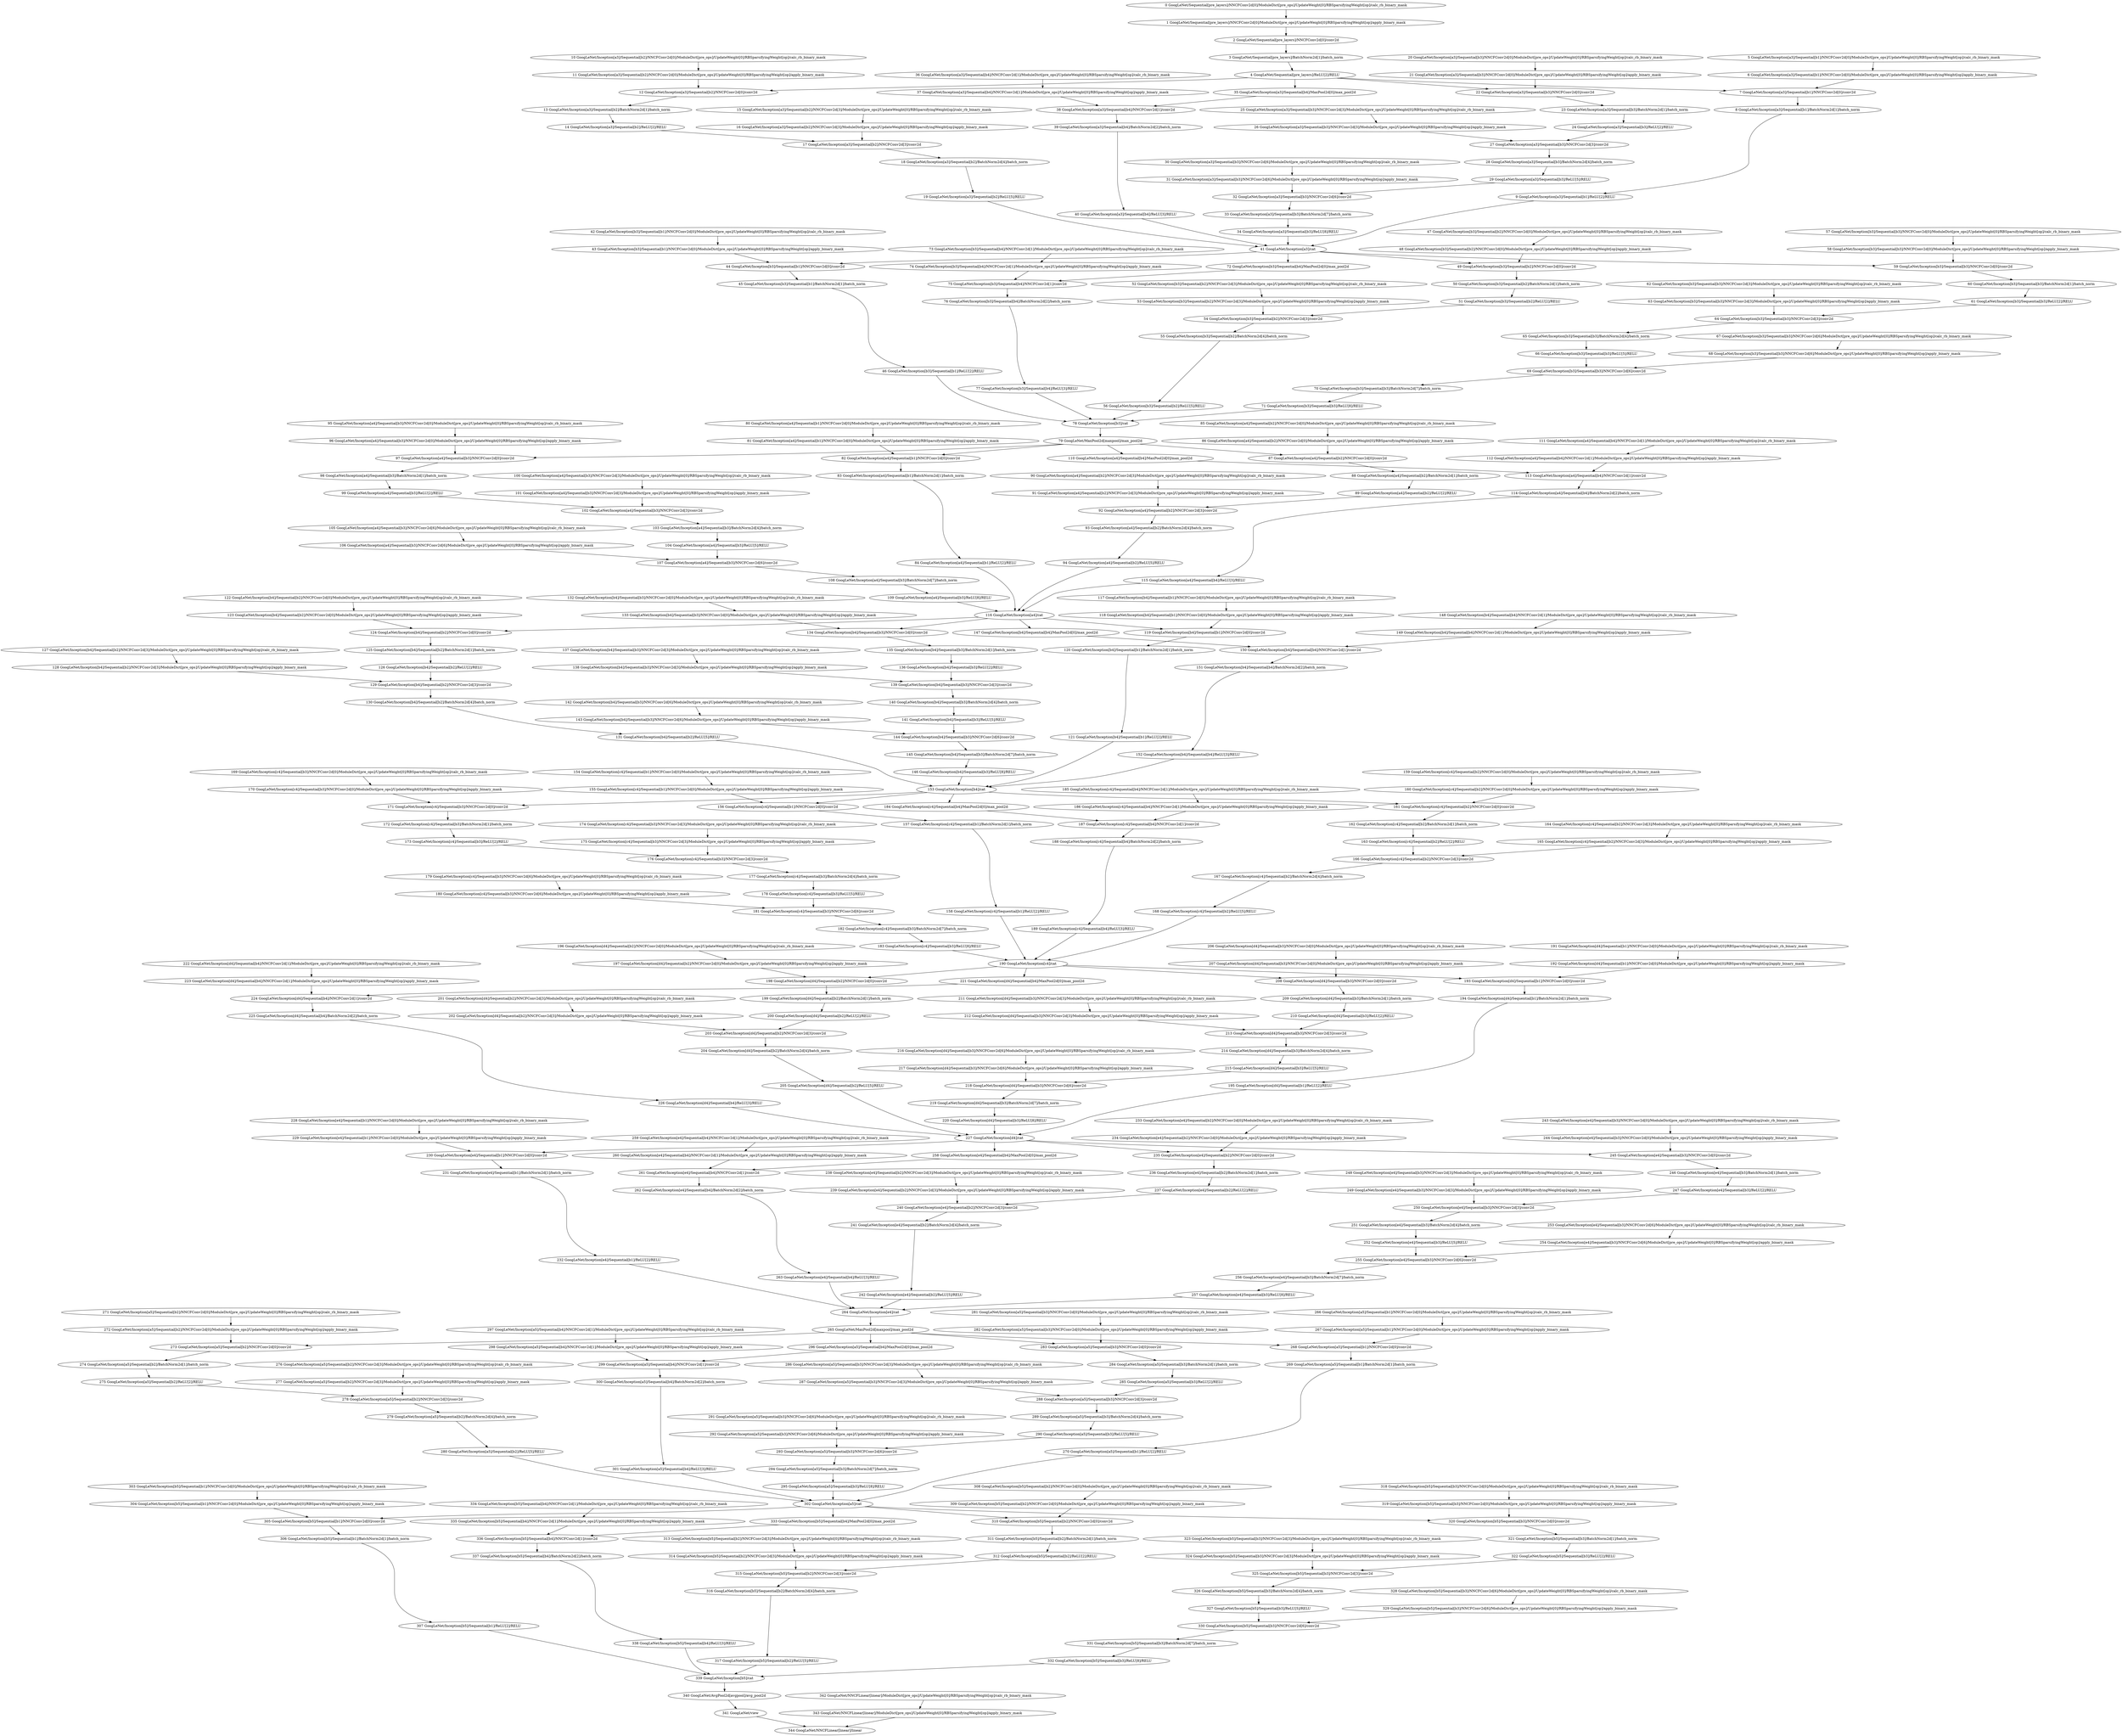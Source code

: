 strict digraph  {
"0 GoogLeNet/Sequential[pre_layers]/NNCFConv2d[0]/ModuleDict[pre_ops]/UpdateWeight[0]/RBSparsifyingWeight[op]/calc_rb_binary_mask" [id=0, scope="GoogLeNet/Sequential[pre_layers]/NNCFConv2d[0]/ModuleDict[pre_ops]/UpdateWeight[0]/RBSparsifyingWeight[op]", type=calc_rb_binary_mask];
"1 GoogLeNet/Sequential[pre_layers]/NNCFConv2d[0]/ModuleDict[pre_ops]/UpdateWeight[0]/RBSparsifyingWeight[op]/apply_binary_mask" [id=1, scope="GoogLeNet/Sequential[pre_layers]/NNCFConv2d[0]/ModuleDict[pre_ops]/UpdateWeight[0]/RBSparsifyingWeight[op]", type=apply_binary_mask];
"2 GoogLeNet/Sequential[pre_layers]/NNCFConv2d[0]/conv2d" [id=2, scope="GoogLeNet/Sequential[pre_layers]/NNCFConv2d[0]", type=conv2d];
"3 GoogLeNet/Sequential[pre_layers]/BatchNorm2d[1]/batch_norm" [id=3, scope="GoogLeNet/Sequential[pre_layers]/BatchNorm2d[1]", type=batch_norm];
"4 GoogLeNet/Sequential[pre_layers]/ReLU[2]/RELU" [id=4, scope="GoogLeNet/Sequential[pre_layers]/ReLU[2]", type=RELU];
"5 GoogLeNet/Inception[a3]/Sequential[b1]/NNCFConv2d[0]/ModuleDict[pre_ops]/UpdateWeight[0]/RBSparsifyingWeight[op]/calc_rb_binary_mask" [id=5, scope="GoogLeNet/Inception[a3]/Sequential[b1]/NNCFConv2d[0]/ModuleDict[pre_ops]/UpdateWeight[0]/RBSparsifyingWeight[op]", type=calc_rb_binary_mask];
"6 GoogLeNet/Inception[a3]/Sequential[b1]/NNCFConv2d[0]/ModuleDict[pre_ops]/UpdateWeight[0]/RBSparsifyingWeight[op]/apply_binary_mask" [id=6, scope="GoogLeNet/Inception[a3]/Sequential[b1]/NNCFConv2d[0]/ModuleDict[pre_ops]/UpdateWeight[0]/RBSparsifyingWeight[op]", type=apply_binary_mask];
"7 GoogLeNet/Inception[a3]/Sequential[b1]/NNCFConv2d[0]/conv2d" [id=7, scope="GoogLeNet/Inception[a3]/Sequential[b1]/NNCFConv2d[0]", type=conv2d];
"8 GoogLeNet/Inception[a3]/Sequential[b1]/BatchNorm2d[1]/batch_norm" [id=8, scope="GoogLeNet/Inception[a3]/Sequential[b1]/BatchNorm2d[1]", type=batch_norm];
"9 GoogLeNet/Inception[a3]/Sequential[b1]/ReLU[2]/RELU" [id=9, scope="GoogLeNet/Inception[a3]/Sequential[b1]/ReLU[2]", type=RELU];
"10 GoogLeNet/Inception[a3]/Sequential[b2]/NNCFConv2d[0]/ModuleDict[pre_ops]/UpdateWeight[0]/RBSparsifyingWeight[op]/calc_rb_binary_mask" [id=10, scope="GoogLeNet/Inception[a3]/Sequential[b2]/NNCFConv2d[0]/ModuleDict[pre_ops]/UpdateWeight[0]/RBSparsifyingWeight[op]", type=calc_rb_binary_mask];
"11 GoogLeNet/Inception[a3]/Sequential[b2]/NNCFConv2d[0]/ModuleDict[pre_ops]/UpdateWeight[0]/RBSparsifyingWeight[op]/apply_binary_mask" [id=11, scope="GoogLeNet/Inception[a3]/Sequential[b2]/NNCFConv2d[0]/ModuleDict[pre_ops]/UpdateWeight[0]/RBSparsifyingWeight[op]", type=apply_binary_mask];
"12 GoogLeNet/Inception[a3]/Sequential[b2]/NNCFConv2d[0]/conv2d" [id=12, scope="GoogLeNet/Inception[a3]/Sequential[b2]/NNCFConv2d[0]", type=conv2d];
"13 GoogLeNet/Inception[a3]/Sequential[b2]/BatchNorm2d[1]/batch_norm" [id=13, scope="GoogLeNet/Inception[a3]/Sequential[b2]/BatchNorm2d[1]", type=batch_norm];
"14 GoogLeNet/Inception[a3]/Sequential[b2]/ReLU[2]/RELU" [id=14, scope="GoogLeNet/Inception[a3]/Sequential[b2]/ReLU[2]", type=RELU];
"15 GoogLeNet/Inception[a3]/Sequential[b2]/NNCFConv2d[3]/ModuleDict[pre_ops]/UpdateWeight[0]/RBSparsifyingWeight[op]/calc_rb_binary_mask" [id=15, scope="GoogLeNet/Inception[a3]/Sequential[b2]/NNCFConv2d[3]/ModuleDict[pre_ops]/UpdateWeight[0]/RBSparsifyingWeight[op]", type=calc_rb_binary_mask];
"16 GoogLeNet/Inception[a3]/Sequential[b2]/NNCFConv2d[3]/ModuleDict[pre_ops]/UpdateWeight[0]/RBSparsifyingWeight[op]/apply_binary_mask" [id=16, scope="GoogLeNet/Inception[a3]/Sequential[b2]/NNCFConv2d[3]/ModuleDict[pre_ops]/UpdateWeight[0]/RBSparsifyingWeight[op]", type=apply_binary_mask];
"17 GoogLeNet/Inception[a3]/Sequential[b2]/NNCFConv2d[3]/conv2d" [id=17, scope="GoogLeNet/Inception[a3]/Sequential[b2]/NNCFConv2d[3]", type=conv2d];
"18 GoogLeNet/Inception[a3]/Sequential[b2]/BatchNorm2d[4]/batch_norm" [id=18, scope="GoogLeNet/Inception[a3]/Sequential[b2]/BatchNorm2d[4]", type=batch_norm];
"19 GoogLeNet/Inception[a3]/Sequential[b2]/ReLU[5]/RELU" [id=19, scope="GoogLeNet/Inception[a3]/Sequential[b2]/ReLU[5]", type=RELU];
"20 GoogLeNet/Inception[a3]/Sequential[b3]/NNCFConv2d[0]/ModuleDict[pre_ops]/UpdateWeight[0]/RBSparsifyingWeight[op]/calc_rb_binary_mask" [id=20, scope="GoogLeNet/Inception[a3]/Sequential[b3]/NNCFConv2d[0]/ModuleDict[pre_ops]/UpdateWeight[0]/RBSparsifyingWeight[op]", type=calc_rb_binary_mask];
"21 GoogLeNet/Inception[a3]/Sequential[b3]/NNCFConv2d[0]/ModuleDict[pre_ops]/UpdateWeight[0]/RBSparsifyingWeight[op]/apply_binary_mask" [id=21, scope="GoogLeNet/Inception[a3]/Sequential[b3]/NNCFConv2d[0]/ModuleDict[pre_ops]/UpdateWeight[0]/RBSparsifyingWeight[op]", type=apply_binary_mask];
"22 GoogLeNet/Inception[a3]/Sequential[b3]/NNCFConv2d[0]/conv2d" [id=22, scope="GoogLeNet/Inception[a3]/Sequential[b3]/NNCFConv2d[0]", type=conv2d];
"23 GoogLeNet/Inception[a3]/Sequential[b3]/BatchNorm2d[1]/batch_norm" [id=23, scope="GoogLeNet/Inception[a3]/Sequential[b3]/BatchNorm2d[1]", type=batch_norm];
"24 GoogLeNet/Inception[a3]/Sequential[b3]/ReLU[2]/RELU" [id=24, scope="GoogLeNet/Inception[a3]/Sequential[b3]/ReLU[2]", type=RELU];
"25 GoogLeNet/Inception[a3]/Sequential[b3]/NNCFConv2d[3]/ModuleDict[pre_ops]/UpdateWeight[0]/RBSparsifyingWeight[op]/calc_rb_binary_mask" [id=25, scope="GoogLeNet/Inception[a3]/Sequential[b3]/NNCFConv2d[3]/ModuleDict[pre_ops]/UpdateWeight[0]/RBSparsifyingWeight[op]", type=calc_rb_binary_mask];
"26 GoogLeNet/Inception[a3]/Sequential[b3]/NNCFConv2d[3]/ModuleDict[pre_ops]/UpdateWeight[0]/RBSparsifyingWeight[op]/apply_binary_mask" [id=26, scope="GoogLeNet/Inception[a3]/Sequential[b3]/NNCFConv2d[3]/ModuleDict[pre_ops]/UpdateWeight[0]/RBSparsifyingWeight[op]", type=apply_binary_mask];
"27 GoogLeNet/Inception[a3]/Sequential[b3]/NNCFConv2d[3]/conv2d" [id=27, scope="GoogLeNet/Inception[a3]/Sequential[b3]/NNCFConv2d[3]", type=conv2d];
"28 GoogLeNet/Inception[a3]/Sequential[b3]/BatchNorm2d[4]/batch_norm" [id=28, scope="GoogLeNet/Inception[a3]/Sequential[b3]/BatchNorm2d[4]", type=batch_norm];
"29 GoogLeNet/Inception[a3]/Sequential[b3]/ReLU[5]/RELU" [id=29, scope="GoogLeNet/Inception[a3]/Sequential[b3]/ReLU[5]", type=RELU];
"30 GoogLeNet/Inception[a3]/Sequential[b3]/NNCFConv2d[6]/ModuleDict[pre_ops]/UpdateWeight[0]/RBSparsifyingWeight[op]/calc_rb_binary_mask" [id=30, scope="GoogLeNet/Inception[a3]/Sequential[b3]/NNCFConv2d[6]/ModuleDict[pre_ops]/UpdateWeight[0]/RBSparsifyingWeight[op]", type=calc_rb_binary_mask];
"31 GoogLeNet/Inception[a3]/Sequential[b3]/NNCFConv2d[6]/ModuleDict[pre_ops]/UpdateWeight[0]/RBSparsifyingWeight[op]/apply_binary_mask" [id=31, scope="GoogLeNet/Inception[a3]/Sequential[b3]/NNCFConv2d[6]/ModuleDict[pre_ops]/UpdateWeight[0]/RBSparsifyingWeight[op]", type=apply_binary_mask];
"32 GoogLeNet/Inception[a3]/Sequential[b3]/NNCFConv2d[6]/conv2d" [id=32, scope="GoogLeNet/Inception[a3]/Sequential[b3]/NNCFConv2d[6]", type=conv2d];
"33 GoogLeNet/Inception[a3]/Sequential[b3]/BatchNorm2d[7]/batch_norm" [id=33, scope="GoogLeNet/Inception[a3]/Sequential[b3]/BatchNorm2d[7]", type=batch_norm];
"34 GoogLeNet/Inception[a3]/Sequential[b3]/ReLU[8]/RELU" [id=34, scope="GoogLeNet/Inception[a3]/Sequential[b3]/ReLU[8]", type=RELU];
"35 GoogLeNet/Inception[a3]/Sequential[b4]/MaxPool2d[0]/max_pool2d" [id=35, scope="GoogLeNet/Inception[a3]/Sequential[b4]/MaxPool2d[0]", type=max_pool2d];
"36 GoogLeNet/Inception[a3]/Sequential[b4]/NNCFConv2d[1]/ModuleDict[pre_ops]/UpdateWeight[0]/RBSparsifyingWeight[op]/calc_rb_binary_mask" [id=36, scope="GoogLeNet/Inception[a3]/Sequential[b4]/NNCFConv2d[1]/ModuleDict[pre_ops]/UpdateWeight[0]/RBSparsifyingWeight[op]", type=calc_rb_binary_mask];
"37 GoogLeNet/Inception[a3]/Sequential[b4]/NNCFConv2d[1]/ModuleDict[pre_ops]/UpdateWeight[0]/RBSparsifyingWeight[op]/apply_binary_mask" [id=37, scope="GoogLeNet/Inception[a3]/Sequential[b4]/NNCFConv2d[1]/ModuleDict[pre_ops]/UpdateWeight[0]/RBSparsifyingWeight[op]", type=apply_binary_mask];
"38 GoogLeNet/Inception[a3]/Sequential[b4]/NNCFConv2d[1]/conv2d" [id=38, scope="GoogLeNet/Inception[a3]/Sequential[b4]/NNCFConv2d[1]", type=conv2d];
"39 GoogLeNet/Inception[a3]/Sequential[b4]/BatchNorm2d[2]/batch_norm" [id=39, scope="GoogLeNet/Inception[a3]/Sequential[b4]/BatchNorm2d[2]", type=batch_norm];
"40 GoogLeNet/Inception[a3]/Sequential[b4]/ReLU[3]/RELU" [id=40, scope="GoogLeNet/Inception[a3]/Sequential[b4]/ReLU[3]", type=RELU];
"41 GoogLeNet/Inception[a3]/cat" [id=41, scope="GoogLeNet/Inception[a3]", type=cat];
"42 GoogLeNet/Inception[b3]/Sequential[b1]/NNCFConv2d[0]/ModuleDict[pre_ops]/UpdateWeight[0]/RBSparsifyingWeight[op]/calc_rb_binary_mask" [id=42, scope="GoogLeNet/Inception[b3]/Sequential[b1]/NNCFConv2d[0]/ModuleDict[pre_ops]/UpdateWeight[0]/RBSparsifyingWeight[op]", type=calc_rb_binary_mask];
"43 GoogLeNet/Inception[b3]/Sequential[b1]/NNCFConv2d[0]/ModuleDict[pre_ops]/UpdateWeight[0]/RBSparsifyingWeight[op]/apply_binary_mask" [id=43, scope="GoogLeNet/Inception[b3]/Sequential[b1]/NNCFConv2d[0]/ModuleDict[pre_ops]/UpdateWeight[0]/RBSparsifyingWeight[op]", type=apply_binary_mask];
"44 GoogLeNet/Inception[b3]/Sequential[b1]/NNCFConv2d[0]/conv2d" [id=44, scope="GoogLeNet/Inception[b3]/Sequential[b1]/NNCFConv2d[0]", type=conv2d];
"45 GoogLeNet/Inception[b3]/Sequential[b1]/BatchNorm2d[1]/batch_norm" [id=45, scope="GoogLeNet/Inception[b3]/Sequential[b1]/BatchNorm2d[1]", type=batch_norm];
"46 GoogLeNet/Inception[b3]/Sequential[b1]/ReLU[2]/RELU" [id=46, scope="GoogLeNet/Inception[b3]/Sequential[b1]/ReLU[2]", type=RELU];
"47 GoogLeNet/Inception[b3]/Sequential[b2]/NNCFConv2d[0]/ModuleDict[pre_ops]/UpdateWeight[0]/RBSparsifyingWeight[op]/calc_rb_binary_mask" [id=47, scope="GoogLeNet/Inception[b3]/Sequential[b2]/NNCFConv2d[0]/ModuleDict[pre_ops]/UpdateWeight[0]/RBSparsifyingWeight[op]", type=calc_rb_binary_mask];
"48 GoogLeNet/Inception[b3]/Sequential[b2]/NNCFConv2d[0]/ModuleDict[pre_ops]/UpdateWeight[0]/RBSparsifyingWeight[op]/apply_binary_mask" [id=48, scope="GoogLeNet/Inception[b3]/Sequential[b2]/NNCFConv2d[0]/ModuleDict[pre_ops]/UpdateWeight[0]/RBSparsifyingWeight[op]", type=apply_binary_mask];
"49 GoogLeNet/Inception[b3]/Sequential[b2]/NNCFConv2d[0]/conv2d" [id=49, scope="GoogLeNet/Inception[b3]/Sequential[b2]/NNCFConv2d[0]", type=conv2d];
"50 GoogLeNet/Inception[b3]/Sequential[b2]/BatchNorm2d[1]/batch_norm" [id=50, scope="GoogLeNet/Inception[b3]/Sequential[b2]/BatchNorm2d[1]", type=batch_norm];
"51 GoogLeNet/Inception[b3]/Sequential[b2]/ReLU[2]/RELU" [id=51, scope="GoogLeNet/Inception[b3]/Sequential[b2]/ReLU[2]", type=RELU];
"52 GoogLeNet/Inception[b3]/Sequential[b2]/NNCFConv2d[3]/ModuleDict[pre_ops]/UpdateWeight[0]/RBSparsifyingWeight[op]/calc_rb_binary_mask" [id=52, scope="GoogLeNet/Inception[b3]/Sequential[b2]/NNCFConv2d[3]/ModuleDict[pre_ops]/UpdateWeight[0]/RBSparsifyingWeight[op]", type=calc_rb_binary_mask];
"53 GoogLeNet/Inception[b3]/Sequential[b2]/NNCFConv2d[3]/ModuleDict[pre_ops]/UpdateWeight[0]/RBSparsifyingWeight[op]/apply_binary_mask" [id=53, scope="GoogLeNet/Inception[b3]/Sequential[b2]/NNCFConv2d[3]/ModuleDict[pre_ops]/UpdateWeight[0]/RBSparsifyingWeight[op]", type=apply_binary_mask];
"54 GoogLeNet/Inception[b3]/Sequential[b2]/NNCFConv2d[3]/conv2d" [id=54, scope="GoogLeNet/Inception[b3]/Sequential[b2]/NNCFConv2d[3]", type=conv2d];
"55 GoogLeNet/Inception[b3]/Sequential[b2]/BatchNorm2d[4]/batch_norm" [id=55, scope="GoogLeNet/Inception[b3]/Sequential[b2]/BatchNorm2d[4]", type=batch_norm];
"56 GoogLeNet/Inception[b3]/Sequential[b2]/ReLU[5]/RELU" [id=56, scope="GoogLeNet/Inception[b3]/Sequential[b2]/ReLU[5]", type=RELU];
"57 GoogLeNet/Inception[b3]/Sequential[b3]/NNCFConv2d[0]/ModuleDict[pre_ops]/UpdateWeight[0]/RBSparsifyingWeight[op]/calc_rb_binary_mask" [id=57, scope="GoogLeNet/Inception[b3]/Sequential[b3]/NNCFConv2d[0]/ModuleDict[pre_ops]/UpdateWeight[0]/RBSparsifyingWeight[op]", type=calc_rb_binary_mask];
"58 GoogLeNet/Inception[b3]/Sequential[b3]/NNCFConv2d[0]/ModuleDict[pre_ops]/UpdateWeight[0]/RBSparsifyingWeight[op]/apply_binary_mask" [id=58, scope="GoogLeNet/Inception[b3]/Sequential[b3]/NNCFConv2d[0]/ModuleDict[pre_ops]/UpdateWeight[0]/RBSparsifyingWeight[op]", type=apply_binary_mask];
"59 GoogLeNet/Inception[b3]/Sequential[b3]/NNCFConv2d[0]/conv2d" [id=59, scope="GoogLeNet/Inception[b3]/Sequential[b3]/NNCFConv2d[0]", type=conv2d];
"60 GoogLeNet/Inception[b3]/Sequential[b3]/BatchNorm2d[1]/batch_norm" [id=60, scope="GoogLeNet/Inception[b3]/Sequential[b3]/BatchNorm2d[1]", type=batch_norm];
"61 GoogLeNet/Inception[b3]/Sequential[b3]/ReLU[2]/RELU" [id=61, scope="GoogLeNet/Inception[b3]/Sequential[b3]/ReLU[2]", type=RELU];
"62 GoogLeNet/Inception[b3]/Sequential[b3]/NNCFConv2d[3]/ModuleDict[pre_ops]/UpdateWeight[0]/RBSparsifyingWeight[op]/calc_rb_binary_mask" [id=62, scope="GoogLeNet/Inception[b3]/Sequential[b3]/NNCFConv2d[3]/ModuleDict[pre_ops]/UpdateWeight[0]/RBSparsifyingWeight[op]", type=calc_rb_binary_mask];
"63 GoogLeNet/Inception[b3]/Sequential[b3]/NNCFConv2d[3]/ModuleDict[pre_ops]/UpdateWeight[0]/RBSparsifyingWeight[op]/apply_binary_mask" [id=63, scope="GoogLeNet/Inception[b3]/Sequential[b3]/NNCFConv2d[3]/ModuleDict[pre_ops]/UpdateWeight[0]/RBSparsifyingWeight[op]", type=apply_binary_mask];
"64 GoogLeNet/Inception[b3]/Sequential[b3]/NNCFConv2d[3]/conv2d" [id=64, scope="GoogLeNet/Inception[b3]/Sequential[b3]/NNCFConv2d[3]", type=conv2d];
"65 GoogLeNet/Inception[b3]/Sequential[b3]/BatchNorm2d[4]/batch_norm" [id=65, scope="GoogLeNet/Inception[b3]/Sequential[b3]/BatchNorm2d[4]", type=batch_norm];
"66 GoogLeNet/Inception[b3]/Sequential[b3]/ReLU[5]/RELU" [id=66, scope="GoogLeNet/Inception[b3]/Sequential[b3]/ReLU[5]", type=RELU];
"67 GoogLeNet/Inception[b3]/Sequential[b3]/NNCFConv2d[6]/ModuleDict[pre_ops]/UpdateWeight[0]/RBSparsifyingWeight[op]/calc_rb_binary_mask" [id=67, scope="GoogLeNet/Inception[b3]/Sequential[b3]/NNCFConv2d[6]/ModuleDict[pre_ops]/UpdateWeight[0]/RBSparsifyingWeight[op]", type=calc_rb_binary_mask];
"68 GoogLeNet/Inception[b3]/Sequential[b3]/NNCFConv2d[6]/ModuleDict[pre_ops]/UpdateWeight[0]/RBSparsifyingWeight[op]/apply_binary_mask" [id=68, scope="GoogLeNet/Inception[b3]/Sequential[b3]/NNCFConv2d[6]/ModuleDict[pre_ops]/UpdateWeight[0]/RBSparsifyingWeight[op]", type=apply_binary_mask];
"69 GoogLeNet/Inception[b3]/Sequential[b3]/NNCFConv2d[6]/conv2d" [id=69, scope="GoogLeNet/Inception[b3]/Sequential[b3]/NNCFConv2d[6]", type=conv2d];
"70 GoogLeNet/Inception[b3]/Sequential[b3]/BatchNorm2d[7]/batch_norm" [id=70, scope="GoogLeNet/Inception[b3]/Sequential[b3]/BatchNorm2d[7]", type=batch_norm];
"71 GoogLeNet/Inception[b3]/Sequential[b3]/ReLU[8]/RELU" [id=71, scope="GoogLeNet/Inception[b3]/Sequential[b3]/ReLU[8]", type=RELU];
"72 GoogLeNet/Inception[b3]/Sequential[b4]/MaxPool2d[0]/max_pool2d" [id=72, scope="GoogLeNet/Inception[b3]/Sequential[b4]/MaxPool2d[0]", type=max_pool2d];
"73 GoogLeNet/Inception[b3]/Sequential[b4]/NNCFConv2d[1]/ModuleDict[pre_ops]/UpdateWeight[0]/RBSparsifyingWeight[op]/calc_rb_binary_mask" [id=73, scope="GoogLeNet/Inception[b3]/Sequential[b4]/NNCFConv2d[1]/ModuleDict[pre_ops]/UpdateWeight[0]/RBSparsifyingWeight[op]", type=calc_rb_binary_mask];
"74 GoogLeNet/Inception[b3]/Sequential[b4]/NNCFConv2d[1]/ModuleDict[pre_ops]/UpdateWeight[0]/RBSparsifyingWeight[op]/apply_binary_mask" [id=74, scope="GoogLeNet/Inception[b3]/Sequential[b4]/NNCFConv2d[1]/ModuleDict[pre_ops]/UpdateWeight[0]/RBSparsifyingWeight[op]", type=apply_binary_mask];
"75 GoogLeNet/Inception[b3]/Sequential[b4]/NNCFConv2d[1]/conv2d" [id=75, scope="GoogLeNet/Inception[b3]/Sequential[b4]/NNCFConv2d[1]", type=conv2d];
"76 GoogLeNet/Inception[b3]/Sequential[b4]/BatchNorm2d[2]/batch_norm" [id=76, scope="GoogLeNet/Inception[b3]/Sequential[b4]/BatchNorm2d[2]", type=batch_norm];
"77 GoogLeNet/Inception[b3]/Sequential[b4]/ReLU[3]/RELU" [id=77, scope="GoogLeNet/Inception[b3]/Sequential[b4]/ReLU[3]", type=RELU];
"78 GoogLeNet/Inception[b3]/cat" [id=78, scope="GoogLeNet/Inception[b3]", type=cat];
"79 GoogLeNet/MaxPool2d[maxpool]/max_pool2d" [id=79, scope="GoogLeNet/MaxPool2d[maxpool]", type=max_pool2d];
"80 GoogLeNet/Inception[a4]/Sequential[b1]/NNCFConv2d[0]/ModuleDict[pre_ops]/UpdateWeight[0]/RBSparsifyingWeight[op]/calc_rb_binary_mask" [id=80, scope="GoogLeNet/Inception[a4]/Sequential[b1]/NNCFConv2d[0]/ModuleDict[pre_ops]/UpdateWeight[0]/RBSparsifyingWeight[op]", type=calc_rb_binary_mask];
"81 GoogLeNet/Inception[a4]/Sequential[b1]/NNCFConv2d[0]/ModuleDict[pre_ops]/UpdateWeight[0]/RBSparsifyingWeight[op]/apply_binary_mask" [id=81, scope="GoogLeNet/Inception[a4]/Sequential[b1]/NNCFConv2d[0]/ModuleDict[pre_ops]/UpdateWeight[0]/RBSparsifyingWeight[op]", type=apply_binary_mask];
"82 GoogLeNet/Inception[a4]/Sequential[b1]/NNCFConv2d[0]/conv2d" [id=82, scope="GoogLeNet/Inception[a4]/Sequential[b1]/NNCFConv2d[0]", type=conv2d];
"83 GoogLeNet/Inception[a4]/Sequential[b1]/BatchNorm2d[1]/batch_norm" [id=83, scope="GoogLeNet/Inception[a4]/Sequential[b1]/BatchNorm2d[1]", type=batch_norm];
"84 GoogLeNet/Inception[a4]/Sequential[b1]/ReLU[2]/RELU" [id=84, scope="GoogLeNet/Inception[a4]/Sequential[b1]/ReLU[2]", type=RELU];
"85 GoogLeNet/Inception[a4]/Sequential[b2]/NNCFConv2d[0]/ModuleDict[pre_ops]/UpdateWeight[0]/RBSparsifyingWeight[op]/calc_rb_binary_mask" [id=85, scope="GoogLeNet/Inception[a4]/Sequential[b2]/NNCFConv2d[0]/ModuleDict[pre_ops]/UpdateWeight[0]/RBSparsifyingWeight[op]", type=calc_rb_binary_mask];
"86 GoogLeNet/Inception[a4]/Sequential[b2]/NNCFConv2d[0]/ModuleDict[pre_ops]/UpdateWeight[0]/RBSparsifyingWeight[op]/apply_binary_mask" [id=86, scope="GoogLeNet/Inception[a4]/Sequential[b2]/NNCFConv2d[0]/ModuleDict[pre_ops]/UpdateWeight[0]/RBSparsifyingWeight[op]", type=apply_binary_mask];
"87 GoogLeNet/Inception[a4]/Sequential[b2]/NNCFConv2d[0]/conv2d" [id=87, scope="GoogLeNet/Inception[a4]/Sequential[b2]/NNCFConv2d[0]", type=conv2d];
"88 GoogLeNet/Inception[a4]/Sequential[b2]/BatchNorm2d[1]/batch_norm" [id=88, scope="GoogLeNet/Inception[a4]/Sequential[b2]/BatchNorm2d[1]", type=batch_norm];
"89 GoogLeNet/Inception[a4]/Sequential[b2]/ReLU[2]/RELU" [id=89, scope="GoogLeNet/Inception[a4]/Sequential[b2]/ReLU[2]", type=RELU];
"90 GoogLeNet/Inception[a4]/Sequential[b2]/NNCFConv2d[3]/ModuleDict[pre_ops]/UpdateWeight[0]/RBSparsifyingWeight[op]/calc_rb_binary_mask" [id=90, scope="GoogLeNet/Inception[a4]/Sequential[b2]/NNCFConv2d[3]/ModuleDict[pre_ops]/UpdateWeight[0]/RBSparsifyingWeight[op]", type=calc_rb_binary_mask];
"91 GoogLeNet/Inception[a4]/Sequential[b2]/NNCFConv2d[3]/ModuleDict[pre_ops]/UpdateWeight[0]/RBSparsifyingWeight[op]/apply_binary_mask" [id=91, scope="GoogLeNet/Inception[a4]/Sequential[b2]/NNCFConv2d[3]/ModuleDict[pre_ops]/UpdateWeight[0]/RBSparsifyingWeight[op]", type=apply_binary_mask];
"92 GoogLeNet/Inception[a4]/Sequential[b2]/NNCFConv2d[3]/conv2d" [id=92, scope="GoogLeNet/Inception[a4]/Sequential[b2]/NNCFConv2d[3]", type=conv2d];
"93 GoogLeNet/Inception[a4]/Sequential[b2]/BatchNorm2d[4]/batch_norm" [id=93, scope="GoogLeNet/Inception[a4]/Sequential[b2]/BatchNorm2d[4]", type=batch_norm];
"94 GoogLeNet/Inception[a4]/Sequential[b2]/ReLU[5]/RELU" [id=94, scope="GoogLeNet/Inception[a4]/Sequential[b2]/ReLU[5]", type=RELU];
"95 GoogLeNet/Inception[a4]/Sequential[b3]/NNCFConv2d[0]/ModuleDict[pre_ops]/UpdateWeight[0]/RBSparsifyingWeight[op]/calc_rb_binary_mask" [id=95, scope="GoogLeNet/Inception[a4]/Sequential[b3]/NNCFConv2d[0]/ModuleDict[pre_ops]/UpdateWeight[0]/RBSparsifyingWeight[op]", type=calc_rb_binary_mask];
"96 GoogLeNet/Inception[a4]/Sequential[b3]/NNCFConv2d[0]/ModuleDict[pre_ops]/UpdateWeight[0]/RBSparsifyingWeight[op]/apply_binary_mask" [id=96, scope="GoogLeNet/Inception[a4]/Sequential[b3]/NNCFConv2d[0]/ModuleDict[pre_ops]/UpdateWeight[0]/RBSparsifyingWeight[op]", type=apply_binary_mask];
"97 GoogLeNet/Inception[a4]/Sequential[b3]/NNCFConv2d[0]/conv2d" [id=97, scope="GoogLeNet/Inception[a4]/Sequential[b3]/NNCFConv2d[0]", type=conv2d];
"98 GoogLeNet/Inception[a4]/Sequential[b3]/BatchNorm2d[1]/batch_norm" [id=98, scope="GoogLeNet/Inception[a4]/Sequential[b3]/BatchNorm2d[1]", type=batch_norm];
"99 GoogLeNet/Inception[a4]/Sequential[b3]/ReLU[2]/RELU" [id=99, scope="GoogLeNet/Inception[a4]/Sequential[b3]/ReLU[2]", type=RELU];
"100 GoogLeNet/Inception[a4]/Sequential[b3]/NNCFConv2d[3]/ModuleDict[pre_ops]/UpdateWeight[0]/RBSparsifyingWeight[op]/calc_rb_binary_mask" [id=100, scope="GoogLeNet/Inception[a4]/Sequential[b3]/NNCFConv2d[3]/ModuleDict[pre_ops]/UpdateWeight[0]/RBSparsifyingWeight[op]", type=calc_rb_binary_mask];
"101 GoogLeNet/Inception[a4]/Sequential[b3]/NNCFConv2d[3]/ModuleDict[pre_ops]/UpdateWeight[0]/RBSparsifyingWeight[op]/apply_binary_mask" [id=101, scope="GoogLeNet/Inception[a4]/Sequential[b3]/NNCFConv2d[3]/ModuleDict[pre_ops]/UpdateWeight[0]/RBSparsifyingWeight[op]", type=apply_binary_mask];
"102 GoogLeNet/Inception[a4]/Sequential[b3]/NNCFConv2d[3]/conv2d" [id=102, scope="GoogLeNet/Inception[a4]/Sequential[b3]/NNCFConv2d[3]", type=conv2d];
"103 GoogLeNet/Inception[a4]/Sequential[b3]/BatchNorm2d[4]/batch_norm" [id=103, scope="GoogLeNet/Inception[a4]/Sequential[b3]/BatchNorm2d[4]", type=batch_norm];
"104 GoogLeNet/Inception[a4]/Sequential[b3]/ReLU[5]/RELU" [id=104, scope="GoogLeNet/Inception[a4]/Sequential[b3]/ReLU[5]", type=RELU];
"105 GoogLeNet/Inception[a4]/Sequential[b3]/NNCFConv2d[6]/ModuleDict[pre_ops]/UpdateWeight[0]/RBSparsifyingWeight[op]/calc_rb_binary_mask" [id=105, scope="GoogLeNet/Inception[a4]/Sequential[b3]/NNCFConv2d[6]/ModuleDict[pre_ops]/UpdateWeight[0]/RBSparsifyingWeight[op]", type=calc_rb_binary_mask];
"106 GoogLeNet/Inception[a4]/Sequential[b3]/NNCFConv2d[6]/ModuleDict[pre_ops]/UpdateWeight[0]/RBSparsifyingWeight[op]/apply_binary_mask" [id=106, scope="GoogLeNet/Inception[a4]/Sequential[b3]/NNCFConv2d[6]/ModuleDict[pre_ops]/UpdateWeight[0]/RBSparsifyingWeight[op]", type=apply_binary_mask];
"107 GoogLeNet/Inception[a4]/Sequential[b3]/NNCFConv2d[6]/conv2d" [id=107, scope="GoogLeNet/Inception[a4]/Sequential[b3]/NNCFConv2d[6]", type=conv2d];
"108 GoogLeNet/Inception[a4]/Sequential[b3]/BatchNorm2d[7]/batch_norm" [id=108, scope="GoogLeNet/Inception[a4]/Sequential[b3]/BatchNorm2d[7]", type=batch_norm];
"109 GoogLeNet/Inception[a4]/Sequential[b3]/ReLU[8]/RELU" [id=109, scope="GoogLeNet/Inception[a4]/Sequential[b3]/ReLU[8]", type=RELU];
"110 GoogLeNet/Inception[a4]/Sequential[b4]/MaxPool2d[0]/max_pool2d" [id=110, scope="GoogLeNet/Inception[a4]/Sequential[b4]/MaxPool2d[0]", type=max_pool2d];
"111 GoogLeNet/Inception[a4]/Sequential[b4]/NNCFConv2d[1]/ModuleDict[pre_ops]/UpdateWeight[0]/RBSparsifyingWeight[op]/calc_rb_binary_mask" [id=111, scope="GoogLeNet/Inception[a4]/Sequential[b4]/NNCFConv2d[1]/ModuleDict[pre_ops]/UpdateWeight[0]/RBSparsifyingWeight[op]", type=calc_rb_binary_mask];
"112 GoogLeNet/Inception[a4]/Sequential[b4]/NNCFConv2d[1]/ModuleDict[pre_ops]/UpdateWeight[0]/RBSparsifyingWeight[op]/apply_binary_mask" [id=112, scope="GoogLeNet/Inception[a4]/Sequential[b4]/NNCFConv2d[1]/ModuleDict[pre_ops]/UpdateWeight[0]/RBSparsifyingWeight[op]", type=apply_binary_mask];
"113 GoogLeNet/Inception[a4]/Sequential[b4]/NNCFConv2d[1]/conv2d" [id=113, scope="GoogLeNet/Inception[a4]/Sequential[b4]/NNCFConv2d[1]", type=conv2d];
"114 GoogLeNet/Inception[a4]/Sequential[b4]/BatchNorm2d[2]/batch_norm" [id=114, scope="GoogLeNet/Inception[a4]/Sequential[b4]/BatchNorm2d[2]", type=batch_norm];
"115 GoogLeNet/Inception[a4]/Sequential[b4]/ReLU[3]/RELU" [id=115, scope="GoogLeNet/Inception[a4]/Sequential[b4]/ReLU[3]", type=RELU];
"116 GoogLeNet/Inception[a4]/cat" [id=116, scope="GoogLeNet/Inception[a4]", type=cat];
"117 GoogLeNet/Inception[b4]/Sequential[b1]/NNCFConv2d[0]/ModuleDict[pre_ops]/UpdateWeight[0]/RBSparsifyingWeight[op]/calc_rb_binary_mask" [id=117, scope="GoogLeNet/Inception[b4]/Sequential[b1]/NNCFConv2d[0]/ModuleDict[pre_ops]/UpdateWeight[0]/RBSparsifyingWeight[op]", type=calc_rb_binary_mask];
"118 GoogLeNet/Inception[b4]/Sequential[b1]/NNCFConv2d[0]/ModuleDict[pre_ops]/UpdateWeight[0]/RBSparsifyingWeight[op]/apply_binary_mask" [id=118, scope="GoogLeNet/Inception[b4]/Sequential[b1]/NNCFConv2d[0]/ModuleDict[pre_ops]/UpdateWeight[0]/RBSparsifyingWeight[op]", type=apply_binary_mask];
"119 GoogLeNet/Inception[b4]/Sequential[b1]/NNCFConv2d[0]/conv2d" [id=119, scope="GoogLeNet/Inception[b4]/Sequential[b1]/NNCFConv2d[0]", type=conv2d];
"120 GoogLeNet/Inception[b4]/Sequential[b1]/BatchNorm2d[1]/batch_norm" [id=120, scope="GoogLeNet/Inception[b4]/Sequential[b1]/BatchNorm2d[1]", type=batch_norm];
"121 GoogLeNet/Inception[b4]/Sequential[b1]/ReLU[2]/RELU" [id=121, scope="GoogLeNet/Inception[b4]/Sequential[b1]/ReLU[2]", type=RELU];
"122 GoogLeNet/Inception[b4]/Sequential[b2]/NNCFConv2d[0]/ModuleDict[pre_ops]/UpdateWeight[0]/RBSparsifyingWeight[op]/calc_rb_binary_mask" [id=122, scope="GoogLeNet/Inception[b4]/Sequential[b2]/NNCFConv2d[0]/ModuleDict[pre_ops]/UpdateWeight[0]/RBSparsifyingWeight[op]", type=calc_rb_binary_mask];
"123 GoogLeNet/Inception[b4]/Sequential[b2]/NNCFConv2d[0]/ModuleDict[pre_ops]/UpdateWeight[0]/RBSparsifyingWeight[op]/apply_binary_mask" [id=123, scope="GoogLeNet/Inception[b4]/Sequential[b2]/NNCFConv2d[0]/ModuleDict[pre_ops]/UpdateWeight[0]/RBSparsifyingWeight[op]", type=apply_binary_mask];
"124 GoogLeNet/Inception[b4]/Sequential[b2]/NNCFConv2d[0]/conv2d" [id=124, scope="GoogLeNet/Inception[b4]/Sequential[b2]/NNCFConv2d[0]", type=conv2d];
"125 GoogLeNet/Inception[b4]/Sequential[b2]/BatchNorm2d[1]/batch_norm" [id=125, scope="GoogLeNet/Inception[b4]/Sequential[b2]/BatchNorm2d[1]", type=batch_norm];
"126 GoogLeNet/Inception[b4]/Sequential[b2]/ReLU[2]/RELU" [id=126, scope="GoogLeNet/Inception[b4]/Sequential[b2]/ReLU[2]", type=RELU];
"127 GoogLeNet/Inception[b4]/Sequential[b2]/NNCFConv2d[3]/ModuleDict[pre_ops]/UpdateWeight[0]/RBSparsifyingWeight[op]/calc_rb_binary_mask" [id=127, scope="GoogLeNet/Inception[b4]/Sequential[b2]/NNCFConv2d[3]/ModuleDict[pre_ops]/UpdateWeight[0]/RBSparsifyingWeight[op]", type=calc_rb_binary_mask];
"128 GoogLeNet/Inception[b4]/Sequential[b2]/NNCFConv2d[3]/ModuleDict[pre_ops]/UpdateWeight[0]/RBSparsifyingWeight[op]/apply_binary_mask" [id=128, scope="GoogLeNet/Inception[b4]/Sequential[b2]/NNCFConv2d[3]/ModuleDict[pre_ops]/UpdateWeight[0]/RBSparsifyingWeight[op]", type=apply_binary_mask];
"129 GoogLeNet/Inception[b4]/Sequential[b2]/NNCFConv2d[3]/conv2d" [id=129, scope="GoogLeNet/Inception[b4]/Sequential[b2]/NNCFConv2d[3]", type=conv2d];
"130 GoogLeNet/Inception[b4]/Sequential[b2]/BatchNorm2d[4]/batch_norm" [id=130, scope="GoogLeNet/Inception[b4]/Sequential[b2]/BatchNorm2d[4]", type=batch_norm];
"131 GoogLeNet/Inception[b4]/Sequential[b2]/ReLU[5]/RELU" [id=131, scope="GoogLeNet/Inception[b4]/Sequential[b2]/ReLU[5]", type=RELU];
"132 GoogLeNet/Inception[b4]/Sequential[b3]/NNCFConv2d[0]/ModuleDict[pre_ops]/UpdateWeight[0]/RBSparsifyingWeight[op]/calc_rb_binary_mask" [id=132, scope="GoogLeNet/Inception[b4]/Sequential[b3]/NNCFConv2d[0]/ModuleDict[pre_ops]/UpdateWeight[0]/RBSparsifyingWeight[op]", type=calc_rb_binary_mask];
"133 GoogLeNet/Inception[b4]/Sequential[b3]/NNCFConv2d[0]/ModuleDict[pre_ops]/UpdateWeight[0]/RBSparsifyingWeight[op]/apply_binary_mask" [id=133, scope="GoogLeNet/Inception[b4]/Sequential[b3]/NNCFConv2d[0]/ModuleDict[pre_ops]/UpdateWeight[0]/RBSparsifyingWeight[op]", type=apply_binary_mask];
"134 GoogLeNet/Inception[b4]/Sequential[b3]/NNCFConv2d[0]/conv2d" [id=134, scope="GoogLeNet/Inception[b4]/Sequential[b3]/NNCFConv2d[0]", type=conv2d];
"135 GoogLeNet/Inception[b4]/Sequential[b3]/BatchNorm2d[1]/batch_norm" [id=135, scope="GoogLeNet/Inception[b4]/Sequential[b3]/BatchNorm2d[1]", type=batch_norm];
"136 GoogLeNet/Inception[b4]/Sequential[b3]/ReLU[2]/RELU" [id=136, scope="GoogLeNet/Inception[b4]/Sequential[b3]/ReLU[2]", type=RELU];
"137 GoogLeNet/Inception[b4]/Sequential[b3]/NNCFConv2d[3]/ModuleDict[pre_ops]/UpdateWeight[0]/RBSparsifyingWeight[op]/calc_rb_binary_mask" [id=137, scope="GoogLeNet/Inception[b4]/Sequential[b3]/NNCFConv2d[3]/ModuleDict[pre_ops]/UpdateWeight[0]/RBSparsifyingWeight[op]", type=calc_rb_binary_mask];
"138 GoogLeNet/Inception[b4]/Sequential[b3]/NNCFConv2d[3]/ModuleDict[pre_ops]/UpdateWeight[0]/RBSparsifyingWeight[op]/apply_binary_mask" [id=138, scope="GoogLeNet/Inception[b4]/Sequential[b3]/NNCFConv2d[3]/ModuleDict[pre_ops]/UpdateWeight[0]/RBSparsifyingWeight[op]", type=apply_binary_mask];
"139 GoogLeNet/Inception[b4]/Sequential[b3]/NNCFConv2d[3]/conv2d" [id=139, scope="GoogLeNet/Inception[b4]/Sequential[b3]/NNCFConv2d[3]", type=conv2d];
"140 GoogLeNet/Inception[b4]/Sequential[b3]/BatchNorm2d[4]/batch_norm" [id=140, scope="GoogLeNet/Inception[b4]/Sequential[b3]/BatchNorm2d[4]", type=batch_norm];
"141 GoogLeNet/Inception[b4]/Sequential[b3]/ReLU[5]/RELU" [id=141, scope="GoogLeNet/Inception[b4]/Sequential[b3]/ReLU[5]", type=RELU];
"142 GoogLeNet/Inception[b4]/Sequential[b3]/NNCFConv2d[6]/ModuleDict[pre_ops]/UpdateWeight[0]/RBSparsifyingWeight[op]/calc_rb_binary_mask" [id=142, scope="GoogLeNet/Inception[b4]/Sequential[b3]/NNCFConv2d[6]/ModuleDict[pre_ops]/UpdateWeight[0]/RBSparsifyingWeight[op]", type=calc_rb_binary_mask];
"143 GoogLeNet/Inception[b4]/Sequential[b3]/NNCFConv2d[6]/ModuleDict[pre_ops]/UpdateWeight[0]/RBSparsifyingWeight[op]/apply_binary_mask" [id=143, scope="GoogLeNet/Inception[b4]/Sequential[b3]/NNCFConv2d[6]/ModuleDict[pre_ops]/UpdateWeight[0]/RBSparsifyingWeight[op]", type=apply_binary_mask];
"144 GoogLeNet/Inception[b4]/Sequential[b3]/NNCFConv2d[6]/conv2d" [id=144, scope="GoogLeNet/Inception[b4]/Sequential[b3]/NNCFConv2d[6]", type=conv2d];
"145 GoogLeNet/Inception[b4]/Sequential[b3]/BatchNorm2d[7]/batch_norm" [id=145, scope="GoogLeNet/Inception[b4]/Sequential[b3]/BatchNorm2d[7]", type=batch_norm];
"146 GoogLeNet/Inception[b4]/Sequential[b3]/ReLU[8]/RELU" [id=146, scope="GoogLeNet/Inception[b4]/Sequential[b3]/ReLU[8]", type=RELU];
"147 GoogLeNet/Inception[b4]/Sequential[b4]/MaxPool2d[0]/max_pool2d" [id=147, scope="GoogLeNet/Inception[b4]/Sequential[b4]/MaxPool2d[0]", type=max_pool2d];
"148 GoogLeNet/Inception[b4]/Sequential[b4]/NNCFConv2d[1]/ModuleDict[pre_ops]/UpdateWeight[0]/RBSparsifyingWeight[op]/calc_rb_binary_mask" [id=148, scope="GoogLeNet/Inception[b4]/Sequential[b4]/NNCFConv2d[1]/ModuleDict[pre_ops]/UpdateWeight[0]/RBSparsifyingWeight[op]", type=calc_rb_binary_mask];
"149 GoogLeNet/Inception[b4]/Sequential[b4]/NNCFConv2d[1]/ModuleDict[pre_ops]/UpdateWeight[0]/RBSparsifyingWeight[op]/apply_binary_mask" [id=149, scope="GoogLeNet/Inception[b4]/Sequential[b4]/NNCFConv2d[1]/ModuleDict[pre_ops]/UpdateWeight[0]/RBSparsifyingWeight[op]", type=apply_binary_mask];
"150 GoogLeNet/Inception[b4]/Sequential[b4]/NNCFConv2d[1]/conv2d" [id=150, scope="GoogLeNet/Inception[b4]/Sequential[b4]/NNCFConv2d[1]", type=conv2d];
"151 GoogLeNet/Inception[b4]/Sequential[b4]/BatchNorm2d[2]/batch_norm" [id=151, scope="GoogLeNet/Inception[b4]/Sequential[b4]/BatchNorm2d[2]", type=batch_norm];
"152 GoogLeNet/Inception[b4]/Sequential[b4]/ReLU[3]/RELU" [id=152, scope="GoogLeNet/Inception[b4]/Sequential[b4]/ReLU[3]", type=RELU];
"153 GoogLeNet/Inception[b4]/cat" [id=153, scope="GoogLeNet/Inception[b4]", type=cat];
"154 GoogLeNet/Inception[c4]/Sequential[b1]/NNCFConv2d[0]/ModuleDict[pre_ops]/UpdateWeight[0]/RBSparsifyingWeight[op]/calc_rb_binary_mask" [id=154, scope="GoogLeNet/Inception[c4]/Sequential[b1]/NNCFConv2d[0]/ModuleDict[pre_ops]/UpdateWeight[0]/RBSparsifyingWeight[op]", type=calc_rb_binary_mask];
"155 GoogLeNet/Inception[c4]/Sequential[b1]/NNCFConv2d[0]/ModuleDict[pre_ops]/UpdateWeight[0]/RBSparsifyingWeight[op]/apply_binary_mask" [id=155, scope="GoogLeNet/Inception[c4]/Sequential[b1]/NNCFConv2d[0]/ModuleDict[pre_ops]/UpdateWeight[0]/RBSparsifyingWeight[op]", type=apply_binary_mask];
"156 GoogLeNet/Inception[c4]/Sequential[b1]/NNCFConv2d[0]/conv2d" [id=156, scope="GoogLeNet/Inception[c4]/Sequential[b1]/NNCFConv2d[0]", type=conv2d];
"157 GoogLeNet/Inception[c4]/Sequential[b1]/BatchNorm2d[1]/batch_norm" [id=157, scope="GoogLeNet/Inception[c4]/Sequential[b1]/BatchNorm2d[1]", type=batch_norm];
"158 GoogLeNet/Inception[c4]/Sequential[b1]/ReLU[2]/RELU" [id=158, scope="GoogLeNet/Inception[c4]/Sequential[b1]/ReLU[2]", type=RELU];
"159 GoogLeNet/Inception[c4]/Sequential[b2]/NNCFConv2d[0]/ModuleDict[pre_ops]/UpdateWeight[0]/RBSparsifyingWeight[op]/calc_rb_binary_mask" [id=159, scope="GoogLeNet/Inception[c4]/Sequential[b2]/NNCFConv2d[0]/ModuleDict[pre_ops]/UpdateWeight[0]/RBSparsifyingWeight[op]", type=calc_rb_binary_mask];
"160 GoogLeNet/Inception[c4]/Sequential[b2]/NNCFConv2d[0]/ModuleDict[pre_ops]/UpdateWeight[0]/RBSparsifyingWeight[op]/apply_binary_mask" [id=160, scope="GoogLeNet/Inception[c4]/Sequential[b2]/NNCFConv2d[0]/ModuleDict[pre_ops]/UpdateWeight[0]/RBSparsifyingWeight[op]", type=apply_binary_mask];
"161 GoogLeNet/Inception[c4]/Sequential[b2]/NNCFConv2d[0]/conv2d" [id=161, scope="GoogLeNet/Inception[c4]/Sequential[b2]/NNCFConv2d[0]", type=conv2d];
"162 GoogLeNet/Inception[c4]/Sequential[b2]/BatchNorm2d[1]/batch_norm" [id=162, scope="GoogLeNet/Inception[c4]/Sequential[b2]/BatchNorm2d[1]", type=batch_norm];
"163 GoogLeNet/Inception[c4]/Sequential[b2]/ReLU[2]/RELU" [id=163, scope="GoogLeNet/Inception[c4]/Sequential[b2]/ReLU[2]", type=RELU];
"164 GoogLeNet/Inception[c4]/Sequential[b2]/NNCFConv2d[3]/ModuleDict[pre_ops]/UpdateWeight[0]/RBSparsifyingWeight[op]/calc_rb_binary_mask" [id=164, scope="GoogLeNet/Inception[c4]/Sequential[b2]/NNCFConv2d[3]/ModuleDict[pre_ops]/UpdateWeight[0]/RBSparsifyingWeight[op]", type=calc_rb_binary_mask];
"165 GoogLeNet/Inception[c4]/Sequential[b2]/NNCFConv2d[3]/ModuleDict[pre_ops]/UpdateWeight[0]/RBSparsifyingWeight[op]/apply_binary_mask" [id=165, scope="GoogLeNet/Inception[c4]/Sequential[b2]/NNCFConv2d[3]/ModuleDict[pre_ops]/UpdateWeight[0]/RBSparsifyingWeight[op]", type=apply_binary_mask];
"166 GoogLeNet/Inception[c4]/Sequential[b2]/NNCFConv2d[3]/conv2d" [id=166, scope="GoogLeNet/Inception[c4]/Sequential[b2]/NNCFConv2d[3]", type=conv2d];
"167 GoogLeNet/Inception[c4]/Sequential[b2]/BatchNorm2d[4]/batch_norm" [id=167, scope="GoogLeNet/Inception[c4]/Sequential[b2]/BatchNorm2d[4]", type=batch_norm];
"168 GoogLeNet/Inception[c4]/Sequential[b2]/ReLU[5]/RELU" [id=168, scope="GoogLeNet/Inception[c4]/Sequential[b2]/ReLU[5]", type=RELU];
"169 GoogLeNet/Inception[c4]/Sequential[b3]/NNCFConv2d[0]/ModuleDict[pre_ops]/UpdateWeight[0]/RBSparsifyingWeight[op]/calc_rb_binary_mask" [id=169, scope="GoogLeNet/Inception[c4]/Sequential[b3]/NNCFConv2d[0]/ModuleDict[pre_ops]/UpdateWeight[0]/RBSparsifyingWeight[op]", type=calc_rb_binary_mask];
"170 GoogLeNet/Inception[c4]/Sequential[b3]/NNCFConv2d[0]/ModuleDict[pre_ops]/UpdateWeight[0]/RBSparsifyingWeight[op]/apply_binary_mask" [id=170, scope="GoogLeNet/Inception[c4]/Sequential[b3]/NNCFConv2d[0]/ModuleDict[pre_ops]/UpdateWeight[0]/RBSparsifyingWeight[op]", type=apply_binary_mask];
"171 GoogLeNet/Inception[c4]/Sequential[b3]/NNCFConv2d[0]/conv2d" [id=171, scope="GoogLeNet/Inception[c4]/Sequential[b3]/NNCFConv2d[0]", type=conv2d];
"172 GoogLeNet/Inception[c4]/Sequential[b3]/BatchNorm2d[1]/batch_norm" [id=172, scope="GoogLeNet/Inception[c4]/Sequential[b3]/BatchNorm2d[1]", type=batch_norm];
"173 GoogLeNet/Inception[c4]/Sequential[b3]/ReLU[2]/RELU" [id=173, scope="GoogLeNet/Inception[c4]/Sequential[b3]/ReLU[2]", type=RELU];
"174 GoogLeNet/Inception[c4]/Sequential[b3]/NNCFConv2d[3]/ModuleDict[pre_ops]/UpdateWeight[0]/RBSparsifyingWeight[op]/calc_rb_binary_mask" [id=174, scope="GoogLeNet/Inception[c4]/Sequential[b3]/NNCFConv2d[3]/ModuleDict[pre_ops]/UpdateWeight[0]/RBSparsifyingWeight[op]", type=calc_rb_binary_mask];
"175 GoogLeNet/Inception[c4]/Sequential[b3]/NNCFConv2d[3]/ModuleDict[pre_ops]/UpdateWeight[0]/RBSparsifyingWeight[op]/apply_binary_mask" [id=175, scope="GoogLeNet/Inception[c4]/Sequential[b3]/NNCFConv2d[3]/ModuleDict[pre_ops]/UpdateWeight[0]/RBSparsifyingWeight[op]", type=apply_binary_mask];
"176 GoogLeNet/Inception[c4]/Sequential[b3]/NNCFConv2d[3]/conv2d" [id=176, scope="GoogLeNet/Inception[c4]/Sequential[b3]/NNCFConv2d[3]", type=conv2d];
"177 GoogLeNet/Inception[c4]/Sequential[b3]/BatchNorm2d[4]/batch_norm" [id=177, scope="GoogLeNet/Inception[c4]/Sequential[b3]/BatchNorm2d[4]", type=batch_norm];
"178 GoogLeNet/Inception[c4]/Sequential[b3]/ReLU[5]/RELU" [id=178, scope="GoogLeNet/Inception[c4]/Sequential[b3]/ReLU[5]", type=RELU];
"179 GoogLeNet/Inception[c4]/Sequential[b3]/NNCFConv2d[6]/ModuleDict[pre_ops]/UpdateWeight[0]/RBSparsifyingWeight[op]/calc_rb_binary_mask" [id=179, scope="GoogLeNet/Inception[c4]/Sequential[b3]/NNCFConv2d[6]/ModuleDict[pre_ops]/UpdateWeight[0]/RBSparsifyingWeight[op]", type=calc_rb_binary_mask];
"180 GoogLeNet/Inception[c4]/Sequential[b3]/NNCFConv2d[6]/ModuleDict[pre_ops]/UpdateWeight[0]/RBSparsifyingWeight[op]/apply_binary_mask" [id=180, scope="GoogLeNet/Inception[c4]/Sequential[b3]/NNCFConv2d[6]/ModuleDict[pre_ops]/UpdateWeight[0]/RBSparsifyingWeight[op]", type=apply_binary_mask];
"181 GoogLeNet/Inception[c4]/Sequential[b3]/NNCFConv2d[6]/conv2d" [id=181, scope="GoogLeNet/Inception[c4]/Sequential[b3]/NNCFConv2d[6]", type=conv2d];
"182 GoogLeNet/Inception[c4]/Sequential[b3]/BatchNorm2d[7]/batch_norm" [id=182, scope="GoogLeNet/Inception[c4]/Sequential[b3]/BatchNorm2d[7]", type=batch_norm];
"183 GoogLeNet/Inception[c4]/Sequential[b3]/ReLU[8]/RELU" [id=183, scope="GoogLeNet/Inception[c4]/Sequential[b3]/ReLU[8]", type=RELU];
"184 GoogLeNet/Inception[c4]/Sequential[b4]/MaxPool2d[0]/max_pool2d" [id=184, scope="GoogLeNet/Inception[c4]/Sequential[b4]/MaxPool2d[0]", type=max_pool2d];
"185 GoogLeNet/Inception[c4]/Sequential[b4]/NNCFConv2d[1]/ModuleDict[pre_ops]/UpdateWeight[0]/RBSparsifyingWeight[op]/calc_rb_binary_mask" [id=185, scope="GoogLeNet/Inception[c4]/Sequential[b4]/NNCFConv2d[1]/ModuleDict[pre_ops]/UpdateWeight[0]/RBSparsifyingWeight[op]", type=calc_rb_binary_mask];
"186 GoogLeNet/Inception[c4]/Sequential[b4]/NNCFConv2d[1]/ModuleDict[pre_ops]/UpdateWeight[0]/RBSparsifyingWeight[op]/apply_binary_mask" [id=186, scope="GoogLeNet/Inception[c4]/Sequential[b4]/NNCFConv2d[1]/ModuleDict[pre_ops]/UpdateWeight[0]/RBSparsifyingWeight[op]", type=apply_binary_mask];
"187 GoogLeNet/Inception[c4]/Sequential[b4]/NNCFConv2d[1]/conv2d" [id=187, scope="GoogLeNet/Inception[c4]/Sequential[b4]/NNCFConv2d[1]", type=conv2d];
"188 GoogLeNet/Inception[c4]/Sequential[b4]/BatchNorm2d[2]/batch_norm" [id=188, scope="GoogLeNet/Inception[c4]/Sequential[b4]/BatchNorm2d[2]", type=batch_norm];
"189 GoogLeNet/Inception[c4]/Sequential[b4]/ReLU[3]/RELU" [id=189, scope="GoogLeNet/Inception[c4]/Sequential[b4]/ReLU[3]", type=RELU];
"190 GoogLeNet/Inception[c4]/cat" [id=190, scope="GoogLeNet/Inception[c4]", type=cat];
"191 GoogLeNet/Inception[d4]/Sequential[b1]/NNCFConv2d[0]/ModuleDict[pre_ops]/UpdateWeight[0]/RBSparsifyingWeight[op]/calc_rb_binary_mask" [id=191, scope="GoogLeNet/Inception[d4]/Sequential[b1]/NNCFConv2d[0]/ModuleDict[pre_ops]/UpdateWeight[0]/RBSparsifyingWeight[op]", type=calc_rb_binary_mask];
"192 GoogLeNet/Inception[d4]/Sequential[b1]/NNCFConv2d[0]/ModuleDict[pre_ops]/UpdateWeight[0]/RBSparsifyingWeight[op]/apply_binary_mask" [id=192, scope="GoogLeNet/Inception[d4]/Sequential[b1]/NNCFConv2d[0]/ModuleDict[pre_ops]/UpdateWeight[0]/RBSparsifyingWeight[op]", type=apply_binary_mask];
"193 GoogLeNet/Inception[d4]/Sequential[b1]/NNCFConv2d[0]/conv2d" [id=193, scope="GoogLeNet/Inception[d4]/Sequential[b1]/NNCFConv2d[0]", type=conv2d];
"194 GoogLeNet/Inception[d4]/Sequential[b1]/BatchNorm2d[1]/batch_norm" [id=194, scope="GoogLeNet/Inception[d4]/Sequential[b1]/BatchNorm2d[1]", type=batch_norm];
"195 GoogLeNet/Inception[d4]/Sequential[b1]/ReLU[2]/RELU" [id=195, scope="GoogLeNet/Inception[d4]/Sequential[b1]/ReLU[2]", type=RELU];
"196 GoogLeNet/Inception[d4]/Sequential[b2]/NNCFConv2d[0]/ModuleDict[pre_ops]/UpdateWeight[0]/RBSparsifyingWeight[op]/calc_rb_binary_mask" [id=196, scope="GoogLeNet/Inception[d4]/Sequential[b2]/NNCFConv2d[0]/ModuleDict[pre_ops]/UpdateWeight[0]/RBSparsifyingWeight[op]", type=calc_rb_binary_mask];
"197 GoogLeNet/Inception[d4]/Sequential[b2]/NNCFConv2d[0]/ModuleDict[pre_ops]/UpdateWeight[0]/RBSparsifyingWeight[op]/apply_binary_mask" [id=197, scope="GoogLeNet/Inception[d4]/Sequential[b2]/NNCFConv2d[0]/ModuleDict[pre_ops]/UpdateWeight[0]/RBSparsifyingWeight[op]", type=apply_binary_mask];
"198 GoogLeNet/Inception[d4]/Sequential[b2]/NNCFConv2d[0]/conv2d" [id=198, scope="GoogLeNet/Inception[d4]/Sequential[b2]/NNCFConv2d[0]", type=conv2d];
"199 GoogLeNet/Inception[d4]/Sequential[b2]/BatchNorm2d[1]/batch_norm" [id=199, scope="GoogLeNet/Inception[d4]/Sequential[b2]/BatchNorm2d[1]", type=batch_norm];
"200 GoogLeNet/Inception[d4]/Sequential[b2]/ReLU[2]/RELU" [id=200, scope="GoogLeNet/Inception[d4]/Sequential[b2]/ReLU[2]", type=RELU];
"201 GoogLeNet/Inception[d4]/Sequential[b2]/NNCFConv2d[3]/ModuleDict[pre_ops]/UpdateWeight[0]/RBSparsifyingWeight[op]/calc_rb_binary_mask" [id=201, scope="GoogLeNet/Inception[d4]/Sequential[b2]/NNCFConv2d[3]/ModuleDict[pre_ops]/UpdateWeight[0]/RBSparsifyingWeight[op]", type=calc_rb_binary_mask];
"202 GoogLeNet/Inception[d4]/Sequential[b2]/NNCFConv2d[3]/ModuleDict[pre_ops]/UpdateWeight[0]/RBSparsifyingWeight[op]/apply_binary_mask" [id=202, scope="GoogLeNet/Inception[d4]/Sequential[b2]/NNCFConv2d[3]/ModuleDict[pre_ops]/UpdateWeight[0]/RBSparsifyingWeight[op]", type=apply_binary_mask];
"203 GoogLeNet/Inception[d4]/Sequential[b2]/NNCFConv2d[3]/conv2d" [id=203, scope="GoogLeNet/Inception[d4]/Sequential[b2]/NNCFConv2d[3]", type=conv2d];
"204 GoogLeNet/Inception[d4]/Sequential[b2]/BatchNorm2d[4]/batch_norm" [id=204, scope="GoogLeNet/Inception[d4]/Sequential[b2]/BatchNorm2d[4]", type=batch_norm];
"205 GoogLeNet/Inception[d4]/Sequential[b2]/ReLU[5]/RELU" [id=205, scope="GoogLeNet/Inception[d4]/Sequential[b2]/ReLU[5]", type=RELU];
"206 GoogLeNet/Inception[d4]/Sequential[b3]/NNCFConv2d[0]/ModuleDict[pre_ops]/UpdateWeight[0]/RBSparsifyingWeight[op]/calc_rb_binary_mask" [id=206, scope="GoogLeNet/Inception[d4]/Sequential[b3]/NNCFConv2d[0]/ModuleDict[pre_ops]/UpdateWeight[0]/RBSparsifyingWeight[op]", type=calc_rb_binary_mask];
"207 GoogLeNet/Inception[d4]/Sequential[b3]/NNCFConv2d[0]/ModuleDict[pre_ops]/UpdateWeight[0]/RBSparsifyingWeight[op]/apply_binary_mask" [id=207, scope="GoogLeNet/Inception[d4]/Sequential[b3]/NNCFConv2d[0]/ModuleDict[pre_ops]/UpdateWeight[0]/RBSparsifyingWeight[op]", type=apply_binary_mask];
"208 GoogLeNet/Inception[d4]/Sequential[b3]/NNCFConv2d[0]/conv2d" [id=208, scope="GoogLeNet/Inception[d4]/Sequential[b3]/NNCFConv2d[0]", type=conv2d];
"209 GoogLeNet/Inception[d4]/Sequential[b3]/BatchNorm2d[1]/batch_norm" [id=209, scope="GoogLeNet/Inception[d4]/Sequential[b3]/BatchNorm2d[1]", type=batch_norm];
"210 GoogLeNet/Inception[d4]/Sequential[b3]/ReLU[2]/RELU" [id=210, scope="GoogLeNet/Inception[d4]/Sequential[b3]/ReLU[2]", type=RELU];
"211 GoogLeNet/Inception[d4]/Sequential[b3]/NNCFConv2d[3]/ModuleDict[pre_ops]/UpdateWeight[0]/RBSparsifyingWeight[op]/calc_rb_binary_mask" [id=211, scope="GoogLeNet/Inception[d4]/Sequential[b3]/NNCFConv2d[3]/ModuleDict[pre_ops]/UpdateWeight[0]/RBSparsifyingWeight[op]", type=calc_rb_binary_mask];
"212 GoogLeNet/Inception[d4]/Sequential[b3]/NNCFConv2d[3]/ModuleDict[pre_ops]/UpdateWeight[0]/RBSparsifyingWeight[op]/apply_binary_mask" [id=212, scope="GoogLeNet/Inception[d4]/Sequential[b3]/NNCFConv2d[3]/ModuleDict[pre_ops]/UpdateWeight[0]/RBSparsifyingWeight[op]", type=apply_binary_mask];
"213 GoogLeNet/Inception[d4]/Sequential[b3]/NNCFConv2d[3]/conv2d" [id=213, scope="GoogLeNet/Inception[d4]/Sequential[b3]/NNCFConv2d[3]", type=conv2d];
"214 GoogLeNet/Inception[d4]/Sequential[b3]/BatchNorm2d[4]/batch_norm" [id=214, scope="GoogLeNet/Inception[d4]/Sequential[b3]/BatchNorm2d[4]", type=batch_norm];
"215 GoogLeNet/Inception[d4]/Sequential[b3]/ReLU[5]/RELU" [id=215, scope="GoogLeNet/Inception[d4]/Sequential[b3]/ReLU[5]", type=RELU];
"216 GoogLeNet/Inception[d4]/Sequential[b3]/NNCFConv2d[6]/ModuleDict[pre_ops]/UpdateWeight[0]/RBSparsifyingWeight[op]/calc_rb_binary_mask" [id=216, scope="GoogLeNet/Inception[d4]/Sequential[b3]/NNCFConv2d[6]/ModuleDict[pre_ops]/UpdateWeight[0]/RBSparsifyingWeight[op]", type=calc_rb_binary_mask];
"217 GoogLeNet/Inception[d4]/Sequential[b3]/NNCFConv2d[6]/ModuleDict[pre_ops]/UpdateWeight[0]/RBSparsifyingWeight[op]/apply_binary_mask" [id=217, scope="GoogLeNet/Inception[d4]/Sequential[b3]/NNCFConv2d[6]/ModuleDict[pre_ops]/UpdateWeight[0]/RBSparsifyingWeight[op]", type=apply_binary_mask];
"218 GoogLeNet/Inception[d4]/Sequential[b3]/NNCFConv2d[6]/conv2d" [id=218, scope="GoogLeNet/Inception[d4]/Sequential[b3]/NNCFConv2d[6]", type=conv2d];
"219 GoogLeNet/Inception[d4]/Sequential[b3]/BatchNorm2d[7]/batch_norm" [id=219, scope="GoogLeNet/Inception[d4]/Sequential[b3]/BatchNorm2d[7]", type=batch_norm];
"220 GoogLeNet/Inception[d4]/Sequential[b3]/ReLU[8]/RELU" [id=220, scope="GoogLeNet/Inception[d4]/Sequential[b3]/ReLU[8]", type=RELU];
"221 GoogLeNet/Inception[d4]/Sequential[b4]/MaxPool2d[0]/max_pool2d" [id=221, scope="GoogLeNet/Inception[d4]/Sequential[b4]/MaxPool2d[0]", type=max_pool2d];
"222 GoogLeNet/Inception[d4]/Sequential[b4]/NNCFConv2d[1]/ModuleDict[pre_ops]/UpdateWeight[0]/RBSparsifyingWeight[op]/calc_rb_binary_mask" [id=222, scope="GoogLeNet/Inception[d4]/Sequential[b4]/NNCFConv2d[1]/ModuleDict[pre_ops]/UpdateWeight[0]/RBSparsifyingWeight[op]", type=calc_rb_binary_mask];
"223 GoogLeNet/Inception[d4]/Sequential[b4]/NNCFConv2d[1]/ModuleDict[pre_ops]/UpdateWeight[0]/RBSparsifyingWeight[op]/apply_binary_mask" [id=223, scope="GoogLeNet/Inception[d4]/Sequential[b4]/NNCFConv2d[1]/ModuleDict[pre_ops]/UpdateWeight[0]/RBSparsifyingWeight[op]", type=apply_binary_mask];
"224 GoogLeNet/Inception[d4]/Sequential[b4]/NNCFConv2d[1]/conv2d" [id=224, scope="GoogLeNet/Inception[d4]/Sequential[b4]/NNCFConv2d[1]", type=conv2d];
"225 GoogLeNet/Inception[d4]/Sequential[b4]/BatchNorm2d[2]/batch_norm" [id=225, scope="GoogLeNet/Inception[d4]/Sequential[b4]/BatchNorm2d[2]", type=batch_norm];
"226 GoogLeNet/Inception[d4]/Sequential[b4]/ReLU[3]/RELU" [id=226, scope="GoogLeNet/Inception[d4]/Sequential[b4]/ReLU[3]", type=RELU];
"227 GoogLeNet/Inception[d4]/cat" [id=227, scope="GoogLeNet/Inception[d4]", type=cat];
"228 GoogLeNet/Inception[e4]/Sequential[b1]/NNCFConv2d[0]/ModuleDict[pre_ops]/UpdateWeight[0]/RBSparsifyingWeight[op]/calc_rb_binary_mask" [id=228, scope="GoogLeNet/Inception[e4]/Sequential[b1]/NNCFConv2d[0]/ModuleDict[pre_ops]/UpdateWeight[0]/RBSparsifyingWeight[op]", type=calc_rb_binary_mask];
"229 GoogLeNet/Inception[e4]/Sequential[b1]/NNCFConv2d[0]/ModuleDict[pre_ops]/UpdateWeight[0]/RBSparsifyingWeight[op]/apply_binary_mask" [id=229, scope="GoogLeNet/Inception[e4]/Sequential[b1]/NNCFConv2d[0]/ModuleDict[pre_ops]/UpdateWeight[0]/RBSparsifyingWeight[op]", type=apply_binary_mask];
"230 GoogLeNet/Inception[e4]/Sequential[b1]/NNCFConv2d[0]/conv2d" [id=230, scope="GoogLeNet/Inception[e4]/Sequential[b1]/NNCFConv2d[0]", type=conv2d];
"231 GoogLeNet/Inception[e4]/Sequential[b1]/BatchNorm2d[1]/batch_norm" [id=231, scope="GoogLeNet/Inception[e4]/Sequential[b1]/BatchNorm2d[1]", type=batch_norm];
"232 GoogLeNet/Inception[e4]/Sequential[b1]/ReLU[2]/RELU" [id=232, scope="GoogLeNet/Inception[e4]/Sequential[b1]/ReLU[2]", type=RELU];
"233 GoogLeNet/Inception[e4]/Sequential[b2]/NNCFConv2d[0]/ModuleDict[pre_ops]/UpdateWeight[0]/RBSparsifyingWeight[op]/calc_rb_binary_mask" [id=233, scope="GoogLeNet/Inception[e4]/Sequential[b2]/NNCFConv2d[0]/ModuleDict[pre_ops]/UpdateWeight[0]/RBSparsifyingWeight[op]", type=calc_rb_binary_mask];
"234 GoogLeNet/Inception[e4]/Sequential[b2]/NNCFConv2d[0]/ModuleDict[pre_ops]/UpdateWeight[0]/RBSparsifyingWeight[op]/apply_binary_mask" [id=234, scope="GoogLeNet/Inception[e4]/Sequential[b2]/NNCFConv2d[0]/ModuleDict[pre_ops]/UpdateWeight[0]/RBSparsifyingWeight[op]", type=apply_binary_mask];
"235 GoogLeNet/Inception[e4]/Sequential[b2]/NNCFConv2d[0]/conv2d" [id=235, scope="GoogLeNet/Inception[e4]/Sequential[b2]/NNCFConv2d[0]", type=conv2d];
"236 GoogLeNet/Inception[e4]/Sequential[b2]/BatchNorm2d[1]/batch_norm" [id=236, scope="GoogLeNet/Inception[e4]/Sequential[b2]/BatchNorm2d[1]", type=batch_norm];
"237 GoogLeNet/Inception[e4]/Sequential[b2]/ReLU[2]/RELU" [id=237, scope="GoogLeNet/Inception[e4]/Sequential[b2]/ReLU[2]", type=RELU];
"238 GoogLeNet/Inception[e4]/Sequential[b2]/NNCFConv2d[3]/ModuleDict[pre_ops]/UpdateWeight[0]/RBSparsifyingWeight[op]/calc_rb_binary_mask" [id=238, scope="GoogLeNet/Inception[e4]/Sequential[b2]/NNCFConv2d[3]/ModuleDict[pre_ops]/UpdateWeight[0]/RBSparsifyingWeight[op]", type=calc_rb_binary_mask];
"239 GoogLeNet/Inception[e4]/Sequential[b2]/NNCFConv2d[3]/ModuleDict[pre_ops]/UpdateWeight[0]/RBSparsifyingWeight[op]/apply_binary_mask" [id=239, scope="GoogLeNet/Inception[e4]/Sequential[b2]/NNCFConv2d[3]/ModuleDict[pre_ops]/UpdateWeight[0]/RBSparsifyingWeight[op]", type=apply_binary_mask];
"240 GoogLeNet/Inception[e4]/Sequential[b2]/NNCFConv2d[3]/conv2d" [id=240, scope="GoogLeNet/Inception[e4]/Sequential[b2]/NNCFConv2d[3]", type=conv2d];
"241 GoogLeNet/Inception[e4]/Sequential[b2]/BatchNorm2d[4]/batch_norm" [id=241, scope="GoogLeNet/Inception[e4]/Sequential[b2]/BatchNorm2d[4]", type=batch_norm];
"242 GoogLeNet/Inception[e4]/Sequential[b2]/ReLU[5]/RELU" [id=242, scope="GoogLeNet/Inception[e4]/Sequential[b2]/ReLU[5]", type=RELU];
"243 GoogLeNet/Inception[e4]/Sequential[b3]/NNCFConv2d[0]/ModuleDict[pre_ops]/UpdateWeight[0]/RBSparsifyingWeight[op]/calc_rb_binary_mask" [id=243, scope="GoogLeNet/Inception[e4]/Sequential[b3]/NNCFConv2d[0]/ModuleDict[pre_ops]/UpdateWeight[0]/RBSparsifyingWeight[op]", type=calc_rb_binary_mask];
"244 GoogLeNet/Inception[e4]/Sequential[b3]/NNCFConv2d[0]/ModuleDict[pre_ops]/UpdateWeight[0]/RBSparsifyingWeight[op]/apply_binary_mask" [id=244, scope="GoogLeNet/Inception[e4]/Sequential[b3]/NNCFConv2d[0]/ModuleDict[pre_ops]/UpdateWeight[0]/RBSparsifyingWeight[op]", type=apply_binary_mask];
"245 GoogLeNet/Inception[e4]/Sequential[b3]/NNCFConv2d[0]/conv2d" [id=245, scope="GoogLeNet/Inception[e4]/Sequential[b3]/NNCFConv2d[0]", type=conv2d];
"246 GoogLeNet/Inception[e4]/Sequential[b3]/BatchNorm2d[1]/batch_norm" [id=246, scope="GoogLeNet/Inception[e4]/Sequential[b3]/BatchNorm2d[1]", type=batch_norm];
"247 GoogLeNet/Inception[e4]/Sequential[b3]/ReLU[2]/RELU" [id=247, scope="GoogLeNet/Inception[e4]/Sequential[b3]/ReLU[2]", type=RELU];
"248 GoogLeNet/Inception[e4]/Sequential[b3]/NNCFConv2d[3]/ModuleDict[pre_ops]/UpdateWeight[0]/RBSparsifyingWeight[op]/calc_rb_binary_mask" [id=248, scope="GoogLeNet/Inception[e4]/Sequential[b3]/NNCFConv2d[3]/ModuleDict[pre_ops]/UpdateWeight[0]/RBSparsifyingWeight[op]", type=calc_rb_binary_mask];
"249 GoogLeNet/Inception[e4]/Sequential[b3]/NNCFConv2d[3]/ModuleDict[pre_ops]/UpdateWeight[0]/RBSparsifyingWeight[op]/apply_binary_mask" [id=249, scope="GoogLeNet/Inception[e4]/Sequential[b3]/NNCFConv2d[3]/ModuleDict[pre_ops]/UpdateWeight[0]/RBSparsifyingWeight[op]", type=apply_binary_mask];
"250 GoogLeNet/Inception[e4]/Sequential[b3]/NNCFConv2d[3]/conv2d" [id=250, scope="GoogLeNet/Inception[e4]/Sequential[b3]/NNCFConv2d[3]", type=conv2d];
"251 GoogLeNet/Inception[e4]/Sequential[b3]/BatchNorm2d[4]/batch_norm" [id=251, scope="GoogLeNet/Inception[e4]/Sequential[b3]/BatchNorm2d[4]", type=batch_norm];
"252 GoogLeNet/Inception[e4]/Sequential[b3]/ReLU[5]/RELU" [id=252, scope="GoogLeNet/Inception[e4]/Sequential[b3]/ReLU[5]", type=RELU];
"253 GoogLeNet/Inception[e4]/Sequential[b3]/NNCFConv2d[6]/ModuleDict[pre_ops]/UpdateWeight[0]/RBSparsifyingWeight[op]/calc_rb_binary_mask" [id=253, scope="GoogLeNet/Inception[e4]/Sequential[b3]/NNCFConv2d[6]/ModuleDict[pre_ops]/UpdateWeight[0]/RBSparsifyingWeight[op]", type=calc_rb_binary_mask];
"254 GoogLeNet/Inception[e4]/Sequential[b3]/NNCFConv2d[6]/ModuleDict[pre_ops]/UpdateWeight[0]/RBSparsifyingWeight[op]/apply_binary_mask" [id=254, scope="GoogLeNet/Inception[e4]/Sequential[b3]/NNCFConv2d[6]/ModuleDict[pre_ops]/UpdateWeight[0]/RBSparsifyingWeight[op]", type=apply_binary_mask];
"255 GoogLeNet/Inception[e4]/Sequential[b3]/NNCFConv2d[6]/conv2d" [id=255, scope="GoogLeNet/Inception[e4]/Sequential[b3]/NNCFConv2d[6]", type=conv2d];
"256 GoogLeNet/Inception[e4]/Sequential[b3]/BatchNorm2d[7]/batch_norm" [id=256, scope="GoogLeNet/Inception[e4]/Sequential[b3]/BatchNorm2d[7]", type=batch_norm];
"257 GoogLeNet/Inception[e4]/Sequential[b3]/ReLU[8]/RELU" [id=257, scope="GoogLeNet/Inception[e4]/Sequential[b3]/ReLU[8]", type=RELU];
"258 GoogLeNet/Inception[e4]/Sequential[b4]/MaxPool2d[0]/max_pool2d" [id=258, scope="GoogLeNet/Inception[e4]/Sequential[b4]/MaxPool2d[0]", type=max_pool2d];
"259 GoogLeNet/Inception[e4]/Sequential[b4]/NNCFConv2d[1]/ModuleDict[pre_ops]/UpdateWeight[0]/RBSparsifyingWeight[op]/calc_rb_binary_mask" [id=259, scope="GoogLeNet/Inception[e4]/Sequential[b4]/NNCFConv2d[1]/ModuleDict[pre_ops]/UpdateWeight[0]/RBSparsifyingWeight[op]", type=calc_rb_binary_mask];
"260 GoogLeNet/Inception[e4]/Sequential[b4]/NNCFConv2d[1]/ModuleDict[pre_ops]/UpdateWeight[0]/RBSparsifyingWeight[op]/apply_binary_mask" [id=260, scope="GoogLeNet/Inception[e4]/Sequential[b4]/NNCFConv2d[1]/ModuleDict[pre_ops]/UpdateWeight[0]/RBSparsifyingWeight[op]", type=apply_binary_mask];
"261 GoogLeNet/Inception[e4]/Sequential[b4]/NNCFConv2d[1]/conv2d" [id=261, scope="GoogLeNet/Inception[e4]/Sequential[b4]/NNCFConv2d[1]", type=conv2d];
"262 GoogLeNet/Inception[e4]/Sequential[b4]/BatchNorm2d[2]/batch_norm" [id=262, scope="GoogLeNet/Inception[e4]/Sequential[b4]/BatchNorm2d[2]", type=batch_norm];
"263 GoogLeNet/Inception[e4]/Sequential[b4]/ReLU[3]/RELU" [id=263, scope="GoogLeNet/Inception[e4]/Sequential[b4]/ReLU[3]", type=RELU];
"264 GoogLeNet/Inception[e4]/cat" [id=264, scope="GoogLeNet/Inception[e4]", type=cat];
"265 GoogLeNet/MaxPool2d[maxpool]/max_pool2d" [id=265, scope="GoogLeNet/MaxPool2d[maxpool]", type=max_pool2d];
"266 GoogLeNet/Inception[a5]/Sequential[b1]/NNCFConv2d[0]/ModuleDict[pre_ops]/UpdateWeight[0]/RBSparsifyingWeight[op]/calc_rb_binary_mask" [id=266, scope="GoogLeNet/Inception[a5]/Sequential[b1]/NNCFConv2d[0]/ModuleDict[pre_ops]/UpdateWeight[0]/RBSparsifyingWeight[op]", type=calc_rb_binary_mask];
"267 GoogLeNet/Inception[a5]/Sequential[b1]/NNCFConv2d[0]/ModuleDict[pre_ops]/UpdateWeight[0]/RBSparsifyingWeight[op]/apply_binary_mask" [id=267, scope="GoogLeNet/Inception[a5]/Sequential[b1]/NNCFConv2d[0]/ModuleDict[pre_ops]/UpdateWeight[0]/RBSparsifyingWeight[op]", type=apply_binary_mask];
"268 GoogLeNet/Inception[a5]/Sequential[b1]/NNCFConv2d[0]/conv2d" [id=268, scope="GoogLeNet/Inception[a5]/Sequential[b1]/NNCFConv2d[0]", type=conv2d];
"269 GoogLeNet/Inception[a5]/Sequential[b1]/BatchNorm2d[1]/batch_norm" [id=269, scope="GoogLeNet/Inception[a5]/Sequential[b1]/BatchNorm2d[1]", type=batch_norm];
"270 GoogLeNet/Inception[a5]/Sequential[b1]/ReLU[2]/RELU" [id=270, scope="GoogLeNet/Inception[a5]/Sequential[b1]/ReLU[2]", type=RELU];
"271 GoogLeNet/Inception[a5]/Sequential[b2]/NNCFConv2d[0]/ModuleDict[pre_ops]/UpdateWeight[0]/RBSparsifyingWeight[op]/calc_rb_binary_mask" [id=271, scope="GoogLeNet/Inception[a5]/Sequential[b2]/NNCFConv2d[0]/ModuleDict[pre_ops]/UpdateWeight[0]/RBSparsifyingWeight[op]", type=calc_rb_binary_mask];
"272 GoogLeNet/Inception[a5]/Sequential[b2]/NNCFConv2d[0]/ModuleDict[pre_ops]/UpdateWeight[0]/RBSparsifyingWeight[op]/apply_binary_mask" [id=272, scope="GoogLeNet/Inception[a5]/Sequential[b2]/NNCFConv2d[0]/ModuleDict[pre_ops]/UpdateWeight[0]/RBSparsifyingWeight[op]", type=apply_binary_mask];
"273 GoogLeNet/Inception[a5]/Sequential[b2]/NNCFConv2d[0]/conv2d" [id=273, scope="GoogLeNet/Inception[a5]/Sequential[b2]/NNCFConv2d[0]", type=conv2d];
"274 GoogLeNet/Inception[a5]/Sequential[b2]/BatchNorm2d[1]/batch_norm" [id=274, scope="GoogLeNet/Inception[a5]/Sequential[b2]/BatchNorm2d[1]", type=batch_norm];
"275 GoogLeNet/Inception[a5]/Sequential[b2]/ReLU[2]/RELU" [id=275, scope="GoogLeNet/Inception[a5]/Sequential[b2]/ReLU[2]", type=RELU];
"276 GoogLeNet/Inception[a5]/Sequential[b2]/NNCFConv2d[3]/ModuleDict[pre_ops]/UpdateWeight[0]/RBSparsifyingWeight[op]/calc_rb_binary_mask" [id=276, scope="GoogLeNet/Inception[a5]/Sequential[b2]/NNCFConv2d[3]/ModuleDict[pre_ops]/UpdateWeight[0]/RBSparsifyingWeight[op]", type=calc_rb_binary_mask];
"277 GoogLeNet/Inception[a5]/Sequential[b2]/NNCFConv2d[3]/ModuleDict[pre_ops]/UpdateWeight[0]/RBSparsifyingWeight[op]/apply_binary_mask" [id=277, scope="GoogLeNet/Inception[a5]/Sequential[b2]/NNCFConv2d[3]/ModuleDict[pre_ops]/UpdateWeight[0]/RBSparsifyingWeight[op]", type=apply_binary_mask];
"278 GoogLeNet/Inception[a5]/Sequential[b2]/NNCFConv2d[3]/conv2d" [id=278, scope="GoogLeNet/Inception[a5]/Sequential[b2]/NNCFConv2d[3]", type=conv2d];
"279 GoogLeNet/Inception[a5]/Sequential[b2]/BatchNorm2d[4]/batch_norm" [id=279, scope="GoogLeNet/Inception[a5]/Sequential[b2]/BatchNorm2d[4]", type=batch_norm];
"280 GoogLeNet/Inception[a5]/Sequential[b2]/ReLU[5]/RELU" [id=280, scope="GoogLeNet/Inception[a5]/Sequential[b2]/ReLU[5]", type=RELU];
"281 GoogLeNet/Inception[a5]/Sequential[b3]/NNCFConv2d[0]/ModuleDict[pre_ops]/UpdateWeight[0]/RBSparsifyingWeight[op]/calc_rb_binary_mask" [id=281, scope="GoogLeNet/Inception[a5]/Sequential[b3]/NNCFConv2d[0]/ModuleDict[pre_ops]/UpdateWeight[0]/RBSparsifyingWeight[op]", type=calc_rb_binary_mask];
"282 GoogLeNet/Inception[a5]/Sequential[b3]/NNCFConv2d[0]/ModuleDict[pre_ops]/UpdateWeight[0]/RBSparsifyingWeight[op]/apply_binary_mask" [id=282, scope="GoogLeNet/Inception[a5]/Sequential[b3]/NNCFConv2d[0]/ModuleDict[pre_ops]/UpdateWeight[0]/RBSparsifyingWeight[op]", type=apply_binary_mask];
"283 GoogLeNet/Inception[a5]/Sequential[b3]/NNCFConv2d[0]/conv2d" [id=283, scope="GoogLeNet/Inception[a5]/Sequential[b3]/NNCFConv2d[0]", type=conv2d];
"284 GoogLeNet/Inception[a5]/Sequential[b3]/BatchNorm2d[1]/batch_norm" [id=284, scope="GoogLeNet/Inception[a5]/Sequential[b3]/BatchNorm2d[1]", type=batch_norm];
"285 GoogLeNet/Inception[a5]/Sequential[b3]/ReLU[2]/RELU" [id=285, scope="GoogLeNet/Inception[a5]/Sequential[b3]/ReLU[2]", type=RELU];
"286 GoogLeNet/Inception[a5]/Sequential[b3]/NNCFConv2d[3]/ModuleDict[pre_ops]/UpdateWeight[0]/RBSparsifyingWeight[op]/calc_rb_binary_mask" [id=286, scope="GoogLeNet/Inception[a5]/Sequential[b3]/NNCFConv2d[3]/ModuleDict[pre_ops]/UpdateWeight[0]/RBSparsifyingWeight[op]", type=calc_rb_binary_mask];
"287 GoogLeNet/Inception[a5]/Sequential[b3]/NNCFConv2d[3]/ModuleDict[pre_ops]/UpdateWeight[0]/RBSparsifyingWeight[op]/apply_binary_mask" [id=287, scope="GoogLeNet/Inception[a5]/Sequential[b3]/NNCFConv2d[3]/ModuleDict[pre_ops]/UpdateWeight[0]/RBSparsifyingWeight[op]", type=apply_binary_mask];
"288 GoogLeNet/Inception[a5]/Sequential[b3]/NNCFConv2d[3]/conv2d" [id=288, scope="GoogLeNet/Inception[a5]/Sequential[b3]/NNCFConv2d[3]", type=conv2d];
"289 GoogLeNet/Inception[a5]/Sequential[b3]/BatchNorm2d[4]/batch_norm" [id=289, scope="GoogLeNet/Inception[a5]/Sequential[b3]/BatchNorm2d[4]", type=batch_norm];
"290 GoogLeNet/Inception[a5]/Sequential[b3]/ReLU[5]/RELU" [id=290, scope="GoogLeNet/Inception[a5]/Sequential[b3]/ReLU[5]", type=RELU];
"291 GoogLeNet/Inception[a5]/Sequential[b3]/NNCFConv2d[6]/ModuleDict[pre_ops]/UpdateWeight[0]/RBSparsifyingWeight[op]/calc_rb_binary_mask" [id=291, scope="GoogLeNet/Inception[a5]/Sequential[b3]/NNCFConv2d[6]/ModuleDict[pre_ops]/UpdateWeight[0]/RBSparsifyingWeight[op]", type=calc_rb_binary_mask];
"292 GoogLeNet/Inception[a5]/Sequential[b3]/NNCFConv2d[6]/ModuleDict[pre_ops]/UpdateWeight[0]/RBSparsifyingWeight[op]/apply_binary_mask" [id=292, scope="GoogLeNet/Inception[a5]/Sequential[b3]/NNCFConv2d[6]/ModuleDict[pre_ops]/UpdateWeight[0]/RBSparsifyingWeight[op]", type=apply_binary_mask];
"293 GoogLeNet/Inception[a5]/Sequential[b3]/NNCFConv2d[6]/conv2d" [id=293, scope="GoogLeNet/Inception[a5]/Sequential[b3]/NNCFConv2d[6]", type=conv2d];
"294 GoogLeNet/Inception[a5]/Sequential[b3]/BatchNorm2d[7]/batch_norm" [id=294, scope="GoogLeNet/Inception[a5]/Sequential[b3]/BatchNorm2d[7]", type=batch_norm];
"295 GoogLeNet/Inception[a5]/Sequential[b3]/ReLU[8]/RELU" [id=295, scope="GoogLeNet/Inception[a5]/Sequential[b3]/ReLU[8]", type=RELU];
"296 GoogLeNet/Inception[a5]/Sequential[b4]/MaxPool2d[0]/max_pool2d" [id=296, scope="GoogLeNet/Inception[a5]/Sequential[b4]/MaxPool2d[0]", type=max_pool2d];
"297 GoogLeNet/Inception[a5]/Sequential[b4]/NNCFConv2d[1]/ModuleDict[pre_ops]/UpdateWeight[0]/RBSparsifyingWeight[op]/calc_rb_binary_mask" [id=297, scope="GoogLeNet/Inception[a5]/Sequential[b4]/NNCFConv2d[1]/ModuleDict[pre_ops]/UpdateWeight[0]/RBSparsifyingWeight[op]", type=calc_rb_binary_mask];
"298 GoogLeNet/Inception[a5]/Sequential[b4]/NNCFConv2d[1]/ModuleDict[pre_ops]/UpdateWeight[0]/RBSparsifyingWeight[op]/apply_binary_mask" [id=298, scope="GoogLeNet/Inception[a5]/Sequential[b4]/NNCFConv2d[1]/ModuleDict[pre_ops]/UpdateWeight[0]/RBSparsifyingWeight[op]", type=apply_binary_mask];
"299 GoogLeNet/Inception[a5]/Sequential[b4]/NNCFConv2d[1]/conv2d" [id=299, scope="GoogLeNet/Inception[a5]/Sequential[b4]/NNCFConv2d[1]", type=conv2d];
"300 GoogLeNet/Inception[a5]/Sequential[b4]/BatchNorm2d[2]/batch_norm" [id=300, scope="GoogLeNet/Inception[a5]/Sequential[b4]/BatchNorm2d[2]", type=batch_norm];
"301 GoogLeNet/Inception[a5]/Sequential[b4]/ReLU[3]/RELU" [id=301, scope="GoogLeNet/Inception[a5]/Sequential[b4]/ReLU[3]", type=RELU];
"302 GoogLeNet/Inception[a5]/cat" [id=302, scope="GoogLeNet/Inception[a5]", type=cat];
"303 GoogLeNet/Inception[b5]/Sequential[b1]/NNCFConv2d[0]/ModuleDict[pre_ops]/UpdateWeight[0]/RBSparsifyingWeight[op]/calc_rb_binary_mask" [id=303, scope="GoogLeNet/Inception[b5]/Sequential[b1]/NNCFConv2d[0]/ModuleDict[pre_ops]/UpdateWeight[0]/RBSparsifyingWeight[op]", type=calc_rb_binary_mask];
"304 GoogLeNet/Inception[b5]/Sequential[b1]/NNCFConv2d[0]/ModuleDict[pre_ops]/UpdateWeight[0]/RBSparsifyingWeight[op]/apply_binary_mask" [id=304, scope="GoogLeNet/Inception[b5]/Sequential[b1]/NNCFConv2d[0]/ModuleDict[pre_ops]/UpdateWeight[0]/RBSparsifyingWeight[op]", type=apply_binary_mask];
"305 GoogLeNet/Inception[b5]/Sequential[b1]/NNCFConv2d[0]/conv2d" [id=305, scope="GoogLeNet/Inception[b5]/Sequential[b1]/NNCFConv2d[0]", type=conv2d];
"306 GoogLeNet/Inception[b5]/Sequential[b1]/BatchNorm2d[1]/batch_norm" [id=306, scope="GoogLeNet/Inception[b5]/Sequential[b1]/BatchNorm2d[1]", type=batch_norm];
"307 GoogLeNet/Inception[b5]/Sequential[b1]/ReLU[2]/RELU" [id=307, scope="GoogLeNet/Inception[b5]/Sequential[b1]/ReLU[2]", type=RELU];
"308 GoogLeNet/Inception[b5]/Sequential[b2]/NNCFConv2d[0]/ModuleDict[pre_ops]/UpdateWeight[0]/RBSparsifyingWeight[op]/calc_rb_binary_mask" [id=308, scope="GoogLeNet/Inception[b5]/Sequential[b2]/NNCFConv2d[0]/ModuleDict[pre_ops]/UpdateWeight[0]/RBSparsifyingWeight[op]", type=calc_rb_binary_mask];
"309 GoogLeNet/Inception[b5]/Sequential[b2]/NNCFConv2d[0]/ModuleDict[pre_ops]/UpdateWeight[0]/RBSparsifyingWeight[op]/apply_binary_mask" [id=309, scope="GoogLeNet/Inception[b5]/Sequential[b2]/NNCFConv2d[0]/ModuleDict[pre_ops]/UpdateWeight[0]/RBSparsifyingWeight[op]", type=apply_binary_mask];
"310 GoogLeNet/Inception[b5]/Sequential[b2]/NNCFConv2d[0]/conv2d" [id=310, scope="GoogLeNet/Inception[b5]/Sequential[b2]/NNCFConv2d[0]", type=conv2d];
"311 GoogLeNet/Inception[b5]/Sequential[b2]/BatchNorm2d[1]/batch_norm" [id=311, scope="GoogLeNet/Inception[b5]/Sequential[b2]/BatchNorm2d[1]", type=batch_norm];
"312 GoogLeNet/Inception[b5]/Sequential[b2]/ReLU[2]/RELU" [id=312, scope="GoogLeNet/Inception[b5]/Sequential[b2]/ReLU[2]", type=RELU];
"313 GoogLeNet/Inception[b5]/Sequential[b2]/NNCFConv2d[3]/ModuleDict[pre_ops]/UpdateWeight[0]/RBSparsifyingWeight[op]/calc_rb_binary_mask" [id=313, scope="GoogLeNet/Inception[b5]/Sequential[b2]/NNCFConv2d[3]/ModuleDict[pre_ops]/UpdateWeight[0]/RBSparsifyingWeight[op]", type=calc_rb_binary_mask];
"314 GoogLeNet/Inception[b5]/Sequential[b2]/NNCFConv2d[3]/ModuleDict[pre_ops]/UpdateWeight[0]/RBSparsifyingWeight[op]/apply_binary_mask" [id=314, scope="GoogLeNet/Inception[b5]/Sequential[b2]/NNCFConv2d[3]/ModuleDict[pre_ops]/UpdateWeight[0]/RBSparsifyingWeight[op]", type=apply_binary_mask];
"315 GoogLeNet/Inception[b5]/Sequential[b2]/NNCFConv2d[3]/conv2d" [id=315, scope="GoogLeNet/Inception[b5]/Sequential[b2]/NNCFConv2d[3]", type=conv2d];
"316 GoogLeNet/Inception[b5]/Sequential[b2]/BatchNorm2d[4]/batch_norm" [id=316, scope="GoogLeNet/Inception[b5]/Sequential[b2]/BatchNorm2d[4]", type=batch_norm];
"317 GoogLeNet/Inception[b5]/Sequential[b2]/ReLU[5]/RELU" [id=317, scope="GoogLeNet/Inception[b5]/Sequential[b2]/ReLU[5]", type=RELU];
"318 GoogLeNet/Inception[b5]/Sequential[b3]/NNCFConv2d[0]/ModuleDict[pre_ops]/UpdateWeight[0]/RBSparsifyingWeight[op]/calc_rb_binary_mask" [id=318, scope="GoogLeNet/Inception[b5]/Sequential[b3]/NNCFConv2d[0]/ModuleDict[pre_ops]/UpdateWeight[0]/RBSparsifyingWeight[op]", type=calc_rb_binary_mask];
"319 GoogLeNet/Inception[b5]/Sequential[b3]/NNCFConv2d[0]/ModuleDict[pre_ops]/UpdateWeight[0]/RBSparsifyingWeight[op]/apply_binary_mask" [id=319, scope="GoogLeNet/Inception[b5]/Sequential[b3]/NNCFConv2d[0]/ModuleDict[pre_ops]/UpdateWeight[0]/RBSparsifyingWeight[op]", type=apply_binary_mask];
"320 GoogLeNet/Inception[b5]/Sequential[b3]/NNCFConv2d[0]/conv2d" [id=320, scope="GoogLeNet/Inception[b5]/Sequential[b3]/NNCFConv2d[0]", type=conv2d];
"321 GoogLeNet/Inception[b5]/Sequential[b3]/BatchNorm2d[1]/batch_norm" [id=321, scope="GoogLeNet/Inception[b5]/Sequential[b3]/BatchNorm2d[1]", type=batch_norm];
"322 GoogLeNet/Inception[b5]/Sequential[b3]/ReLU[2]/RELU" [id=322, scope="GoogLeNet/Inception[b5]/Sequential[b3]/ReLU[2]", type=RELU];
"323 GoogLeNet/Inception[b5]/Sequential[b3]/NNCFConv2d[3]/ModuleDict[pre_ops]/UpdateWeight[0]/RBSparsifyingWeight[op]/calc_rb_binary_mask" [id=323, scope="GoogLeNet/Inception[b5]/Sequential[b3]/NNCFConv2d[3]/ModuleDict[pre_ops]/UpdateWeight[0]/RBSparsifyingWeight[op]", type=calc_rb_binary_mask];
"324 GoogLeNet/Inception[b5]/Sequential[b3]/NNCFConv2d[3]/ModuleDict[pre_ops]/UpdateWeight[0]/RBSparsifyingWeight[op]/apply_binary_mask" [id=324, scope="GoogLeNet/Inception[b5]/Sequential[b3]/NNCFConv2d[3]/ModuleDict[pre_ops]/UpdateWeight[0]/RBSparsifyingWeight[op]", type=apply_binary_mask];
"325 GoogLeNet/Inception[b5]/Sequential[b3]/NNCFConv2d[3]/conv2d" [id=325, scope="GoogLeNet/Inception[b5]/Sequential[b3]/NNCFConv2d[3]", type=conv2d];
"326 GoogLeNet/Inception[b5]/Sequential[b3]/BatchNorm2d[4]/batch_norm" [id=326, scope="GoogLeNet/Inception[b5]/Sequential[b3]/BatchNorm2d[4]", type=batch_norm];
"327 GoogLeNet/Inception[b5]/Sequential[b3]/ReLU[5]/RELU" [id=327, scope="GoogLeNet/Inception[b5]/Sequential[b3]/ReLU[5]", type=RELU];
"328 GoogLeNet/Inception[b5]/Sequential[b3]/NNCFConv2d[6]/ModuleDict[pre_ops]/UpdateWeight[0]/RBSparsifyingWeight[op]/calc_rb_binary_mask" [id=328, scope="GoogLeNet/Inception[b5]/Sequential[b3]/NNCFConv2d[6]/ModuleDict[pre_ops]/UpdateWeight[0]/RBSparsifyingWeight[op]", type=calc_rb_binary_mask];
"329 GoogLeNet/Inception[b5]/Sequential[b3]/NNCFConv2d[6]/ModuleDict[pre_ops]/UpdateWeight[0]/RBSparsifyingWeight[op]/apply_binary_mask" [id=329, scope="GoogLeNet/Inception[b5]/Sequential[b3]/NNCFConv2d[6]/ModuleDict[pre_ops]/UpdateWeight[0]/RBSparsifyingWeight[op]", type=apply_binary_mask];
"330 GoogLeNet/Inception[b5]/Sequential[b3]/NNCFConv2d[6]/conv2d" [id=330, scope="GoogLeNet/Inception[b5]/Sequential[b3]/NNCFConv2d[6]", type=conv2d];
"331 GoogLeNet/Inception[b5]/Sequential[b3]/BatchNorm2d[7]/batch_norm" [id=331, scope="GoogLeNet/Inception[b5]/Sequential[b3]/BatchNorm2d[7]", type=batch_norm];
"332 GoogLeNet/Inception[b5]/Sequential[b3]/ReLU[8]/RELU" [id=332, scope="GoogLeNet/Inception[b5]/Sequential[b3]/ReLU[8]", type=RELU];
"333 GoogLeNet/Inception[b5]/Sequential[b4]/MaxPool2d[0]/max_pool2d" [id=333, scope="GoogLeNet/Inception[b5]/Sequential[b4]/MaxPool2d[0]", type=max_pool2d];
"334 GoogLeNet/Inception[b5]/Sequential[b4]/NNCFConv2d[1]/ModuleDict[pre_ops]/UpdateWeight[0]/RBSparsifyingWeight[op]/calc_rb_binary_mask" [id=334, scope="GoogLeNet/Inception[b5]/Sequential[b4]/NNCFConv2d[1]/ModuleDict[pre_ops]/UpdateWeight[0]/RBSparsifyingWeight[op]", type=calc_rb_binary_mask];
"335 GoogLeNet/Inception[b5]/Sequential[b4]/NNCFConv2d[1]/ModuleDict[pre_ops]/UpdateWeight[0]/RBSparsifyingWeight[op]/apply_binary_mask" [id=335, scope="GoogLeNet/Inception[b5]/Sequential[b4]/NNCFConv2d[1]/ModuleDict[pre_ops]/UpdateWeight[0]/RBSparsifyingWeight[op]", type=apply_binary_mask];
"336 GoogLeNet/Inception[b5]/Sequential[b4]/NNCFConv2d[1]/conv2d" [id=336, scope="GoogLeNet/Inception[b5]/Sequential[b4]/NNCFConv2d[1]", type=conv2d];
"337 GoogLeNet/Inception[b5]/Sequential[b4]/BatchNorm2d[2]/batch_norm" [id=337, scope="GoogLeNet/Inception[b5]/Sequential[b4]/BatchNorm2d[2]", type=batch_norm];
"338 GoogLeNet/Inception[b5]/Sequential[b4]/ReLU[3]/RELU" [id=338, scope="GoogLeNet/Inception[b5]/Sequential[b4]/ReLU[3]", type=RELU];
"339 GoogLeNet/Inception[b5]/cat" [id=339, scope="GoogLeNet/Inception[b5]", type=cat];
"340 GoogLeNet/AvgPool2d[avgpool]/avg_pool2d" [id=340, scope="GoogLeNet/AvgPool2d[avgpool]", type=avg_pool2d];
"341 GoogLeNet/view" [id=341, scope=GoogLeNet, type=view];
"342 GoogLeNet/NNCFLinear[linear]/ModuleDict[pre_ops]/UpdateWeight[0]/RBSparsifyingWeight[op]/calc_rb_binary_mask" [id=342, scope="GoogLeNet/NNCFLinear[linear]/ModuleDict[pre_ops]/UpdateWeight[0]/RBSparsifyingWeight[op]", type=calc_rb_binary_mask];
"343 GoogLeNet/NNCFLinear[linear]/ModuleDict[pre_ops]/UpdateWeight[0]/RBSparsifyingWeight[op]/apply_binary_mask" [id=343, scope="GoogLeNet/NNCFLinear[linear]/ModuleDict[pre_ops]/UpdateWeight[0]/RBSparsifyingWeight[op]", type=apply_binary_mask];
"344 GoogLeNet/NNCFLinear[linear]/linear" [id=344, scope="GoogLeNet/NNCFLinear[linear]", type=linear];
"0 GoogLeNet/Sequential[pre_layers]/NNCFConv2d[0]/ModuleDict[pre_ops]/UpdateWeight[0]/RBSparsifyingWeight[op]/calc_rb_binary_mask" -> "1 GoogLeNet/Sequential[pre_layers]/NNCFConv2d[0]/ModuleDict[pre_ops]/UpdateWeight[0]/RBSparsifyingWeight[op]/apply_binary_mask";
"1 GoogLeNet/Sequential[pre_layers]/NNCFConv2d[0]/ModuleDict[pre_ops]/UpdateWeight[0]/RBSparsifyingWeight[op]/apply_binary_mask" -> "2 GoogLeNet/Sequential[pre_layers]/NNCFConv2d[0]/conv2d";
"2 GoogLeNet/Sequential[pre_layers]/NNCFConv2d[0]/conv2d" -> "3 GoogLeNet/Sequential[pre_layers]/BatchNorm2d[1]/batch_norm";
"3 GoogLeNet/Sequential[pre_layers]/BatchNorm2d[1]/batch_norm" -> "4 GoogLeNet/Sequential[pre_layers]/ReLU[2]/RELU";
"4 GoogLeNet/Sequential[pre_layers]/ReLU[2]/RELU" -> "7 GoogLeNet/Inception[a3]/Sequential[b1]/NNCFConv2d[0]/conv2d";
"4 GoogLeNet/Sequential[pre_layers]/ReLU[2]/RELU" -> "12 GoogLeNet/Inception[a3]/Sequential[b2]/NNCFConv2d[0]/conv2d";
"4 GoogLeNet/Sequential[pre_layers]/ReLU[2]/RELU" -> "22 GoogLeNet/Inception[a3]/Sequential[b3]/NNCFConv2d[0]/conv2d";
"4 GoogLeNet/Sequential[pre_layers]/ReLU[2]/RELU" -> "35 GoogLeNet/Inception[a3]/Sequential[b4]/MaxPool2d[0]/max_pool2d";
"5 GoogLeNet/Inception[a3]/Sequential[b1]/NNCFConv2d[0]/ModuleDict[pre_ops]/UpdateWeight[0]/RBSparsifyingWeight[op]/calc_rb_binary_mask" -> "6 GoogLeNet/Inception[a3]/Sequential[b1]/NNCFConv2d[0]/ModuleDict[pre_ops]/UpdateWeight[0]/RBSparsifyingWeight[op]/apply_binary_mask";
"6 GoogLeNet/Inception[a3]/Sequential[b1]/NNCFConv2d[0]/ModuleDict[pre_ops]/UpdateWeight[0]/RBSparsifyingWeight[op]/apply_binary_mask" -> "7 GoogLeNet/Inception[a3]/Sequential[b1]/NNCFConv2d[0]/conv2d";
"7 GoogLeNet/Inception[a3]/Sequential[b1]/NNCFConv2d[0]/conv2d" -> "8 GoogLeNet/Inception[a3]/Sequential[b1]/BatchNorm2d[1]/batch_norm";
"8 GoogLeNet/Inception[a3]/Sequential[b1]/BatchNorm2d[1]/batch_norm" -> "9 GoogLeNet/Inception[a3]/Sequential[b1]/ReLU[2]/RELU";
"9 GoogLeNet/Inception[a3]/Sequential[b1]/ReLU[2]/RELU" -> "41 GoogLeNet/Inception[a3]/cat";
"10 GoogLeNet/Inception[a3]/Sequential[b2]/NNCFConv2d[0]/ModuleDict[pre_ops]/UpdateWeight[0]/RBSparsifyingWeight[op]/calc_rb_binary_mask" -> "11 GoogLeNet/Inception[a3]/Sequential[b2]/NNCFConv2d[0]/ModuleDict[pre_ops]/UpdateWeight[0]/RBSparsifyingWeight[op]/apply_binary_mask";
"11 GoogLeNet/Inception[a3]/Sequential[b2]/NNCFConv2d[0]/ModuleDict[pre_ops]/UpdateWeight[0]/RBSparsifyingWeight[op]/apply_binary_mask" -> "12 GoogLeNet/Inception[a3]/Sequential[b2]/NNCFConv2d[0]/conv2d";
"12 GoogLeNet/Inception[a3]/Sequential[b2]/NNCFConv2d[0]/conv2d" -> "13 GoogLeNet/Inception[a3]/Sequential[b2]/BatchNorm2d[1]/batch_norm";
"13 GoogLeNet/Inception[a3]/Sequential[b2]/BatchNorm2d[1]/batch_norm" -> "14 GoogLeNet/Inception[a3]/Sequential[b2]/ReLU[2]/RELU";
"14 GoogLeNet/Inception[a3]/Sequential[b2]/ReLU[2]/RELU" -> "17 GoogLeNet/Inception[a3]/Sequential[b2]/NNCFConv2d[3]/conv2d";
"15 GoogLeNet/Inception[a3]/Sequential[b2]/NNCFConv2d[3]/ModuleDict[pre_ops]/UpdateWeight[0]/RBSparsifyingWeight[op]/calc_rb_binary_mask" -> "16 GoogLeNet/Inception[a3]/Sequential[b2]/NNCFConv2d[3]/ModuleDict[pre_ops]/UpdateWeight[0]/RBSparsifyingWeight[op]/apply_binary_mask";
"16 GoogLeNet/Inception[a3]/Sequential[b2]/NNCFConv2d[3]/ModuleDict[pre_ops]/UpdateWeight[0]/RBSparsifyingWeight[op]/apply_binary_mask" -> "17 GoogLeNet/Inception[a3]/Sequential[b2]/NNCFConv2d[3]/conv2d";
"17 GoogLeNet/Inception[a3]/Sequential[b2]/NNCFConv2d[3]/conv2d" -> "18 GoogLeNet/Inception[a3]/Sequential[b2]/BatchNorm2d[4]/batch_norm";
"18 GoogLeNet/Inception[a3]/Sequential[b2]/BatchNorm2d[4]/batch_norm" -> "19 GoogLeNet/Inception[a3]/Sequential[b2]/ReLU[5]/RELU";
"19 GoogLeNet/Inception[a3]/Sequential[b2]/ReLU[5]/RELU" -> "41 GoogLeNet/Inception[a3]/cat";
"20 GoogLeNet/Inception[a3]/Sequential[b3]/NNCFConv2d[0]/ModuleDict[pre_ops]/UpdateWeight[0]/RBSparsifyingWeight[op]/calc_rb_binary_mask" -> "21 GoogLeNet/Inception[a3]/Sequential[b3]/NNCFConv2d[0]/ModuleDict[pre_ops]/UpdateWeight[0]/RBSparsifyingWeight[op]/apply_binary_mask";
"21 GoogLeNet/Inception[a3]/Sequential[b3]/NNCFConv2d[0]/ModuleDict[pre_ops]/UpdateWeight[0]/RBSparsifyingWeight[op]/apply_binary_mask" -> "22 GoogLeNet/Inception[a3]/Sequential[b3]/NNCFConv2d[0]/conv2d";
"22 GoogLeNet/Inception[a3]/Sequential[b3]/NNCFConv2d[0]/conv2d" -> "23 GoogLeNet/Inception[a3]/Sequential[b3]/BatchNorm2d[1]/batch_norm";
"23 GoogLeNet/Inception[a3]/Sequential[b3]/BatchNorm2d[1]/batch_norm" -> "24 GoogLeNet/Inception[a3]/Sequential[b3]/ReLU[2]/RELU";
"24 GoogLeNet/Inception[a3]/Sequential[b3]/ReLU[2]/RELU" -> "27 GoogLeNet/Inception[a3]/Sequential[b3]/NNCFConv2d[3]/conv2d";
"25 GoogLeNet/Inception[a3]/Sequential[b3]/NNCFConv2d[3]/ModuleDict[pre_ops]/UpdateWeight[0]/RBSparsifyingWeight[op]/calc_rb_binary_mask" -> "26 GoogLeNet/Inception[a3]/Sequential[b3]/NNCFConv2d[3]/ModuleDict[pre_ops]/UpdateWeight[0]/RBSparsifyingWeight[op]/apply_binary_mask";
"26 GoogLeNet/Inception[a3]/Sequential[b3]/NNCFConv2d[3]/ModuleDict[pre_ops]/UpdateWeight[0]/RBSparsifyingWeight[op]/apply_binary_mask" -> "27 GoogLeNet/Inception[a3]/Sequential[b3]/NNCFConv2d[3]/conv2d";
"27 GoogLeNet/Inception[a3]/Sequential[b3]/NNCFConv2d[3]/conv2d" -> "28 GoogLeNet/Inception[a3]/Sequential[b3]/BatchNorm2d[4]/batch_norm";
"28 GoogLeNet/Inception[a3]/Sequential[b3]/BatchNorm2d[4]/batch_norm" -> "29 GoogLeNet/Inception[a3]/Sequential[b3]/ReLU[5]/RELU";
"29 GoogLeNet/Inception[a3]/Sequential[b3]/ReLU[5]/RELU" -> "32 GoogLeNet/Inception[a3]/Sequential[b3]/NNCFConv2d[6]/conv2d";
"30 GoogLeNet/Inception[a3]/Sequential[b3]/NNCFConv2d[6]/ModuleDict[pre_ops]/UpdateWeight[0]/RBSparsifyingWeight[op]/calc_rb_binary_mask" -> "31 GoogLeNet/Inception[a3]/Sequential[b3]/NNCFConv2d[6]/ModuleDict[pre_ops]/UpdateWeight[0]/RBSparsifyingWeight[op]/apply_binary_mask";
"31 GoogLeNet/Inception[a3]/Sequential[b3]/NNCFConv2d[6]/ModuleDict[pre_ops]/UpdateWeight[0]/RBSparsifyingWeight[op]/apply_binary_mask" -> "32 GoogLeNet/Inception[a3]/Sequential[b3]/NNCFConv2d[6]/conv2d";
"32 GoogLeNet/Inception[a3]/Sequential[b3]/NNCFConv2d[6]/conv2d" -> "33 GoogLeNet/Inception[a3]/Sequential[b3]/BatchNorm2d[7]/batch_norm";
"33 GoogLeNet/Inception[a3]/Sequential[b3]/BatchNorm2d[7]/batch_norm" -> "34 GoogLeNet/Inception[a3]/Sequential[b3]/ReLU[8]/RELU";
"34 GoogLeNet/Inception[a3]/Sequential[b3]/ReLU[8]/RELU" -> "41 GoogLeNet/Inception[a3]/cat";
"35 GoogLeNet/Inception[a3]/Sequential[b4]/MaxPool2d[0]/max_pool2d" -> "38 GoogLeNet/Inception[a3]/Sequential[b4]/NNCFConv2d[1]/conv2d";
"36 GoogLeNet/Inception[a3]/Sequential[b4]/NNCFConv2d[1]/ModuleDict[pre_ops]/UpdateWeight[0]/RBSparsifyingWeight[op]/calc_rb_binary_mask" -> "37 GoogLeNet/Inception[a3]/Sequential[b4]/NNCFConv2d[1]/ModuleDict[pre_ops]/UpdateWeight[0]/RBSparsifyingWeight[op]/apply_binary_mask";
"37 GoogLeNet/Inception[a3]/Sequential[b4]/NNCFConv2d[1]/ModuleDict[pre_ops]/UpdateWeight[0]/RBSparsifyingWeight[op]/apply_binary_mask" -> "38 GoogLeNet/Inception[a3]/Sequential[b4]/NNCFConv2d[1]/conv2d";
"38 GoogLeNet/Inception[a3]/Sequential[b4]/NNCFConv2d[1]/conv2d" -> "39 GoogLeNet/Inception[a3]/Sequential[b4]/BatchNorm2d[2]/batch_norm";
"39 GoogLeNet/Inception[a3]/Sequential[b4]/BatchNorm2d[2]/batch_norm" -> "40 GoogLeNet/Inception[a3]/Sequential[b4]/ReLU[3]/RELU";
"40 GoogLeNet/Inception[a3]/Sequential[b4]/ReLU[3]/RELU" -> "41 GoogLeNet/Inception[a3]/cat";
"41 GoogLeNet/Inception[a3]/cat" -> "44 GoogLeNet/Inception[b3]/Sequential[b1]/NNCFConv2d[0]/conv2d";
"41 GoogLeNet/Inception[a3]/cat" -> "49 GoogLeNet/Inception[b3]/Sequential[b2]/NNCFConv2d[0]/conv2d";
"41 GoogLeNet/Inception[a3]/cat" -> "59 GoogLeNet/Inception[b3]/Sequential[b3]/NNCFConv2d[0]/conv2d";
"41 GoogLeNet/Inception[a3]/cat" -> "72 GoogLeNet/Inception[b3]/Sequential[b4]/MaxPool2d[0]/max_pool2d";
"42 GoogLeNet/Inception[b3]/Sequential[b1]/NNCFConv2d[0]/ModuleDict[pre_ops]/UpdateWeight[0]/RBSparsifyingWeight[op]/calc_rb_binary_mask" -> "43 GoogLeNet/Inception[b3]/Sequential[b1]/NNCFConv2d[0]/ModuleDict[pre_ops]/UpdateWeight[0]/RBSparsifyingWeight[op]/apply_binary_mask";
"43 GoogLeNet/Inception[b3]/Sequential[b1]/NNCFConv2d[0]/ModuleDict[pre_ops]/UpdateWeight[0]/RBSparsifyingWeight[op]/apply_binary_mask" -> "44 GoogLeNet/Inception[b3]/Sequential[b1]/NNCFConv2d[0]/conv2d";
"44 GoogLeNet/Inception[b3]/Sequential[b1]/NNCFConv2d[0]/conv2d" -> "45 GoogLeNet/Inception[b3]/Sequential[b1]/BatchNorm2d[1]/batch_norm";
"45 GoogLeNet/Inception[b3]/Sequential[b1]/BatchNorm2d[1]/batch_norm" -> "46 GoogLeNet/Inception[b3]/Sequential[b1]/ReLU[2]/RELU";
"46 GoogLeNet/Inception[b3]/Sequential[b1]/ReLU[2]/RELU" -> "78 GoogLeNet/Inception[b3]/cat";
"47 GoogLeNet/Inception[b3]/Sequential[b2]/NNCFConv2d[0]/ModuleDict[pre_ops]/UpdateWeight[0]/RBSparsifyingWeight[op]/calc_rb_binary_mask" -> "48 GoogLeNet/Inception[b3]/Sequential[b2]/NNCFConv2d[0]/ModuleDict[pre_ops]/UpdateWeight[0]/RBSparsifyingWeight[op]/apply_binary_mask";
"48 GoogLeNet/Inception[b3]/Sequential[b2]/NNCFConv2d[0]/ModuleDict[pre_ops]/UpdateWeight[0]/RBSparsifyingWeight[op]/apply_binary_mask" -> "49 GoogLeNet/Inception[b3]/Sequential[b2]/NNCFConv2d[0]/conv2d";
"49 GoogLeNet/Inception[b3]/Sequential[b2]/NNCFConv2d[0]/conv2d" -> "50 GoogLeNet/Inception[b3]/Sequential[b2]/BatchNorm2d[1]/batch_norm";
"50 GoogLeNet/Inception[b3]/Sequential[b2]/BatchNorm2d[1]/batch_norm" -> "51 GoogLeNet/Inception[b3]/Sequential[b2]/ReLU[2]/RELU";
"51 GoogLeNet/Inception[b3]/Sequential[b2]/ReLU[2]/RELU" -> "54 GoogLeNet/Inception[b3]/Sequential[b2]/NNCFConv2d[3]/conv2d";
"52 GoogLeNet/Inception[b3]/Sequential[b2]/NNCFConv2d[3]/ModuleDict[pre_ops]/UpdateWeight[0]/RBSparsifyingWeight[op]/calc_rb_binary_mask" -> "53 GoogLeNet/Inception[b3]/Sequential[b2]/NNCFConv2d[3]/ModuleDict[pre_ops]/UpdateWeight[0]/RBSparsifyingWeight[op]/apply_binary_mask";
"53 GoogLeNet/Inception[b3]/Sequential[b2]/NNCFConv2d[3]/ModuleDict[pre_ops]/UpdateWeight[0]/RBSparsifyingWeight[op]/apply_binary_mask" -> "54 GoogLeNet/Inception[b3]/Sequential[b2]/NNCFConv2d[3]/conv2d";
"54 GoogLeNet/Inception[b3]/Sequential[b2]/NNCFConv2d[3]/conv2d" -> "55 GoogLeNet/Inception[b3]/Sequential[b2]/BatchNorm2d[4]/batch_norm";
"55 GoogLeNet/Inception[b3]/Sequential[b2]/BatchNorm2d[4]/batch_norm" -> "56 GoogLeNet/Inception[b3]/Sequential[b2]/ReLU[5]/RELU";
"56 GoogLeNet/Inception[b3]/Sequential[b2]/ReLU[5]/RELU" -> "78 GoogLeNet/Inception[b3]/cat";
"57 GoogLeNet/Inception[b3]/Sequential[b3]/NNCFConv2d[0]/ModuleDict[pre_ops]/UpdateWeight[0]/RBSparsifyingWeight[op]/calc_rb_binary_mask" -> "58 GoogLeNet/Inception[b3]/Sequential[b3]/NNCFConv2d[0]/ModuleDict[pre_ops]/UpdateWeight[0]/RBSparsifyingWeight[op]/apply_binary_mask";
"58 GoogLeNet/Inception[b3]/Sequential[b3]/NNCFConv2d[0]/ModuleDict[pre_ops]/UpdateWeight[0]/RBSparsifyingWeight[op]/apply_binary_mask" -> "59 GoogLeNet/Inception[b3]/Sequential[b3]/NNCFConv2d[0]/conv2d";
"59 GoogLeNet/Inception[b3]/Sequential[b3]/NNCFConv2d[0]/conv2d" -> "60 GoogLeNet/Inception[b3]/Sequential[b3]/BatchNorm2d[1]/batch_norm";
"60 GoogLeNet/Inception[b3]/Sequential[b3]/BatchNorm2d[1]/batch_norm" -> "61 GoogLeNet/Inception[b3]/Sequential[b3]/ReLU[2]/RELU";
"61 GoogLeNet/Inception[b3]/Sequential[b3]/ReLU[2]/RELU" -> "64 GoogLeNet/Inception[b3]/Sequential[b3]/NNCFConv2d[3]/conv2d";
"62 GoogLeNet/Inception[b3]/Sequential[b3]/NNCFConv2d[3]/ModuleDict[pre_ops]/UpdateWeight[0]/RBSparsifyingWeight[op]/calc_rb_binary_mask" -> "63 GoogLeNet/Inception[b3]/Sequential[b3]/NNCFConv2d[3]/ModuleDict[pre_ops]/UpdateWeight[0]/RBSparsifyingWeight[op]/apply_binary_mask";
"63 GoogLeNet/Inception[b3]/Sequential[b3]/NNCFConv2d[3]/ModuleDict[pre_ops]/UpdateWeight[0]/RBSparsifyingWeight[op]/apply_binary_mask" -> "64 GoogLeNet/Inception[b3]/Sequential[b3]/NNCFConv2d[3]/conv2d";
"64 GoogLeNet/Inception[b3]/Sequential[b3]/NNCFConv2d[3]/conv2d" -> "65 GoogLeNet/Inception[b3]/Sequential[b3]/BatchNorm2d[4]/batch_norm";
"65 GoogLeNet/Inception[b3]/Sequential[b3]/BatchNorm2d[4]/batch_norm" -> "66 GoogLeNet/Inception[b3]/Sequential[b3]/ReLU[5]/RELU";
"66 GoogLeNet/Inception[b3]/Sequential[b3]/ReLU[5]/RELU" -> "69 GoogLeNet/Inception[b3]/Sequential[b3]/NNCFConv2d[6]/conv2d";
"67 GoogLeNet/Inception[b3]/Sequential[b3]/NNCFConv2d[6]/ModuleDict[pre_ops]/UpdateWeight[0]/RBSparsifyingWeight[op]/calc_rb_binary_mask" -> "68 GoogLeNet/Inception[b3]/Sequential[b3]/NNCFConv2d[6]/ModuleDict[pre_ops]/UpdateWeight[0]/RBSparsifyingWeight[op]/apply_binary_mask";
"68 GoogLeNet/Inception[b3]/Sequential[b3]/NNCFConv2d[6]/ModuleDict[pre_ops]/UpdateWeight[0]/RBSparsifyingWeight[op]/apply_binary_mask" -> "69 GoogLeNet/Inception[b3]/Sequential[b3]/NNCFConv2d[6]/conv2d";
"69 GoogLeNet/Inception[b3]/Sequential[b3]/NNCFConv2d[6]/conv2d" -> "70 GoogLeNet/Inception[b3]/Sequential[b3]/BatchNorm2d[7]/batch_norm";
"70 GoogLeNet/Inception[b3]/Sequential[b3]/BatchNorm2d[7]/batch_norm" -> "71 GoogLeNet/Inception[b3]/Sequential[b3]/ReLU[8]/RELU";
"71 GoogLeNet/Inception[b3]/Sequential[b3]/ReLU[8]/RELU" -> "78 GoogLeNet/Inception[b3]/cat";
"72 GoogLeNet/Inception[b3]/Sequential[b4]/MaxPool2d[0]/max_pool2d" -> "75 GoogLeNet/Inception[b3]/Sequential[b4]/NNCFConv2d[1]/conv2d";
"73 GoogLeNet/Inception[b3]/Sequential[b4]/NNCFConv2d[1]/ModuleDict[pre_ops]/UpdateWeight[0]/RBSparsifyingWeight[op]/calc_rb_binary_mask" -> "74 GoogLeNet/Inception[b3]/Sequential[b4]/NNCFConv2d[1]/ModuleDict[pre_ops]/UpdateWeight[0]/RBSparsifyingWeight[op]/apply_binary_mask";
"74 GoogLeNet/Inception[b3]/Sequential[b4]/NNCFConv2d[1]/ModuleDict[pre_ops]/UpdateWeight[0]/RBSparsifyingWeight[op]/apply_binary_mask" -> "75 GoogLeNet/Inception[b3]/Sequential[b4]/NNCFConv2d[1]/conv2d";
"75 GoogLeNet/Inception[b3]/Sequential[b4]/NNCFConv2d[1]/conv2d" -> "76 GoogLeNet/Inception[b3]/Sequential[b4]/BatchNorm2d[2]/batch_norm";
"76 GoogLeNet/Inception[b3]/Sequential[b4]/BatchNorm2d[2]/batch_norm" -> "77 GoogLeNet/Inception[b3]/Sequential[b4]/ReLU[3]/RELU";
"77 GoogLeNet/Inception[b3]/Sequential[b4]/ReLU[3]/RELU" -> "78 GoogLeNet/Inception[b3]/cat";
"78 GoogLeNet/Inception[b3]/cat" -> "79 GoogLeNet/MaxPool2d[maxpool]/max_pool2d";
"79 GoogLeNet/MaxPool2d[maxpool]/max_pool2d" -> "82 GoogLeNet/Inception[a4]/Sequential[b1]/NNCFConv2d[0]/conv2d";
"79 GoogLeNet/MaxPool2d[maxpool]/max_pool2d" -> "87 GoogLeNet/Inception[a4]/Sequential[b2]/NNCFConv2d[0]/conv2d";
"79 GoogLeNet/MaxPool2d[maxpool]/max_pool2d" -> "97 GoogLeNet/Inception[a4]/Sequential[b3]/NNCFConv2d[0]/conv2d";
"79 GoogLeNet/MaxPool2d[maxpool]/max_pool2d" -> "110 GoogLeNet/Inception[a4]/Sequential[b4]/MaxPool2d[0]/max_pool2d";
"80 GoogLeNet/Inception[a4]/Sequential[b1]/NNCFConv2d[0]/ModuleDict[pre_ops]/UpdateWeight[0]/RBSparsifyingWeight[op]/calc_rb_binary_mask" -> "81 GoogLeNet/Inception[a4]/Sequential[b1]/NNCFConv2d[0]/ModuleDict[pre_ops]/UpdateWeight[0]/RBSparsifyingWeight[op]/apply_binary_mask";
"81 GoogLeNet/Inception[a4]/Sequential[b1]/NNCFConv2d[0]/ModuleDict[pre_ops]/UpdateWeight[0]/RBSparsifyingWeight[op]/apply_binary_mask" -> "82 GoogLeNet/Inception[a4]/Sequential[b1]/NNCFConv2d[0]/conv2d";
"82 GoogLeNet/Inception[a4]/Sequential[b1]/NNCFConv2d[0]/conv2d" -> "83 GoogLeNet/Inception[a4]/Sequential[b1]/BatchNorm2d[1]/batch_norm";
"83 GoogLeNet/Inception[a4]/Sequential[b1]/BatchNorm2d[1]/batch_norm" -> "84 GoogLeNet/Inception[a4]/Sequential[b1]/ReLU[2]/RELU";
"84 GoogLeNet/Inception[a4]/Sequential[b1]/ReLU[2]/RELU" -> "116 GoogLeNet/Inception[a4]/cat";
"85 GoogLeNet/Inception[a4]/Sequential[b2]/NNCFConv2d[0]/ModuleDict[pre_ops]/UpdateWeight[0]/RBSparsifyingWeight[op]/calc_rb_binary_mask" -> "86 GoogLeNet/Inception[a4]/Sequential[b2]/NNCFConv2d[0]/ModuleDict[pre_ops]/UpdateWeight[0]/RBSparsifyingWeight[op]/apply_binary_mask";
"86 GoogLeNet/Inception[a4]/Sequential[b2]/NNCFConv2d[0]/ModuleDict[pre_ops]/UpdateWeight[0]/RBSparsifyingWeight[op]/apply_binary_mask" -> "87 GoogLeNet/Inception[a4]/Sequential[b2]/NNCFConv2d[0]/conv2d";
"87 GoogLeNet/Inception[a4]/Sequential[b2]/NNCFConv2d[0]/conv2d" -> "88 GoogLeNet/Inception[a4]/Sequential[b2]/BatchNorm2d[1]/batch_norm";
"88 GoogLeNet/Inception[a4]/Sequential[b2]/BatchNorm2d[1]/batch_norm" -> "89 GoogLeNet/Inception[a4]/Sequential[b2]/ReLU[2]/RELU";
"89 GoogLeNet/Inception[a4]/Sequential[b2]/ReLU[2]/RELU" -> "92 GoogLeNet/Inception[a4]/Sequential[b2]/NNCFConv2d[3]/conv2d";
"90 GoogLeNet/Inception[a4]/Sequential[b2]/NNCFConv2d[3]/ModuleDict[pre_ops]/UpdateWeight[0]/RBSparsifyingWeight[op]/calc_rb_binary_mask" -> "91 GoogLeNet/Inception[a4]/Sequential[b2]/NNCFConv2d[3]/ModuleDict[pre_ops]/UpdateWeight[0]/RBSparsifyingWeight[op]/apply_binary_mask";
"91 GoogLeNet/Inception[a4]/Sequential[b2]/NNCFConv2d[3]/ModuleDict[pre_ops]/UpdateWeight[0]/RBSparsifyingWeight[op]/apply_binary_mask" -> "92 GoogLeNet/Inception[a4]/Sequential[b2]/NNCFConv2d[3]/conv2d";
"92 GoogLeNet/Inception[a4]/Sequential[b2]/NNCFConv2d[3]/conv2d" -> "93 GoogLeNet/Inception[a4]/Sequential[b2]/BatchNorm2d[4]/batch_norm";
"93 GoogLeNet/Inception[a4]/Sequential[b2]/BatchNorm2d[4]/batch_norm" -> "94 GoogLeNet/Inception[a4]/Sequential[b2]/ReLU[5]/RELU";
"94 GoogLeNet/Inception[a4]/Sequential[b2]/ReLU[5]/RELU" -> "116 GoogLeNet/Inception[a4]/cat";
"95 GoogLeNet/Inception[a4]/Sequential[b3]/NNCFConv2d[0]/ModuleDict[pre_ops]/UpdateWeight[0]/RBSparsifyingWeight[op]/calc_rb_binary_mask" -> "96 GoogLeNet/Inception[a4]/Sequential[b3]/NNCFConv2d[0]/ModuleDict[pre_ops]/UpdateWeight[0]/RBSparsifyingWeight[op]/apply_binary_mask";
"96 GoogLeNet/Inception[a4]/Sequential[b3]/NNCFConv2d[0]/ModuleDict[pre_ops]/UpdateWeight[0]/RBSparsifyingWeight[op]/apply_binary_mask" -> "97 GoogLeNet/Inception[a4]/Sequential[b3]/NNCFConv2d[0]/conv2d";
"97 GoogLeNet/Inception[a4]/Sequential[b3]/NNCFConv2d[0]/conv2d" -> "98 GoogLeNet/Inception[a4]/Sequential[b3]/BatchNorm2d[1]/batch_norm";
"98 GoogLeNet/Inception[a4]/Sequential[b3]/BatchNorm2d[1]/batch_norm" -> "99 GoogLeNet/Inception[a4]/Sequential[b3]/ReLU[2]/RELU";
"99 GoogLeNet/Inception[a4]/Sequential[b3]/ReLU[2]/RELU" -> "102 GoogLeNet/Inception[a4]/Sequential[b3]/NNCFConv2d[3]/conv2d";
"100 GoogLeNet/Inception[a4]/Sequential[b3]/NNCFConv2d[3]/ModuleDict[pre_ops]/UpdateWeight[0]/RBSparsifyingWeight[op]/calc_rb_binary_mask" -> "101 GoogLeNet/Inception[a4]/Sequential[b3]/NNCFConv2d[3]/ModuleDict[pre_ops]/UpdateWeight[0]/RBSparsifyingWeight[op]/apply_binary_mask";
"101 GoogLeNet/Inception[a4]/Sequential[b3]/NNCFConv2d[3]/ModuleDict[pre_ops]/UpdateWeight[0]/RBSparsifyingWeight[op]/apply_binary_mask" -> "102 GoogLeNet/Inception[a4]/Sequential[b3]/NNCFConv2d[3]/conv2d";
"102 GoogLeNet/Inception[a4]/Sequential[b3]/NNCFConv2d[3]/conv2d" -> "103 GoogLeNet/Inception[a4]/Sequential[b3]/BatchNorm2d[4]/batch_norm";
"103 GoogLeNet/Inception[a4]/Sequential[b3]/BatchNorm2d[4]/batch_norm" -> "104 GoogLeNet/Inception[a4]/Sequential[b3]/ReLU[5]/RELU";
"104 GoogLeNet/Inception[a4]/Sequential[b3]/ReLU[5]/RELU" -> "107 GoogLeNet/Inception[a4]/Sequential[b3]/NNCFConv2d[6]/conv2d";
"105 GoogLeNet/Inception[a4]/Sequential[b3]/NNCFConv2d[6]/ModuleDict[pre_ops]/UpdateWeight[0]/RBSparsifyingWeight[op]/calc_rb_binary_mask" -> "106 GoogLeNet/Inception[a4]/Sequential[b3]/NNCFConv2d[6]/ModuleDict[pre_ops]/UpdateWeight[0]/RBSparsifyingWeight[op]/apply_binary_mask";
"106 GoogLeNet/Inception[a4]/Sequential[b3]/NNCFConv2d[6]/ModuleDict[pre_ops]/UpdateWeight[0]/RBSparsifyingWeight[op]/apply_binary_mask" -> "107 GoogLeNet/Inception[a4]/Sequential[b3]/NNCFConv2d[6]/conv2d";
"107 GoogLeNet/Inception[a4]/Sequential[b3]/NNCFConv2d[6]/conv2d" -> "108 GoogLeNet/Inception[a4]/Sequential[b3]/BatchNorm2d[7]/batch_norm";
"108 GoogLeNet/Inception[a4]/Sequential[b3]/BatchNorm2d[7]/batch_norm" -> "109 GoogLeNet/Inception[a4]/Sequential[b3]/ReLU[8]/RELU";
"109 GoogLeNet/Inception[a4]/Sequential[b3]/ReLU[8]/RELU" -> "116 GoogLeNet/Inception[a4]/cat";
"110 GoogLeNet/Inception[a4]/Sequential[b4]/MaxPool2d[0]/max_pool2d" -> "113 GoogLeNet/Inception[a4]/Sequential[b4]/NNCFConv2d[1]/conv2d";
"111 GoogLeNet/Inception[a4]/Sequential[b4]/NNCFConv2d[1]/ModuleDict[pre_ops]/UpdateWeight[0]/RBSparsifyingWeight[op]/calc_rb_binary_mask" -> "112 GoogLeNet/Inception[a4]/Sequential[b4]/NNCFConv2d[1]/ModuleDict[pre_ops]/UpdateWeight[0]/RBSparsifyingWeight[op]/apply_binary_mask";
"112 GoogLeNet/Inception[a4]/Sequential[b4]/NNCFConv2d[1]/ModuleDict[pre_ops]/UpdateWeight[0]/RBSparsifyingWeight[op]/apply_binary_mask" -> "113 GoogLeNet/Inception[a4]/Sequential[b4]/NNCFConv2d[1]/conv2d";
"113 GoogLeNet/Inception[a4]/Sequential[b4]/NNCFConv2d[1]/conv2d" -> "114 GoogLeNet/Inception[a4]/Sequential[b4]/BatchNorm2d[2]/batch_norm";
"114 GoogLeNet/Inception[a4]/Sequential[b4]/BatchNorm2d[2]/batch_norm" -> "115 GoogLeNet/Inception[a4]/Sequential[b4]/ReLU[3]/RELU";
"115 GoogLeNet/Inception[a4]/Sequential[b4]/ReLU[3]/RELU" -> "116 GoogLeNet/Inception[a4]/cat";
"116 GoogLeNet/Inception[a4]/cat" -> "119 GoogLeNet/Inception[b4]/Sequential[b1]/NNCFConv2d[0]/conv2d";
"116 GoogLeNet/Inception[a4]/cat" -> "124 GoogLeNet/Inception[b4]/Sequential[b2]/NNCFConv2d[0]/conv2d";
"116 GoogLeNet/Inception[a4]/cat" -> "134 GoogLeNet/Inception[b4]/Sequential[b3]/NNCFConv2d[0]/conv2d";
"116 GoogLeNet/Inception[a4]/cat" -> "147 GoogLeNet/Inception[b4]/Sequential[b4]/MaxPool2d[0]/max_pool2d";
"117 GoogLeNet/Inception[b4]/Sequential[b1]/NNCFConv2d[0]/ModuleDict[pre_ops]/UpdateWeight[0]/RBSparsifyingWeight[op]/calc_rb_binary_mask" -> "118 GoogLeNet/Inception[b4]/Sequential[b1]/NNCFConv2d[0]/ModuleDict[pre_ops]/UpdateWeight[0]/RBSparsifyingWeight[op]/apply_binary_mask";
"118 GoogLeNet/Inception[b4]/Sequential[b1]/NNCFConv2d[0]/ModuleDict[pre_ops]/UpdateWeight[0]/RBSparsifyingWeight[op]/apply_binary_mask" -> "119 GoogLeNet/Inception[b4]/Sequential[b1]/NNCFConv2d[0]/conv2d";
"119 GoogLeNet/Inception[b4]/Sequential[b1]/NNCFConv2d[0]/conv2d" -> "120 GoogLeNet/Inception[b4]/Sequential[b1]/BatchNorm2d[1]/batch_norm";
"120 GoogLeNet/Inception[b4]/Sequential[b1]/BatchNorm2d[1]/batch_norm" -> "121 GoogLeNet/Inception[b4]/Sequential[b1]/ReLU[2]/RELU";
"121 GoogLeNet/Inception[b4]/Sequential[b1]/ReLU[2]/RELU" -> "153 GoogLeNet/Inception[b4]/cat";
"122 GoogLeNet/Inception[b4]/Sequential[b2]/NNCFConv2d[0]/ModuleDict[pre_ops]/UpdateWeight[0]/RBSparsifyingWeight[op]/calc_rb_binary_mask" -> "123 GoogLeNet/Inception[b4]/Sequential[b2]/NNCFConv2d[0]/ModuleDict[pre_ops]/UpdateWeight[0]/RBSparsifyingWeight[op]/apply_binary_mask";
"123 GoogLeNet/Inception[b4]/Sequential[b2]/NNCFConv2d[0]/ModuleDict[pre_ops]/UpdateWeight[0]/RBSparsifyingWeight[op]/apply_binary_mask" -> "124 GoogLeNet/Inception[b4]/Sequential[b2]/NNCFConv2d[0]/conv2d";
"124 GoogLeNet/Inception[b4]/Sequential[b2]/NNCFConv2d[0]/conv2d" -> "125 GoogLeNet/Inception[b4]/Sequential[b2]/BatchNorm2d[1]/batch_norm";
"125 GoogLeNet/Inception[b4]/Sequential[b2]/BatchNorm2d[1]/batch_norm" -> "126 GoogLeNet/Inception[b4]/Sequential[b2]/ReLU[2]/RELU";
"126 GoogLeNet/Inception[b4]/Sequential[b2]/ReLU[2]/RELU" -> "129 GoogLeNet/Inception[b4]/Sequential[b2]/NNCFConv2d[3]/conv2d";
"127 GoogLeNet/Inception[b4]/Sequential[b2]/NNCFConv2d[3]/ModuleDict[pre_ops]/UpdateWeight[0]/RBSparsifyingWeight[op]/calc_rb_binary_mask" -> "128 GoogLeNet/Inception[b4]/Sequential[b2]/NNCFConv2d[3]/ModuleDict[pre_ops]/UpdateWeight[0]/RBSparsifyingWeight[op]/apply_binary_mask";
"128 GoogLeNet/Inception[b4]/Sequential[b2]/NNCFConv2d[3]/ModuleDict[pre_ops]/UpdateWeight[0]/RBSparsifyingWeight[op]/apply_binary_mask" -> "129 GoogLeNet/Inception[b4]/Sequential[b2]/NNCFConv2d[3]/conv2d";
"129 GoogLeNet/Inception[b4]/Sequential[b2]/NNCFConv2d[3]/conv2d" -> "130 GoogLeNet/Inception[b4]/Sequential[b2]/BatchNorm2d[4]/batch_norm";
"130 GoogLeNet/Inception[b4]/Sequential[b2]/BatchNorm2d[4]/batch_norm" -> "131 GoogLeNet/Inception[b4]/Sequential[b2]/ReLU[5]/RELU";
"131 GoogLeNet/Inception[b4]/Sequential[b2]/ReLU[5]/RELU" -> "153 GoogLeNet/Inception[b4]/cat";
"132 GoogLeNet/Inception[b4]/Sequential[b3]/NNCFConv2d[0]/ModuleDict[pre_ops]/UpdateWeight[0]/RBSparsifyingWeight[op]/calc_rb_binary_mask" -> "133 GoogLeNet/Inception[b4]/Sequential[b3]/NNCFConv2d[0]/ModuleDict[pre_ops]/UpdateWeight[0]/RBSparsifyingWeight[op]/apply_binary_mask";
"133 GoogLeNet/Inception[b4]/Sequential[b3]/NNCFConv2d[0]/ModuleDict[pre_ops]/UpdateWeight[0]/RBSparsifyingWeight[op]/apply_binary_mask" -> "134 GoogLeNet/Inception[b4]/Sequential[b3]/NNCFConv2d[0]/conv2d";
"134 GoogLeNet/Inception[b4]/Sequential[b3]/NNCFConv2d[0]/conv2d" -> "135 GoogLeNet/Inception[b4]/Sequential[b3]/BatchNorm2d[1]/batch_norm";
"135 GoogLeNet/Inception[b4]/Sequential[b3]/BatchNorm2d[1]/batch_norm" -> "136 GoogLeNet/Inception[b4]/Sequential[b3]/ReLU[2]/RELU";
"136 GoogLeNet/Inception[b4]/Sequential[b3]/ReLU[2]/RELU" -> "139 GoogLeNet/Inception[b4]/Sequential[b3]/NNCFConv2d[3]/conv2d";
"137 GoogLeNet/Inception[b4]/Sequential[b3]/NNCFConv2d[3]/ModuleDict[pre_ops]/UpdateWeight[0]/RBSparsifyingWeight[op]/calc_rb_binary_mask" -> "138 GoogLeNet/Inception[b4]/Sequential[b3]/NNCFConv2d[3]/ModuleDict[pre_ops]/UpdateWeight[0]/RBSparsifyingWeight[op]/apply_binary_mask";
"138 GoogLeNet/Inception[b4]/Sequential[b3]/NNCFConv2d[3]/ModuleDict[pre_ops]/UpdateWeight[0]/RBSparsifyingWeight[op]/apply_binary_mask" -> "139 GoogLeNet/Inception[b4]/Sequential[b3]/NNCFConv2d[3]/conv2d";
"139 GoogLeNet/Inception[b4]/Sequential[b3]/NNCFConv2d[3]/conv2d" -> "140 GoogLeNet/Inception[b4]/Sequential[b3]/BatchNorm2d[4]/batch_norm";
"140 GoogLeNet/Inception[b4]/Sequential[b3]/BatchNorm2d[4]/batch_norm" -> "141 GoogLeNet/Inception[b4]/Sequential[b3]/ReLU[5]/RELU";
"141 GoogLeNet/Inception[b4]/Sequential[b3]/ReLU[5]/RELU" -> "144 GoogLeNet/Inception[b4]/Sequential[b3]/NNCFConv2d[6]/conv2d";
"142 GoogLeNet/Inception[b4]/Sequential[b3]/NNCFConv2d[6]/ModuleDict[pre_ops]/UpdateWeight[0]/RBSparsifyingWeight[op]/calc_rb_binary_mask" -> "143 GoogLeNet/Inception[b4]/Sequential[b3]/NNCFConv2d[6]/ModuleDict[pre_ops]/UpdateWeight[0]/RBSparsifyingWeight[op]/apply_binary_mask";
"143 GoogLeNet/Inception[b4]/Sequential[b3]/NNCFConv2d[6]/ModuleDict[pre_ops]/UpdateWeight[0]/RBSparsifyingWeight[op]/apply_binary_mask" -> "144 GoogLeNet/Inception[b4]/Sequential[b3]/NNCFConv2d[6]/conv2d";
"144 GoogLeNet/Inception[b4]/Sequential[b3]/NNCFConv2d[6]/conv2d" -> "145 GoogLeNet/Inception[b4]/Sequential[b3]/BatchNorm2d[7]/batch_norm";
"145 GoogLeNet/Inception[b4]/Sequential[b3]/BatchNorm2d[7]/batch_norm" -> "146 GoogLeNet/Inception[b4]/Sequential[b3]/ReLU[8]/RELU";
"146 GoogLeNet/Inception[b4]/Sequential[b3]/ReLU[8]/RELU" -> "153 GoogLeNet/Inception[b4]/cat";
"147 GoogLeNet/Inception[b4]/Sequential[b4]/MaxPool2d[0]/max_pool2d" -> "150 GoogLeNet/Inception[b4]/Sequential[b4]/NNCFConv2d[1]/conv2d";
"148 GoogLeNet/Inception[b4]/Sequential[b4]/NNCFConv2d[1]/ModuleDict[pre_ops]/UpdateWeight[0]/RBSparsifyingWeight[op]/calc_rb_binary_mask" -> "149 GoogLeNet/Inception[b4]/Sequential[b4]/NNCFConv2d[1]/ModuleDict[pre_ops]/UpdateWeight[0]/RBSparsifyingWeight[op]/apply_binary_mask";
"149 GoogLeNet/Inception[b4]/Sequential[b4]/NNCFConv2d[1]/ModuleDict[pre_ops]/UpdateWeight[0]/RBSparsifyingWeight[op]/apply_binary_mask" -> "150 GoogLeNet/Inception[b4]/Sequential[b4]/NNCFConv2d[1]/conv2d";
"150 GoogLeNet/Inception[b4]/Sequential[b4]/NNCFConv2d[1]/conv2d" -> "151 GoogLeNet/Inception[b4]/Sequential[b4]/BatchNorm2d[2]/batch_norm";
"151 GoogLeNet/Inception[b4]/Sequential[b4]/BatchNorm2d[2]/batch_norm" -> "152 GoogLeNet/Inception[b4]/Sequential[b4]/ReLU[3]/RELU";
"152 GoogLeNet/Inception[b4]/Sequential[b4]/ReLU[3]/RELU" -> "153 GoogLeNet/Inception[b4]/cat";
"153 GoogLeNet/Inception[b4]/cat" -> "156 GoogLeNet/Inception[c4]/Sequential[b1]/NNCFConv2d[0]/conv2d";
"153 GoogLeNet/Inception[b4]/cat" -> "161 GoogLeNet/Inception[c4]/Sequential[b2]/NNCFConv2d[0]/conv2d";
"153 GoogLeNet/Inception[b4]/cat" -> "171 GoogLeNet/Inception[c4]/Sequential[b3]/NNCFConv2d[0]/conv2d";
"153 GoogLeNet/Inception[b4]/cat" -> "184 GoogLeNet/Inception[c4]/Sequential[b4]/MaxPool2d[0]/max_pool2d";
"154 GoogLeNet/Inception[c4]/Sequential[b1]/NNCFConv2d[0]/ModuleDict[pre_ops]/UpdateWeight[0]/RBSparsifyingWeight[op]/calc_rb_binary_mask" -> "155 GoogLeNet/Inception[c4]/Sequential[b1]/NNCFConv2d[0]/ModuleDict[pre_ops]/UpdateWeight[0]/RBSparsifyingWeight[op]/apply_binary_mask";
"155 GoogLeNet/Inception[c4]/Sequential[b1]/NNCFConv2d[0]/ModuleDict[pre_ops]/UpdateWeight[0]/RBSparsifyingWeight[op]/apply_binary_mask" -> "156 GoogLeNet/Inception[c4]/Sequential[b1]/NNCFConv2d[0]/conv2d";
"156 GoogLeNet/Inception[c4]/Sequential[b1]/NNCFConv2d[0]/conv2d" -> "157 GoogLeNet/Inception[c4]/Sequential[b1]/BatchNorm2d[1]/batch_norm";
"157 GoogLeNet/Inception[c4]/Sequential[b1]/BatchNorm2d[1]/batch_norm" -> "158 GoogLeNet/Inception[c4]/Sequential[b1]/ReLU[2]/RELU";
"158 GoogLeNet/Inception[c4]/Sequential[b1]/ReLU[2]/RELU" -> "190 GoogLeNet/Inception[c4]/cat";
"159 GoogLeNet/Inception[c4]/Sequential[b2]/NNCFConv2d[0]/ModuleDict[pre_ops]/UpdateWeight[0]/RBSparsifyingWeight[op]/calc_rb_binary_mask" -> "160 GoogLeNet/Inception[c4]/Sequential[b2]/NNCFConv2d[0]/ModuleDict[pre_ops]/UpdateWeight[0]/RBSparsifyingWeight[op]/apply_binary_mask";
"160 GoogLeNet/Inception[c4]/Sequential[b2]/NNCFConv2d[0]/ModuleDict[pre_ops]/UpdateWeight[0]/RBSparsifyingWeight[op]/apply_binary_mask" -> "161 GoogLeNet/Inception[c4]/Sequential[b2]/NNCFConv2d[0]/conv2d";
"161 GoogLeNet/Inception[c4]/Sequential[b2]/NNCFConv2d[0]/conv2d" -> "162 GoogLeNet/Inception[c4]/Sequential[b2]/BatchNorm2d[1]/batch_norm";
"162 GoogLeNet/Inception[c4]/Sequential[b2]/BatchNorm2d[1]/batch_norm" -> "163 GoogLeNet/Inception[c4]/Sequential[b2]/ReLU[2]/RELU";
"163 GoogLeNet/Inception[c4]/Sequential[b2]/ReLU[2]/RELU" -> "166 GoogLeNet/Inception[c4]/Sequential[b2]/NNCFConv2d[3]/conv2d";
"164 GoogLeNet/Inception[c4]/Sequential[b2]/NNCFConv2d[3]/ModuleDict[pre_ops]/UpdateWeight[0]/RBSparsifyingWeight[op]/calc_rb_binary_mask" -> "165 GoogLeNet/Inception[c4]/Sequential[b2]/NNCFConv2d[3]/ModuleDict[pre_ops]/UpdateWeight[0]/RBSparsifyingWeight[op]/apply_binary_mask";
"165 GoogLeNet/Inception[c4]/Sequential[b2]/NNCFConv2d[3]/ModuleDict[pre_ops]/UpdateWeight[0]/RBSparsifyingWeight[op]/apply_binary_mask" -> "166 GoogLeNet/Inception[c4]/Sequential[b2]/NNCFConv2d[3]/conv2d";
"166 GoogLeNet/Inception[c4]/Sequential[b2]/NNCFConv2d[3]/conv2d" -> "167 GoogLeNet/Inception[c4]/Sequential[b2]/BatchNorm2d[4]/batch_norm";
"167 GoogLeNet/Inception[c4]/Sequential[b2]/BatchNorm2d[4]/batch_norm" -> "168 GoogLeNet/Inception[c4]/Sequential[b2]/ReLU[5]/RELU";
"168 GoogLeNet/Inception[c4]/Sequential[b2]/ReLU[5]/RELU" -> "190 GoogLeNet/Inception[c4]/cat";
"169 GoogLeNet/Inception[c4]/Sequential[b3]/NNCFConv2d[0]/ModuleDict[pre_ops]/UpdateWeight[0]/RBSparsifyingWeight[op]/calc_rb_binary_mask" -> "170 GoogLeNet/Inception[c4]/Sequential[b3]/NNCFConv2d[0]/ModuleDict[pre_ops]/UpdateWeight[0]/RBSparsifyingWeight[op]/apply_binary_mask";
"170 GoogLeNet/Inception[c4]/Sequential[b3]/NNCFConv2d[0]/ModuleDict[pre_ops]/UpdateWeight[0]/RBSparsifyingWeight[op]/apply_binary_mask" -> "171 GoogLeNet/Inception[c4]/Sequential[b3]/NNCFConv2d[0]/conv2d";
"171 GoogLeNet/Inception[c4]/Sequential[b3]/NNCFConv2d[0]/conv2d" -> "172 GoogLeNet/Inception[c4]/Sequential[b3]/BatchNorm2d[1]/batch_norm";
"172 GoogLeNet/Inception[c4]/Sequential[b3]/BatchNorm2d[1]/batch_norm" -> "173 GoogLeNet/Inception[c4]/Sequential[b3]/ReLU[2]/RELU";
"173 GoogLeNet/Inception[c4]/Sequential[b3]/ReLU[2]/RELU" -> "176 GoogLeNet/Inception[c4]/Sequential[b3]/NNCFConv2d[3]/conv2d";
"174 GoogLeNet/Inception[c4]/Sequential[b3]/NNCFConv2d[3]/ModuleDict[pre_ops]/UpdateWeight[0]/RBSparsifyingWeight[op]/calc_rb_binary_mask" -> "175 GoogLeNet/Inception[c4]/Sequential[b3]/NNCFConv2d[3]/ModuleDict[pre_ops]/UpdateWeight[0]/RBSparsifyingWeight[op]/apply_binary_mask";
"175 GoogLeNet/Inception[c4]/Sequential[b3]/NNCFConv2d[3]/ModuleDict[pre_ops]/UpdateWeight[0]/RBSparsifyingWeight[op]/apply_binary_mask" -> "176 GoogLeNet/Inception[c4]/Sequential[b3]/NNCFConv2d[3]/conv2d";
"176 GoogLeNet/Inception[c4]/Sequential[b3]/NNCFConv2d[3]/conv2d" -> "177 GoogLeNet/Inception[c4]/Sequential[b3]/BatchNorm2d[4]/batch_norm";
"177 GoogLeNet/Inception[c4]/Sequential[b3]/BatchNorm2d[4]/batch_norm" -> "178 GoogLeNet/Inception[c4]/Sequential[b3]/ReLU[5]/RELU";
"178 GoogLeNet/Inception[c4]/Sequential[b3]/ReLU[5]/RELU" -> "181 GoogLeNet/Inception[c4]/Sequential[b3]/NNCFConv2d[6]/conv2d";
"179 GoogLeNet/Inception[c4]/Sequential[b3]/NNCFConv2d[6]/ModuleDict[pre_ops]/UpdateWeight[0]/RBSparsifyingWeight[op]/calc_rb_binary_mask" -> "180 GoogLeNet/Inception[c4]/Sequential[b3]/NNCFConv2d[6]/ModuleDict[pre_ops]/UpdateWeight[0]/RBSparsifyingWeight[op]/apply_binary_mask";
"180 GoogLeNet/Inception[c4]/Sequential[b3]/NNCFConv2d[6]/ModuleDict[pre_ops]/UpdateWeight[0]/RBSparsifyingWeight[op]/apply_binary_mask" -> "181 GoogLeNet/Inception[c4]/Sequential[b3]/NNCFConv2d[6]/conv2d";
"181 GoogLeNet/Inception[c4]/Sequential[b3]/NNCFConv2d[6]/conv2d" -> "182 GoogLeNet/Inception[c4]/Sequential[b3]/BatchNorm2d[7]/batch_norm";
"182 GoogLeNet/Inception[c4]/Sequential[b3]/BatchNorm2d[7]/batch_norm" -> "183 GoogLeNet/Inception[c4]/Sequential[b3]/ReLU[8]/RELU";
"183 GoogLeNet/Inception[c4]/Sequential[b3]/ReLU[8]/RELU" -> "190 GoogLeNet/Inception[c4]/cat";
"184 GoogLeNet/Inception[c4]/Sequential[b4]/MaxPool2d[0]/max_pool2d" -> "187 GoogLeNet/Inception[c4]/Sequential[b4]/NNCFConv2d[1]/conv2d";
"185 GoogLeNet/Inception[c4]/Sequential[b4]/NNCFConv2d[1]/ModuleDict[pre_ops]/UpdateWeight[0]/RBSparsifyingWeight[op]/calc_rb_binary_mask" -> "186 GoogLeNet/Inception[c4]/Sequential[b4]/NNCFConv2d[1]/ModuleDict[pre_ops]/UpdateWeight[0]/RBSparsifyingWeight[op]/apply_binary_mask";
"186 GoogLeNet/Inception[c4]/Sequential[b4]/NNCFConv2d[1]/ModuleDict[pre_ops]/UpdateWeight[0]/RBSparsifyingWeight[op]/apply_binary_mask" -> "187 GoogLeNet/Inception[c4]/Sequential[b4]/NNCFConv2d[1]/conv2d";
"187 GoogLeNet/Inception[c4]/Sequential[b4]/NNCFConv2d[1]/conv2d" -> "188 GoogLeNet/Inception[c4]/Sequential[b4]/BatchNorm2d[2]/batch_norm";
"188 GoogLeNet/Inception[c4]/Sequential[b4]/BatchNorm2d[2]/batch_norm" -> "189 GoogLeNet/Inception[c4]/Sequential[b4]/ReLU[3]/RELU";
"189 GoogLeNet/Inception[c4]/Sequential[b4]/ReLU[3]/RELU" -> "190 GoogLeNet/Inception[c4]/cat";
"190 GoogLeNet/Inception[c4]/cat" -> "193 GoogLeNet/Inception[d4]/Sequential[b1]/NNCFConv2d[0]/conv2d";
"190 GoogLeNet/Inception[c4]/cat" -> "198 GoogLeNet/Inception[d4]/Sequential[b2]/NNCFConv2d[0]/conv2d";
"190 GoogLeNet/Inception[c4]/cat" -> "208 GoogLeNet/Inception[d4]/Sequential[b3]/NNCFConv2d[0]/conv2d";
"190 GoogLeNet/Inception[c4]/cat" -> "221 GoogLeNet/Inception[d4]/Sequential[b4]/MaxPool2d[0]/max_pool2d";
"191 GoogLeNet/Inception[d4]/Sequential[b1]/NNCFConv2d[0]/ModuleDict[pre_ops]/UpdateWeight[0]/RBSparsifyingWeight[op]/calc_rb_binary_mask" -> "192 GoogLeNet/Inception[d4]/Sequential[b1]/NNCFConv2d[0]/ModuleDict[pre_ops]/UpdateWeight[0]/RBSparsifyingWeight[op]/apply_binary_mask";
"192 GoogLeNet/Inception[d4]/Sequential[b1]/NNCFConv2d[0]/ModuleDict[pre_ops]/UpdateWeight[0]/RBSparsifyingWeight[op]/apply_binary_mask" -> "193 GoogLeNet/Inception[d4]/Sequential[b1]/NNCFConv2d[0]/conv2d";
"193 GoogLeNet/Inception[d4]/Sequential[b1]/NNCFConv2d[0]/conv2d" -> "194 GoogLeNet/Inception[d4]/Sequential[b1]/BatchNorm2d[1]/batch_norm";
"194 GoogLeNet/Inception[d4]/Sequential[b1]/BatchNorm2d[1]/batch_norm" -> "195 GoogLeNet/Inception[d4]/Sequential[b1]/ReLU[2]/RELU";
"195 GoogLeNet/Inception[d4]/Sequential[b1]/ReLU[2]/RELU" -> "227 GoogLeNet/Inception[d4]/cat";
"196 GoogLeNet/Inception[d4]/Sequential[b2]/NNCFConv2d[0]/ModuleDict[pre_ops]/UpdateWeight[0]/RBSparsifyingWeight[op]/calc_rb_binary_mask" -> "197 GoogLeNet/Inception[d4]/Sequential[b2]/NNCFConv2d[0]/ModuleDict[pre_ops]/UpdateWeight[0]/RBSparsifyingWeight[op]/apply_binary_mask";
"197 GoogLeNet/Inception[d4]/Sequential[b2]/NNCFConv2d[0]/ModuleDict[pre_ops]/UpdateWeight[0]/RBSparsifyingWeight[op]/apply_binary_mask" -> "198 GoogLeNet/Inception[d4]/Sequential[b2]/NNCFConv2d[0]/conv2d";
"198 GoogLeNet/Inception[d4]/Sequential[b2]/NNCFConv2d[0]/conv2d" -> "199 GoogLeNet/Inception[d4]/Sequential[b2]/BatchNorm2d[1]/batch_norm";
"199 GoogLeNet/Inception[d4]/Sequential[b2]/BatchNorm2d[1]/batch_norm" -> "200 GoogLeNet/Inception[d4]/Sequential[b2]/ReLU[2]/RELU";
"200 GoogLeNet/Inception[d4]/Sequential[b2]/ReLU[2]/RELU" -> "203 GoogLeNet/Inception[d4]/Sequential[b2]/NNCFConv2d[3]/conv2d";
"201 GoogLeNet/Inception[d4]/Sequential[b2]/NNCFConv2d[3]/ModuleDict[pre_ops]/UpdateWeight[0]/RBSparsifyingWeight[op]/calc_rb_binary_mask" -> "202 GoogLeNet/Inception[d4]/Sequential[b2]/NNCFConv2d[3]/ModuleDict[pre_ops]/UpdateWeight[0]/RBSparsifyingWeight[op]/apply_binary_mask";
"202 GoogLeNet/Inception[d4]/Sequential[b2]/NNCFConv2d[3]/ModuleDict[pre_ops]/UpdateWeight[0]/RBSparsifyingWeight[op]/apply_binary_mask" -> "203 GoogLeNet/Inception[d4]/Sequential[b2]/NNCFConv2d[3]/conv2d";
"203 GoogLeNet/Inception[d4]/Sequential[b2]/NNCFConv2d[3]/conv2d" -> "204 GoogLeNet/Inception[d4]/Sequential[b2]/BatchNorm2d[4]/batch_norm";
"204 GoogLeNet/Inception[d4]/Sequential[b2]/BatchNorm2d[4]/batch_norm" -> "205 GoogLeNet/Inception[d4]/Sequential[b2]/ReLU[5]/RELU";
"205 GoogLeNet/Inception[d4]/Sequential[b2]/ReLU[5]/RELU" -> "227 GoogLeNet/Inception[d4]/cat";
"206 GoogLeNet/Inception[d4]/Sequential[b3]/NNCFConv2d[0]/ModuleDict[pre_ops]/UpdateWeight[0]/RBSparsifyingWeight[op]/calc_rb_binary_mask" -> "207 GoogLeNet/Inception[d4]/Sequential[b3]/NNCFConv2d[0]/ModuleDict[pre_ops]/UpdateWeight[0]/RBSparsifyingWeight[op]/apply_binary_mask";
"207 GoogLeNet/Inception[d4]/Sequential[b3]/NNCFConv2d[0]/ModuleDict[pre_ops]/UpdateWeight[0]/RBSparsifyingWeight[op]/apply_binary_mask" -> "208 GoogLeNet/Inception[d4]/Sequential[b3]/NNCFConv2d[0]/conv2d";
"208 GoogLeNet/Inception[d4]/Sequential[b3]/NNCFConv2d[0]/conv2d" -> "209 GoogLeNet/Inception[d4]/Sequential[b3]/BatchNorm2d[1]/batch_norm";
"209 GoogLeNet/Inception[d4]/Sequential[b3]/BatchNorm2d[1]/batch_norm" -> "210 GoogLeNet/Inception[d4]/Sequential[b3]/ReLU[2]/RELU";
"210 GoogLeNet/Inception[d4]/Sequential[b3]/ReLU[2]/RELU" -> "213 GoogLeNet/Inception[d4]/Sequential[b3]/NNCFConv2d[3]/conv2d";
"211 GoogLeNet/Inception[d4]/Sequential[b3]/NNCFConv2d[3]/ModuleDict[pre_ops]/UpdateWeight[0]/RBSparsifyingWeight[op]/calc_rb_binary_mask" -> "212 GoogLeNet/Inception[d4]/Sequential[b3]/NNCFConv2d[3]/ModuleDict[pre_ops]/UpdateWeight[0]/RBSparsifyingWeight[op]/apply_binary_mask";
"212 GoogLeNet/Inception[d4]/Sequential[b3]/NNCFConv2d[3]/ModuleDict[pre_ops]/UpdateWeight[0]/RBSparsifyingWeight[op]/apply_binary_mask" -> "213 GoogLeNet/Inception[d4]/Sequential[b3]/NNCFConv2d[3]/conv2d";
"213 GoogLeNet/Inception[d4]/Sequential[b3]/NNCFConv2d[3]/conv2d" -> "214 GoogLeNet/Inception[d4]/Sequential[b3]/BatchNorm2d[4]/batch_norm";
"214 GoogLeNet/Inception[d4]/Sequential[b3]/BatchNorm2d[4]/batch_norm" -> "215 GoogLeNet/Inception[d4]/Sequential[b3]/ReLU[5]/RELU";
"215 GoogLeNet/Inception[d4]/Sequential[b3]/ReLU[5]/RELU" -> "218 GoogLeNet/Inception[d4]/Sequential[b3]/NNCFConv2d[6]/conv2d";
"216 GoogLeNet/Inception[d4]/Sequential[b3]/NNCFConv2d[6]/ModuleDict[pre_ops]/UpdateWeight[0]/RBSparsifyingWeight[op]/calc_rb_binary_mask" -> "217 GoogLeNet/Inception[d4]/Sequential[b3]/NNCFConv2d[6]/ModuleDict[pre_ops]/UpdateWeight[0]/RBSparsifyingWeight[op]/apply_binary_mask";
"217 GoogLeNet/Inception[d4]/Sequential[b3]/NNCFConv2d[6]/ModuleDict[pre_ops]/UpdateWeight[0]/RBSparsifyingWeight[op]/apply_binary_mask" -> "218 GoogLeNet/Inception[d4]/Sequential[b3]/NNCFConv2d[6]/conv2d";
"218 GoogLeNet/Inception[d4]/Sequential[b3]/NNCFConv2d[6]/conv2d" -> "219 GoogLeNet/Inception[d4]/Sequential[b3]/BatchNorm2d[7]/batch_norm";
"219 GoogLeNet/Inception[d4]/Sequential[b3]/BatchNorm2d[7]/batch_norm" -> "220 GoogLeNet/Inception[d4]/Sequential[b3]/ReLU[8]/RELU";
"220 GoogLeNet/Inception[d4]/Sequential[b3]/ReLU[8]/RELU" -> "227 GoogLeNet/Inception[d4]/cat";
"221 GoogLeNet/Inception[d4]/Sequential[b4]/MaxPool2d[0]/max_pool2d" -> "224 GoogLeNet/Inception[d4]/Sequential[b4]/NNCFConv2d[1]/conv2d";
"222 GoogLeNet/Inception[d4]/Sequential[b4]/NNCFConv2d[1]/ModuleDict[pre_ops]/UpdateWeight[0]/RBSparsifyingWeight[op]/calc_rb_binary_mask" -> "223 GoogLeNet/Inception[d4]/Sequential[b4]/NNCFConv2d[1]/ModuleDict[pre_ops]/UpdateWeight[0]/RBSparsifyingWeight[op]/apply_binary_mask";
"223 GoogLeNet/Inception[d4]/Sequential[b4]/NNCFConv2d[1]/ModuleDict[pre_ops]/UpdateWeight[0]/RBSparsifyingWeight[op]/apply_binary_mask" -> "224 GoogLeNet/Inception[d4]/Sequential[b4]/NNCFConv2d[1]/conv2d";
"224 GoogLeNet/Inception[d4]/Sequential[b4]/NNCFConv2d[1]/conv2d" -> "225 GoogLeNet/Inception[d4]/Sequential[b4]/BatchNorm2d[2]/batch_norm";
"225 GoogLeNet/Inception[d4]/Sequential[b4]/BatchNorm2d[2]/batch_norm" -> "226 GoogLeNet/Inception[d4]/Sequential[b4]/ReLU[3]/RELU";
"226 GoogLeNet/Inception[d4]/Sequential[b4]/ReLU[3]/RELU" -> "227 GoogLeNet/Inception[d4]/cat";
"227 GoogLeNet/Inception[d4]/cat" -> "230 GoogLeNet/Inception[e4]/Sequential[b1]/NNCFConv2d[0]/conv2d";
"227 GoogLeNet/Inception[d4]/cat" -> "235 GoogLeNet/Inception[e4]/Sequential[b2]/NNCFConv2d[0]/conv2d";
"227 GoogLeNet/Inception[d4]/cat" -> "245 GoogLeNet/Inception[e4]/Sequential[b3]/NNCFConv2d[0]/conv2d";
"227 GoogLeNet/Inception[d4]/cat" -> "258 GoogLeNet/Inception[e4]/Sequential[b4]/MaxPool2d[0]/max_pool2d";
"228 GoogLeNet/Inception[e4]/Sequential[b1]/NNCFConv2d[0]/ModuleDict[pre_ops]/UpdateWeight[0]/RBSparsifyingWeight[op]/calc_rb_binary_mask" -> "229 GoogLeNet/Inception[e4]/Sequential[b1]/NNCFConv2d[0]/ModuleDict[pre_ops]/UpdateWeight[0]/RBSparsifyingWeight[op]/apply_binary_mask";
"229 GoogLeNet/Inception[e4]/Sequential[b1]/NNCFConv2d[0]/ModuleDict[pre_ops]/UpdateWeight[0]/RBSparsifyingWeight[op]/apply_binary_mask" -> "230 GoogLeNet/Inception[e4]/Sequential[b1]/NNCFConv2d[0]/conv2d";
"230 GoogLeNet/Inception[e4]/Sequential[b1]/NNCFConv2d[0]/conv2d" -> "231 GoogLeNet/Inception[e4]/Sequential[b1]/BatchNorm2d[1]/batch_norm";
"231 GoogLeNet/Inception[e4]/Sequential[b1]/BatchNorm2d[1]/batch_norm" -> "232 GoogLeNet/Inception[e4]/Sequential[b1]/ReLU[2]/RELU";
"232 GoogLeNet/Inception[e4]/Sequential[b1]/ReLU[2]/RELU" -> "264 GoogLeNet/Inception[e4]/cat";
"233 GoogLeNet/Inception[e4]/Sequential[b2]/NNCFConv2d[0]/ModuleDict[pre_ops]/UpdateWeight[0]/RBSparsifyingWeight[op]/calc_rb_binary_mask" -> "234 GoogLeNet/Inception[e4]/Sequential[b2]/NNCFConv2d[0]/ModuleDict[pre_ops]/UpdateWeight[0]/RBSparsifyingWeight[op]/apply_binary_mask";
"234 GoogLeNet/Inception[e4]/Sequential[b2]/NNCFConv2d[0]/ModuleDict[pre_ops]/UpdateWeight[0]/RBSparsifyingWeight[op]/apply_binary_mask" -> "235 GoogLeNet/Inception[e4]/Sequential[b2]/NNCFConv2d[0]/conv2d";
"235 GoogLeNet/Inception[e4]/Sequential[b2]/NNCFConv2d[0]/conv2d" -> "236 GoogLeNet/Inception[e4]/Sequential[b2]/BatchNorm2d[1]/batch_norm";
"236 GoogLeNet/Inception[e4]/Sequential[b2]/BatchNorm2d[1]/batch_norm" -> "237 GoogLeNet/Inception[e4]/Sequential[b2]/ReLU[2]/RELU";
"237 GoogLeNet/Inception[e4]/Sequential[b2]/ReLU[2]/RELU" -> "240 GoogLeNet/Inception[e4]/Sequential[b2]/NNCFConv2d[3]/conv2d";
"238 GoogLeNet/Inception[e4]/Sequential[b2]/NNCFConv2d[3]/ModuleDict[pre_ops]/UpdateWeight[0]/RBSparsifyingWeight[op]/calc_rb_binary_mask" -> "239 GoogLeNet/Inception[e4]/Sequential[b2]/NNCFConv2d[3]/ModuleDict[pre_ops]/UpdateWeight[0]/RBSparsifyingWeight[op]/apply_binary_mask";
"239 GoogLeNet/Inception[e4]/Sequential[b2]/NNCFConv2d[3]/ModuleDict[pre_ops]/UpdateWeight[0]/RBSparsifyingWeight[op]/apply_binary_mask" -> "240 GoogLeNet/Inception[e4]/Sequential[b2]/NNCFConv2d[3]/conv2d";
"240 GoogLeNet/Inception[e4]/Sequential[b2]/NNCFConv2d[3]/conv2d" -> "241 GoogLeNet/Inception[e4]/Sequential[b2]/BatchNorm2d[4]/batch_norm";
"241 GoogLeNet/Inception[e4]/Sequential[b2]/BatchNorm2d[4]/batch_norm" -> "242 GoogLeNet/Inception[e4]/Sequential[b2]/ReLU[5]/RELU";
"242 GoogLeNet/Inception[e4]/Sequential[b2]/ReLU[5]/RELU" -> "264 GoogLeNet/Inception[e4]/cat";
"243 GoogLeNet/Inception[e4]/Sequential[b3]/NNCFConv2d[0]/ModuleDict[pre_ops]/UpdateWeight[0]/RBSparsifyingWeight[op]/calc_rb_binary_mask" -> "244 GoogLeNet/Inception[e4]/Sequential[b3]/NNCFConv2d[0]/ModuleDict[pre_ops]/UpdateWeight[0]/RBSparsifyingWeight[op]/apply_binary_mask";
"244 GoogLeNet/Inception[e4]/Sequential[b3]/NNCFConv2d[0]/ModuleDict[pre_ops]/UpdateWeight[0]/RBSparsifyingWeight[op]/apply_binary_mask" -> "245 GoogLeNet/Inception[e4]/Sequential[b3]/NNCFConv2d[0]/conv2d";
"245 GoogLeNet/Inception[e4]/Sequential[b3]/NNCFConv2d[0]/conv2d" -> "246 GoogLeNet/Inception[e4]/Sequential[b3]/BatchNorm2d[1]/batch_norm";
"246 GoogLeNet/Inception[e4]/Sequential[b3]/BatchNorm2d[1]/batch_norm" -> "247 GoogLeNet/Inception[e4]/Sequential[b3]/ReLU[2]/RELU";
"247 GoogLeNet/Inception[e4]/Sequential[b3]/ReLU[2]/RELU" -> "250 GoogLeNet/Inception[e4]/Sequential[b3]/NNCFConv2d[3]/conv2d";
"248 GoogLeNet/Inception[e4]/Sequential[b3]/NNCFConv2d[3]/ModuleDict[pre_ops]/UpdateWeight[0]/RBSparsifyingWeight[op]/calc_rb_binary_mask" -> "249 GoogLeNet/Inception[e4]/Sequential[b3]/NNCFConv2d[3]/ModuleDict[pre_ops]/UpdateWeight[0]/RBSparsifyingWeight[op]/apply_binary_mask";
"249 GoogLeNet/Inception[e4]/Sequential[b3]/NNCFConv2d[3]/ModuleDict[pre_ops]/UpdateWeight[0]/RBSparsifyingWeight[op]/apply_binary_mask" -> "250 GoogLeNet/Inception[e4]/Sequential[b3]/NNCFConv2d[3]/conv2d";
"250 GoogLeNet/Inception[e4]/Sequential[b3]/NNCFConv2d[3]/conv2d" -> "251 GoogLeNet/Inception[e4]/Sequential[b3]/BatchNorm2d[4]/batch_norm";
"251 GoogLeNet/Inception[e4]/Sequential[b3]/BatchNorm2d[4]/batch_norm" -> "252 GoogLeNet/Inception[e4]/Sequential[b3]/ReLU[5]/RELU";
"252 GoogLeNet/Inception[e4]/Sequential[b3]/ReLU[5]/RELU" -> "255 GoogLeNet/Inception[e4]/Sequential[b3]/NNCFConv2d[6]/conv2d";
"253 GoogLeNet/Inception[e4]/Sequential[b3]/NNCFConv2d[6]/ModuleDict[pre_ops]/UpdateWeight[0]/RBSparsifyingWeight[op]/calc_rb_binary_mask" -> "254 GoogLeNet/Inception[e4]/Sequential[b3]/NNCFConv2d[6]/ModuleDict[pre_ops]/UpdateWeight[0]/RBSparsifyingWeight[op]/apply_binary_mask";
"254 GoogLeNet/Inception[e4]/Sequential[b3]/NNCFConv2d[6]/ModuleDict[pre_ops]/UpdateWeight[0]/RBSparsifyingWeight[op]/apply_binary_mask" -> "255 GoogLeNet/Inception[e4]/Sequential[b3]/NNCFConv2d[6]/conv2d";
"255 GoogLeNet/Inception[e4]/Sequential[b3]/NNCFConv2d[6]/conv2d" -> "256 GoogLeNet/Inception[e4]/Sequential[b3]/BatchNorm2d[7]/batch_norm";
"256 GoogLeNet/Inception[e4]/Sequential[b3]/BatchNorm2d[7]/batch_norm" -> "257 GoogLeNet/Inception[e4]/Sequential[b3]/ReLU[8]/RELU";
"257 GoogLeNet/Inception[e4]/Sequential[b3]/ReLU[8]/RELU" -> "264 GoogLeNet/Inception[e4]/cat";
"258 GoogLeNet/Inception[e4]/Sequential[b4]/MaxPool2d[0]/max_pool2d" -> "261 GoogLeNet/Inception[e4]/Sequential[b4]/NNCFConv2d[1]/conv2d";
"259 GoogLeNet/Inception[e4]/Sequential[b4]/NNCFConv2d[1]/ModuleDict[pre_ops]/UpdateWeight[0]/RBSparsifyingWeight[op]/calc_rb_binary_mask" -> "260 GoogLeNet/Inception[e4]/Sequential[b4]/NNCFConv2d[1]/ModuleDict[pre_ops]/UpdateWeight[0]/RBSparsifyingWeight[op]/apply_binary_mask";
"260 GoogLeNet/Inception[e4]/Sequential[b4]/NNCFConv2d[1]/ModuleDict[pre_ops]/UpdateWeight[0]/RBSparsifyingWeight[op]/apply_binary_mask" -> "261 GoogLeNet/Inception[e4]/Sequential[b4]/NNCFConv2d[1]/conv2d";
"261 GoogLeNet/Inception[e4]/Sequential[b4]/NNCFConv2d[1]/conv2d" -> "262 GoogLeNet/Inception[e4]/Sequential[b4]/BatchNorm2d[2]/batch_norm";
"262 GoogLeNet/Inception[e4]/Sequential[b4]/BatchNorm2d[2]/batch_norm" -> "263 GoogLeNet/Inception[e4]/Sequential[b4]/ReLU[3]/RELU";
"263 GoogLeNet/Inception[e4]/Sequential[b4]/ReLU[3]/RELU" -> "264 GoogLeNet/Inception[e4]/cat";
"264 GoogLeNet/Inception[e4]/cat" -> "265 GoogLeNet/MaxPool2d[maxpool]/max_pool2d";
"265 GoogLeNet/MaxPool2d[maxpool]/max_pool2d" -> "268 GoogLeNet/Inception[a5]/Sequential[b1]/NNCFConv2d[0]/conv2d";
"265 GoogLeNet/MaxPool2d[maxpool]/max_pool2d" -> "273 GoogLeNet/Inception[a5]/Sequential[b2]/NNCFConv2d[0]/conv2d";
"265 GoogLeNet/MaxPool2d[maxpool]/max_pool2d" -> "283 GoogLeNet/Inception[a5]/Sequential[b3]/NNCFConv2d[0]/conv2d";
"265 GoogLeNet/MaxPool2d[maxpool]/max_pool2d" -> "296 GoogLeNet/Inception[a5]/Sequential[b4]/MaxPool2d[0]/max_pool2d";
"266 GoogLeNet/Inception[a5]/Sequential[b1]/NNCFConv2d[0]/ModuleDict[pre_ops]/UpdateWeight[0]/RBSparsifyingWeight[op]/calc_rb_binary_mask" -> "267 GoogLeNet/Inception[a5]/Sequential[b1]/NNCFConv2d[0]/ModuleDict[pre_ops]/UpdateWeight[0]/RBSparsifyingWeight[op]/apply_binary_mask";
"267 GoogLeNet/Inception[a5]/Sequential[b1]/NNCFConv2d[0]/ModuleDict[pre_ops]/UpdateWeight[0]/RBSparsifyingWeight[op]/apply_binary_mask" -> "268 GoogLeNet/Inception[a5]/Sequential[b1]/NNCFConv2d[0]/conv2d";
"268 GoogLeNet/Inception[a5]/Sequential[b1]/NNCFConv2d[0]/conv2d" -> "269 GoogLeNet/Inception[a5]/Sequential[b1]/BatchNorm2d[1]/batch_norm";
"269 GoogLeNet/Inception[a5]/Sequential[b1]/BatchNorm2d[1]/batch_norm" -> "270 GoogLeNet/Inception[a5]/Sequential[b1]/ReLU[2]/RELU";
"270 GoogLeNet/Inception[a5]/Sequential[b1]/ReLU[2]/RELU" -> "302 GoogLeNet/Inception[a5]/cat";
"271 GoogLeNet/Inception[a5]/Sequential[b2]/NNCFConv2d[0]/ModuleDict[pre_ops]/UpdateWeight[0]/RBSparsifyingWeight[op]/calc_rb_binary_mask" -> "272 GoogLeNet/Inception[a5]/Sequential[b2]/NNCFConv2d[0]/ModuleDict[pre_ops]/UpdateWeight[0]/RBSparsifyingWeight[op]/apply_binary_mask";
"272 GoogLeNet/Inception[a5]/Sequential[b2]/NNCFConv2d[0]/ModuleDict[pre_ops]/UpdateWeight[0]/RBSparsifyingWeight[op]/apply_binary_mask" -> "273 GoogLeNet/Inception[a5]/Sequential[b2]/NNCFConv2d[0]/conv2d";
"273 GoogLeNet/Inception[a5]/Sequential[b2]/NNCFConv2d[0]/conv2d" -> "274 GoogLeNet/Inception[a5]/Sequential[b2]/BatchNorm2d[1]/batch_norm";
"274 GoogLeNet/Inception[a5]/Sequential[b2]/BatchNorm2d[1]/batch_norm" -> "275 GoogLeNet/Inception[a5]/Sequential[b2]/ReLU[2]/RELU";
"275 GoogLeNet/Inception[a5]/Sequential[b2]/ReLU[2]/RELU" -> "278 GoogLeNet/Inception[a5]/Sequential[b2]/NNCFConv2d[3]/conv2d";
"276 GoogLeNet/Inception[a5]/Sequential[b2]/NNCFConv2d[3]/ModuleDict[pre_ops]/UpdateWeight[0]/RBSparsifyingWeight[op]/calc_rb_binary_mask" -> "277 GoogLeNet/Inception[a5]/Sequential[b2]/NNCFConv2d[3]/ModuleDict[pre_ops]/UpdateWeight[0]/RBSparsifyingWeight[op]/apply_binary_mask";
"277 GoogLeNet/Inception[a5]/Sequential[b2]/NNCFConv2d[3]/ModuleDict[pre_ops]/UpdateWeight[0]/RBSparsifyingWeight[op]/apply_binary_mask" -> "278 GoogLeNet/Inception[a5]/Sequential[b2]/NNCFConv2d[3]/conv2d";
"278 GoogLeNet/Inception[a5]/Sequential[b2]/NNCFConv2d[3]/conv2d" -> "279 GoogLeNet/Inception[a5]/Sequential[b2]/BatchNorm2d[4]/batch_norm";
"279 GoogLeNet/Inception[a5]/Sequential[b2]/BatchNorm2d[4]/batch_norm" -> "280 GoogLeNet/Inception[a5]/Sequential[b2]/ReLU[5]/RELU";
"280 GoogLeNet/Inception[a5]/Sequential[b2]/ReLU[5]/RELU" -> "302 GoogLeNet/Inception[a5]/cat";
"281 GoogLeNet/Inception[a5]/Sequential[b3]/NNCFConv2d[0]/ModuleDict[pre_ops]/UpdateWeight[0]/RBSparsifyingWeight[op]/calc_rb_binary_mask" -> "282 GoogLeNet/Inception[a5]/Sequential[b3]/NNCFConv2d[0]/ModuleDict[pre_ops]/UpdateWeight[0]/RBSparsifyingWeight[op]/apply_binary_mask";
"282 GoogLeNet/Inception[a5]/Sequential[b3]/NNCFConv2d[0]/ModuleDict[pre_ops]/UpdateWeight[0]/RBSparsifyingWeight[op]/apply_binary_mask" -> "283 GoogLeNet/Inception[a5]/Sequential[b3]/NNCFConv2d[0]/conv2d";
"283 GoogLeNet/Inception[a5]/Sequential[b3]/NNCFConv2d[0]/conv2d" -> "284 GoogLeNet/Inception[a5]/Sequential[b3]/BatchNorm2d[1]/batch_norm";
"284 GoogLeNet/Inception[a5]/Sequential[b3]/BatchNorm2d[1]/batch_norm" -> "285 GoogLeNet/Inception[a5]/Sequential[b3]/ReLU[2]/RELU";
"285 GoogLeNet/Inception[a5]/Sequential[b3]/ReLU[2]/RELU" -> "288 GoogLeNet/Inception[a5]/Sequential[b3]/NNCFConv2d[3]/conv2d";
"286 GoogLeNet/Inception[a5]/Sequential[b3]/NNCFConv2d[3]/ModuleDict[pre_ops]/UpdateWeight[0]/RBSparsifyingWeight[op]/calc_rb_binary_mask" -> "287 GoogLeNet/Inception[a5]/Sequential[b3]/NNCFConv2d[3]/ModuleDict[pre_ops]/UpdateWeight[0]/RBSparsifyingWeight[op]/apply_binary_mask";
"287 GoogLeNet/Inception[a5]/Sequential[b3]/NNCFConv2d[3]/ModuleDict[pre_ops]/UpdateWeight[0]/RBSparsifyingWeight[op]/apply_binary_mask" -> "288 GoogLeNet/Inception[a5]/Sequential[b3]/NNCFConv2d[3]/conv2d";
"288 GoogLeNet/Inception[a5]/Sequential[b3]/NNCFConv2d[3]/conv2d" -> "289 GoogLeNet/Inception[a5]/Sequential[b3]/BatchNorm2d[4]/batch_norm";
"289 GoogLeNet/Inception[a5]/Sequential[b3]/BatchNorm2d[4]/batch_norm" -> "290 GoogLeNet/Inception[a5]/Sequential[b3]/ReLU[5]/RELU";
"290 GoogLeNet/Inception[a5]/Sequential[b3]/ReLU[5]/RELU" -> "293 GoogLeNet/Inception[a5]/Sequential[b3]/NNCFConv2d[6]/conv2d";
"291 GoogLeNet/Inception[a5]/Sequential[b3]/NNCFConv2d[6]/ModuleDict[pre_ops]/UpdateWeight[0]/RBSparsifyingWeight[op]/calc_rb_binary_mask" -> "292 GoogLeNet/Inception[a5]/Sequential[b3]/NNCFConv2d[6]/ModuleDict[pre_ops]/UpdateWeight[0]/RBSparsifyingWeight[op]/apply_binary_mask";
"292 GoogLeNet/Inception[a5]/Sequential[b3]/NNCFConv2d[6]/ModuleDict[pre_ops]/UpdateWeight[0]/RBSparsifyingWeight[op]/apply_binary_mask" -> "293 GoogLeNet/Inception[a5]/Sequential[b3]/NNCFConv2d[6]/conv2d";
"293 GoogLeNet/Inception[a5]/Sequential[b3]/NNCFConv2d[6]/conv2d" -> "294 GoogLeNet/Inception[a5]/Sequential[b3]/BatchNorm2d[7]/batch_norm";
"294 GoogLeNet/Inception[a5]/Sequential[b3]/BatchNorm2d[7]/batch_norm" -> "295 GoogLeNet/Inception[a5]/Sequential[b3]/ReLU[8]/RELU";
"295 GoogLeNet/Inception[a5]/Sequential[b3]/ReLU[8]/RELU" -> "302 GoogLeNet/Inception[a5]/cat";
"296 GoogLeNet/Inception[a5]/Sequential[b4]/MaxPool2d[0]/max_pool2d" -> "299 GoogLeNet/Inception[a5]/Sequential[b4]/NNCFConv2d[1]/conv2d";
"297 GoogLeNet/Inception[a5]/Sequential[b4]/NNCFConv2d[1]/ModuleDict[pre_ops]/UpdateWeight[0]/RBSparsifyingWeight[op]/calc_rb_binary_mask" -> "298 GoogLeNet/Inception[a5]/Sequential[b4]/NNCFConv2d[1]/ModuleDict[pre_ops]/UpdateWeight[0]/RBSparsifyingWeight[op]/apply_binary_mask";
"298 GoogLeNet/Inception[a5]/Sequential[b4]/NNCFConv2d[1]/ModuleDict[pre_ops]/UpdateWeight[0]/RBSparsifyingWeight[op]/apply_binary_mask" -> "299 GoogLeNet/Inception[a5]/Sequential[b4]/NNCFConv2d[1]/conv2d";
"299 GoogLeNet/Inception[a5]/Sequential[b4]/NNCFConv2d[1]/conv2d" -> "300 GoogLeNet/Inception[a5]/Sequential[b4]/BatchNorm2d[2]/batch_norm";
"300 GoogLeNet/Inception[a5]/Sequential[b4]/BatchNorm2d[2]/batch_norm" -> "301 GoogLeNet/Inception[a5]/Sequential[b4]/ReLU[3]/RELU";
"301 GoogLeNet/Inception[a5]/Sequential[b4]/ReLU[3]/RELU" -> "302 GoogLeNet/Inception[a5]/cat";
"302 GoogLeNet/Inception[a5]/cat" -> "305 GoogLeNet/Inception[b5]/Sequential[b1]/NNCFConv2d[0]/conv2d";
"302 GoogLeNet/Inception[a5]/cat" -> "310 GoogLeNet/Inception[b5]/Sequential[b2]/NNCFConv2d[0]/conv2d";
"302 GoogLeNet/Inception[a5]/cat" -> "320 GoogLeNet/Inception[b5]/Sequential[b3]/NNCFConv2d[0]/conv2d";
"302 GoogLeNet/Inception[a5]/cat" -> "333 GoogLeNet/Inception[b5]/Sequential[b4]/MaxPool2d[0]/max_pool2d";
"303 GoogLeNet/Inception[b5]/Sequential[b1]/NNCFConv2d[0]/ModuleDict[pre_ops]/UpdateWeight[0]/RBSparsifyingWeight[op]/calc_rb_binary_mask" -> "304 GoogLeNet/Inception[b5]/Sequential[b1]/NNCFConv2d[0]/ModuleDict[pre_ops]/UpdateWeight[0]/RBSparsifyingWeight[op]/apply_binary_mask";
"304 GoogLeNet/Inception[b5]/Sequential[b1]/NNCFConv2d[0]/ModuleDict[pre_ops]/UpdateWeight[0]/RBSparsifyingWeight[op]/apply_binary_mask" -> "305 GoogLeNet/Inception[b5]/Sequential[b1]/NNCFConv2d[0]/conv2d";
"305 GoogLeNet/Inception[b5]/Sequential[b1]/NNCFConv2d[0]/conv2d" -> "306 GoogLeNet/Inception[b5]/Sequential[b1]/BatchNorm2d[1]/batch_norm";
"306 GoogLeNet/Inception[b5]/Sequential[b1]/BatchNorm2d[1]/batch_norm" -> "307 GoogLeNet/Inception[b5]/Sequential[b1]/ReLU[2]/RELU";
"307 GoogLeNet/Inception[b5]/Sequential[b1]/ReLU[2]/RELU" -> "339 GoogLeNet/Inception[b5]/cat";
"308 GoogLeNet/Inception[b5]/Sequential[b2]/NNCFConv2d[0]/ModuleDict[pre_ops]/UpdateWeight[0]/RBSparsifyingWeight[op]/calc_rb_binary_mask" -> "309 GoogLeNet/Inception[b5]/Sequential[b2]/NNCFConv2d[0]/ModuleDict[pre_ops]/UpdateWeight[0]/RBSparsifyingWeight[op]/apply_binary_mask";
"309 GoogLeNet/Inception[b5]/Sequential[b2]/NNCFConv2d[0]/ModuleDict[pre_ops]/UpdateWeight[0]/RBSparsifyingWeight[op]/apply_binary_mask" -> "310 GoogLeNet/Inception[b5]/Sequential[b2]/NNCFConv2d[0]/conv2d";
"310 GoogLeNet/Inception[b5]/Sequential[b2]/NNCFConv2d[0]/conv2d" -> "311 GoogLeNet/Inception[b5]/Sequential[b2]/BatchNorm2d[1]/batch_norm";
"311 GoogLeNet/Inception[b5]/Sequential[b2]/BatchNorm2d[1]/batch_norm" -> "312 GoogLeNet/Inception[b5]/Sequential[b2]/ReLU[2]/RELU";
"312 GoogLeNet/Inception[b5]/Sequential[b2]/ReLU[2]/RELU" -> "315 GoogLeNet/Inception[b5]/Sequential[b2]/NNCFConv2d[3]/conv2d";
"313 GoogLeNet/Inception[b5]/Sequential[b2]/NNCFConv2d[3]/ModuleDict[pre_ops]/UpdateWeight[0]/RBSparsifyingWeight[op]/calc_rb_binary_mask" -> "314 GoogLeNet/Inception[b5]/Sequential[b2]/NNCFConv2d[3]/ModuleDict[pre_ops]/UpdateWeight[0]/RBSparsifyingWeight[op]/apply_binary_mask";
"314 GoogLeNet/Inception[b5]/Sequential[b2]/NNCFConv2d[3]/ModuleDict[pre_ops]/UpdateWeight[0]/RBSparsifyingWeight[op]/apply_binary_mask" -> "315 GoogLeNet/Inception[b5]/Sequential[b2]/NNCFConv2d[3]/conv2d";
"315 GoogLeNet/Inception[b5]/Sequential[b2]/NNCFConv2d[3]/conv2d" -> "316 GoogLeNet/Inception[b5]/Sequential[b2]/BatchNorm2d[4]/batch_norm";
"316 GoogLeNet/Inception[b5]/Sequential[b2]/BatchNorm2d[4]/batch_norm" -> "317 GoogLeNet/Inception[b5]/Sequential[b2]/ReLU[5]/RELU";
"317 GoogLeNet/Inception[b5]/Sequential[b2]/ReLU[5]/RELU" -> "339 GoogLeNet/Inception[b5]/cat";
"318 GoogLeNet/Inception[b5]/Sequential[b3]/NNCFConv2d[0]/ModuleDict[pre_ops]/UpdateWeight[0]/RBSparsifyingWeight[op]/calc_rb_binary_mask" -> "319 GoogLeNet/Inception[b5]/Sequential[b3]/NNCFConv2d[0]/ModuleDict[pre_ops]/UpdateWeight[0]/RBSparsifyingWeight[op]/apply_binary_mask";
"319 GoogLeNet/Inception[b5]/Sequential[b3]/NNCFConv2d[0]/ModuleDict[pre_ops]/UpdateWeight[0]/RBSparsifyingWeight[op]/apply_binary_mask" -> "320 GoogLeNet/Inception[b5]/Sequential[b3]/NNCFConv2d[0]/conv2d";
"320 GoogLeNet/Inception[b5]/Sequential[b3]/NNCFConv2d[0]/conv2d" -> "321 GoogLeNet/Inception[b5]/Sequential[b3]/BatchNorm2d[1]/batch_norm";
"321 GoogLeNet/Inception[b5]/Sequential[b3]/BatchNorm2d[1]/batch_norm" -> "322 GoogLeNet/Inception[b5]/Sequential[b3]/ReLU[2]/RELU";
"322 GoogLeNet/Inception[b5]/Sequential[b3]/ReLU[2]/RELU" -> "325 GoogLeNet/Inception[b5]/Sequential[b3]/NNCFConv2d[3]/conv2d";
"323 GoogLeNet/Inception[b5]/Sequential[b3]/NNCFConv2d[3]/ModuleDict[pre_ops]/UpdateWeight[0]/RBSparsifyingWeight[op]/calc_rb_binary_mask" -> "324 GoogLeNet/Inception[b5]/Sequential[b3]/NNCFConv2d[3]/ModuleDict[pre_ops]/UpdateWeight[0]/RBSparsifyingWeight[op]/apply_binary_mask";
"324 GoogLeNet/Inception[b5]/Sequential[b3]/NNCFConv2d[3]/ModuleDict[pre_ops]/UpdateWeight[0]/RBSparsifyingWeight[op]/apply_binary_mask" -> "325 GoogLeNet/Inception[b5]/Sequential[b3]/NNCFConv2d[3]/conv2d";
"325 GoogLeNet/Inception[b5]/Sequential[b3]/NNCFConv2d[3]/conv2d" -> "326 GoogLeNet/Inception[b5]/Sequential[b3]/BatchNorm2d[4]/batch_norm";
"326 GoogLeNet/Inception[b5]/Sequential[b3]/BatchNorm2d[4]/batch_norm" -> "327 GoogLeNet/Inception[b5]/Sequential[b3]/ReLU[5]/RELU";
"327 GoogLeNet/Inception[b5]/Sequential[b3]/ReLU[5]/RELU" -> "330 GoogLeNet/Inception[b5]/Sequential[b3]/NNCFConv2d[6]/conv2d";
"328 GoogLeNet/Inception[b5]/Sequential[b3]/NNCFConv2d[6]/ModuleDict[pre_ops]/UpdateWeight[0]/RBSparsifyingWeight[op]/calc_rb_binary_mask" -> "329 GoogLeNet/Inception[b5]/Sequential[b3]/NNCFConv2d[6]/ModuleDict[pre_ops]/UpdateWeight[0]/RBSparsifyingWeight[op]/apply_binary_mask";
"329 GoogLeNet/Inception[b5]/Sequential[b3]/NNCFConv2d[6]/ModuleDict[pre_ops]/UpdateWeight[0]/RBSparsifyingWeight[op]/apply_binary_mask" -> "330 GoogLeNet/Inception[b5]/Sequential[b3]/NNCFConv2d[6]/conv2d";
"330 GoogLeNet/Inception[b5]/Sequential[b3]/NNCFConv2d[6]/conv2d" -> "331 GoogLeNet/Inception[b5]/Sequential[b3]/BatchNorm2d[7]/batch_norm";
"331 GoogLeNet/Inception[b5]/Sequential[b3]/BatchNorm2d[7]/batch_norm" -> "332 GoogLeNet/Inception[b5]/Sequential[b3]/ReLU[8]/RELU";
"332 GoogLeNet/Inception[b5]/Sequential[b3]/ReLU[8]/RELU" -> "339 GoogLeNet/Inception[b5]/cat";
"333 GoogLeNet/Inception[b5]/Sequential[b4]/MaxPool2d[0]/max_pool2d" -> "336 GoogLeNet/Inception[b5]/Sequential[b4]/NNCFConv2d[1]/conv2d";
"334 GoogLeNet/Inception[b5]/Sequential[b4]/NNCFConv2d[1]/ModuleDict[pre_ops]/UpdateWeight[0]/RBSparsifyingWeight[op]/calc_rb_binary_mask" -> "335 GoogLeNet/Inception[b5]/Sequential[b4]/NNCFConv2d[1]/ModuleDict[pre_ops]/UpdateWeight[0]/RBSparsifyingWeight[op]/apply_binary_mask";
"335 GoogLeNet/Inception[b5]/Sequential[b4]/NNCFConv2d[1]/ModuleDict[pre_ops]/UpdateWeight[0]/RBSparsifyingWeight[op]/apply_binary_mask" -> "336 GoogLeNet/Inception[b5]/Sequential[b4]/NNCFConv2d[1]/conv2d";
"336 GoogLeNet/Inception[b5]/Sequential[b4]/NNCFConv2d[1]/conv2d" -> "337 GoogLeNet/Inception[b5]/Sequential[b4]/BatchNorm2d[2]/batch_norm";
"337 GoogLeNet/Inception[b5]/Sequential[b4]/BatchNorm2d[2]/batch_norm" -> "338 GoogLeNet/Inception[b5]/Sequential[b4]/ReLU[3]/RELU";
"338 GoogLeNet/Inception[b5]/Sequential[b4]/ReLU[3]/RELU" -> "339 GoogLeNet/Inception[b5]/cat";
"339 GoogLeNet/Inception[b5]/cat" -> "340 GoogLeNet/AvgPool2d[avgpool]/avg_pool2d";
"340 GoogLeNet/AvgPool2d[avgpool]/avg_pool2d" -> "341 GoogLeNet/view";
"341 GoogLeNet/view" -> "344 GoogLeNet/NNCFLinear[linear]/linear";
"342 GoogLeNet/NNCFLinear[linear]/ModuleDict[pre_ops]/UpdateWeight[0]/RBSparsifyingWeight[op]/calc_rb_binary_mask" -> "343 GoogLeNet/NNCFLinear[linear]/ModuleDict[pre_ops]/UpdateWeight[0]/RBSparsifyingWeight[op]/apply_binary_mask";
"343 GoogLeNet/NNCFLinear[linear]/ModuleDict[pre_ops]/UpdateWeight[0]/RBSparsifyingWeight[op]/apply_binary_mask" -> "344 GoogLeNet/NNCFLinear[linear]/linear";
}
